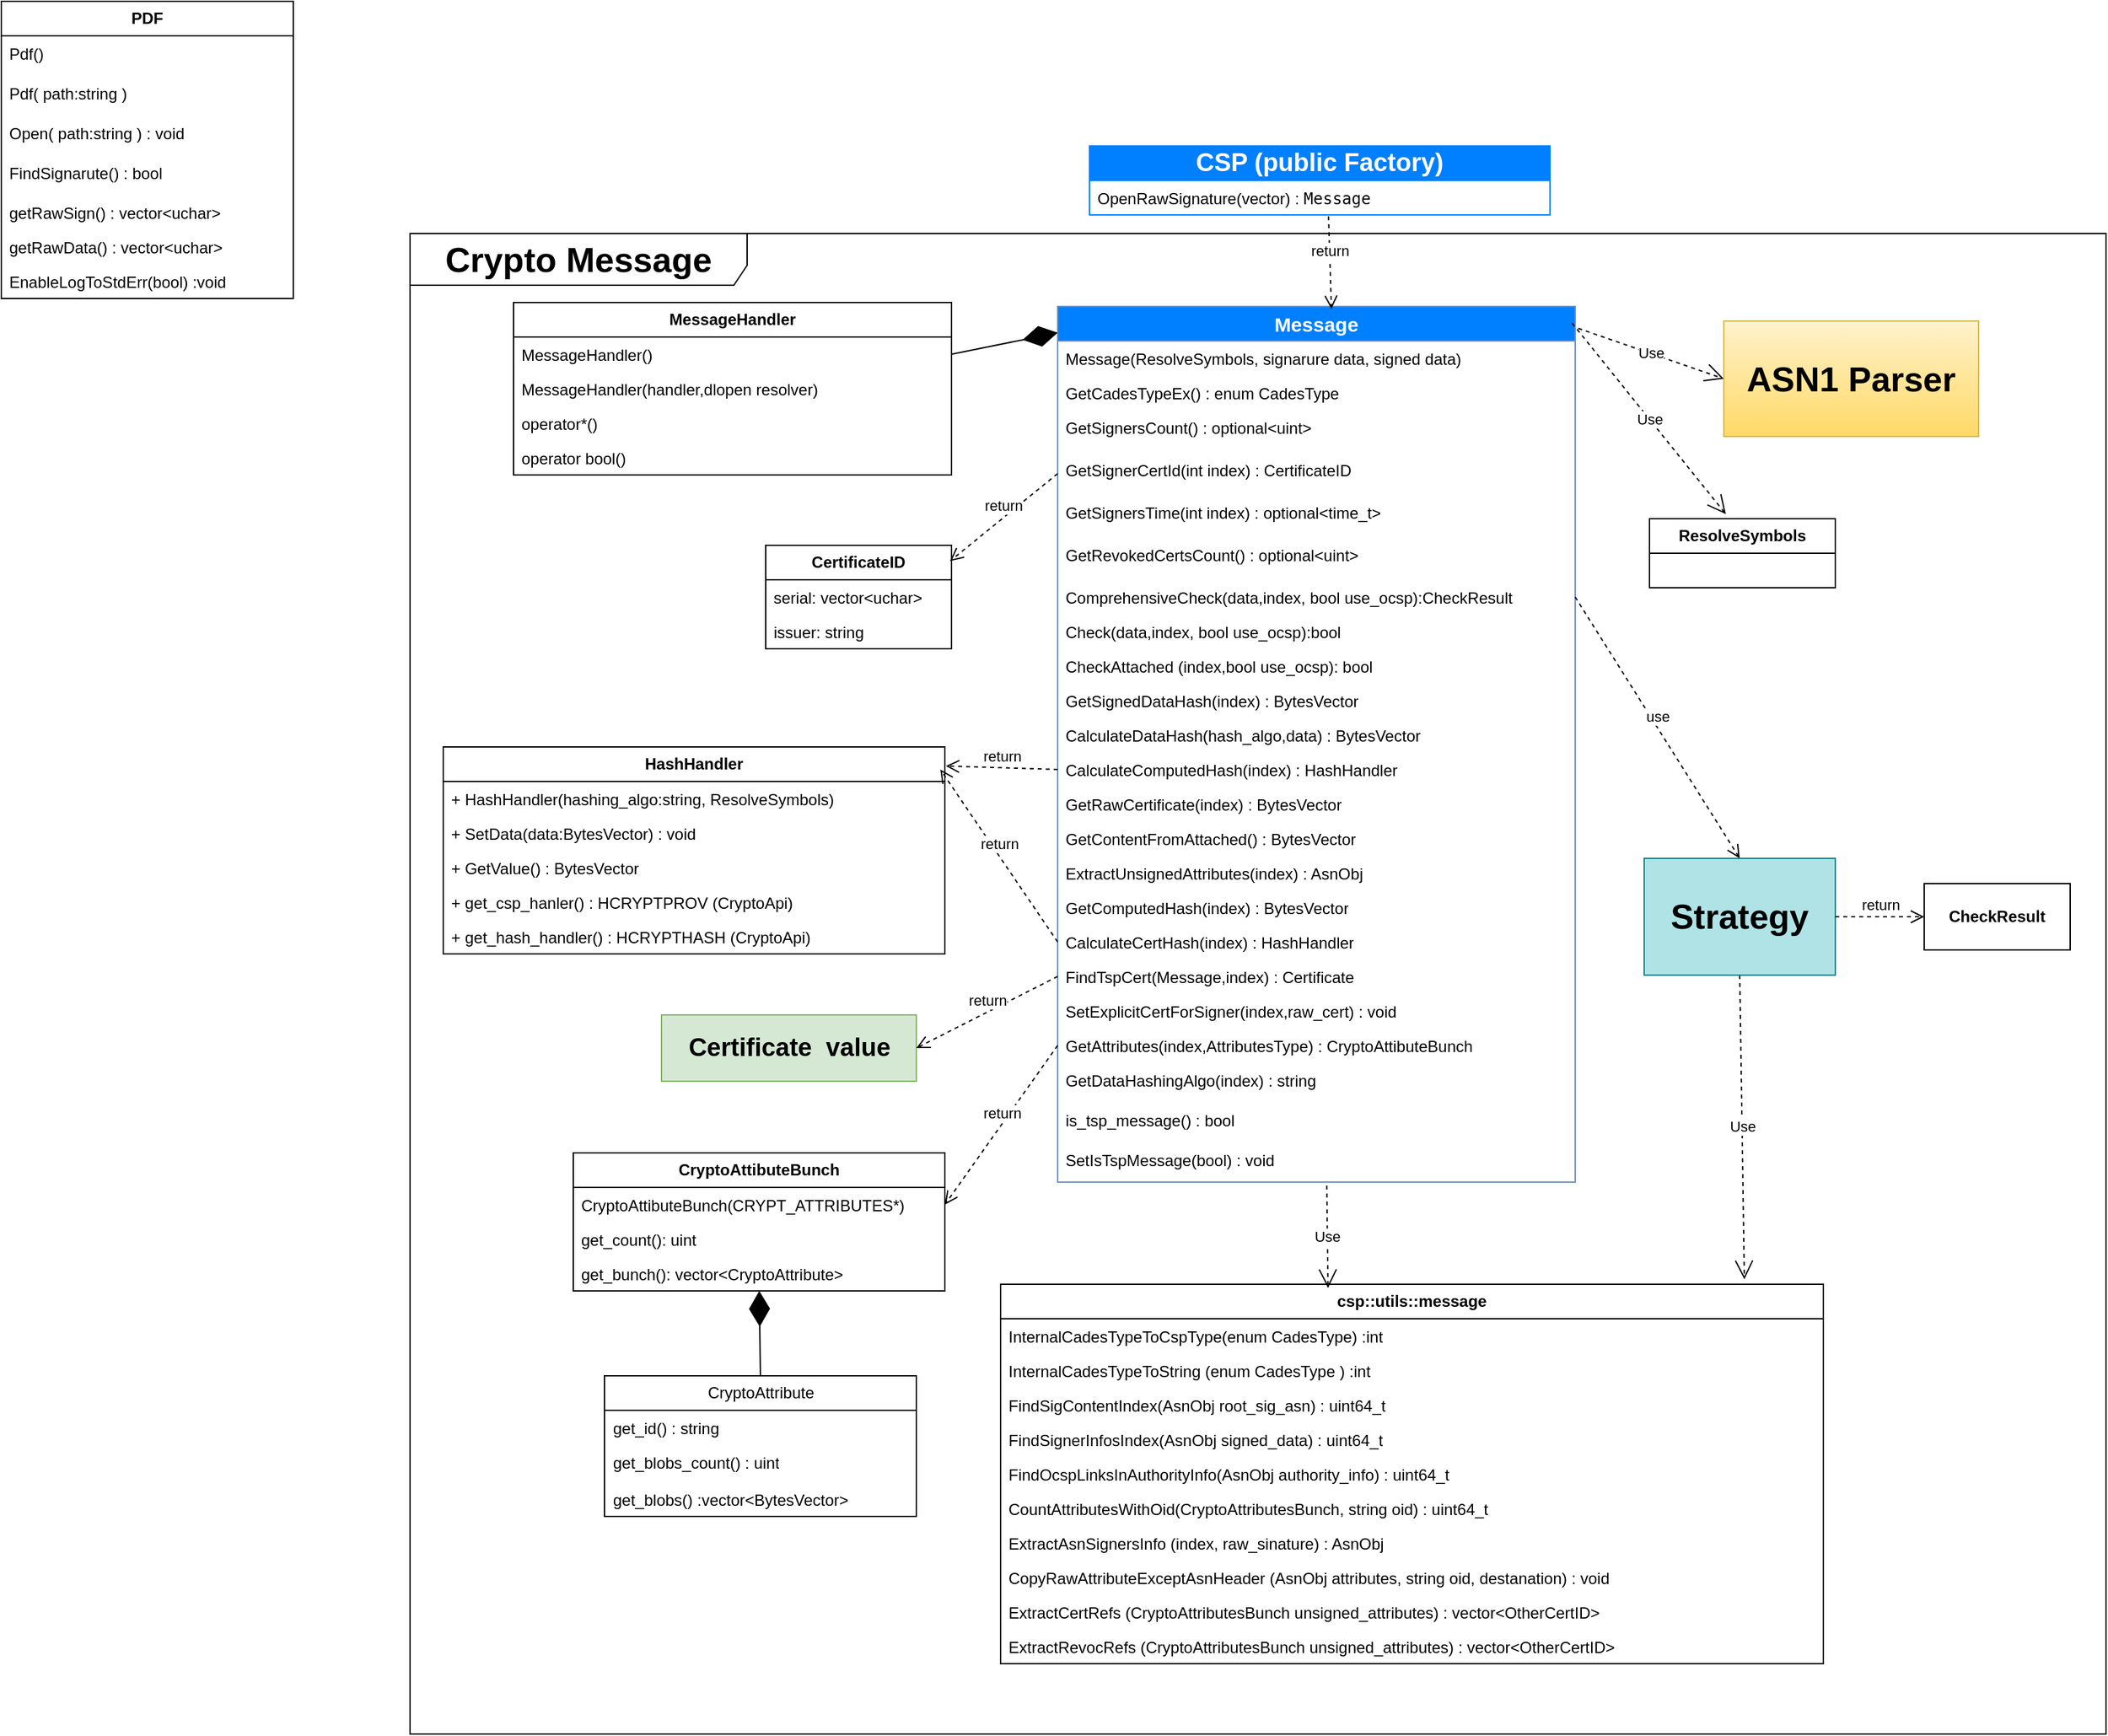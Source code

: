<mxfile version="24.7.7" pages="10">
  <diagram name="Page-1" id="Yeu_dY4VLoueyP14juLA">
    <mxGraphModel dx="3806" dy="2465" grid="0" gridSize="10" guides="1" tooltips="1" connect="1" arrows="1" fold="1" page="0" pageScale="1" pageWidth="827" pageHeight="1169" math="0" shadow="0">
      <root>
        <mxCell id="0" />
        <mxCell id="1" parent="0" />
        <mxCell id="XnN9rj1mT8MxuUo1-RK2-1" value="&lt;b&gt;PDF&lt;/b&gt;" style="swimlane;fontStyle=0;childLayout=stackLayout;horizontal=1;startSize=26;fillColor=none;horizontalStack=0;resizeParent=1;resizeParentMax=0;resizeLast=0;collapsible=1;marginBottom=0;whiteSpace=wrap;html=1;" parent="1" vertex="1">
          <mxGeometry x="-1348" y="-994" width="220" height="224" as="geometry" />
        </mxCell>
        <mxCell id="XnN9rj1mT8MxuUo1-RK2-2" value="&lt;div&gt;Pdf()&lt;/div&gt;" style="text;strokeColor=none;fillColor=none;align=left;verticalAlign=top;spacingLeft=4;spacingRight=4;overflow=hidden;rotatable=0;points=[[0,0.5],[1,0.5]];portConstraint=eastwest;whiteSpace=wrap;html=1;rounded=0;" parent="XnN9rj1mT8MxuUo1-RK2-1" vertex="1">
          <mxGeometry y="26" width="220" height="30" as="geometry" />
        </mxCell>
        <mxCell id="U_N-AK2l_mcDsKYONGYf-2" value="&lt;div&gt;Pdf( path:string )&lt;/div&gt;" style="text;strokeColor=none;fillColor=none;align=left;verticalAlign=top;spacingLeft=4;spacingRight=4;overflow=hidden;rotatable=0;points=[[0,0.5],[1,0.5]];portConstraint=eastwest;whiteSpace=wrap;html=1;rounded=0;" parent="XnN9rj1mT8MxuUo1-RK2-1" vertex="1">
          <mxGeometry y="56" width="220" height="30" as="geometry" />
        </mxCell>
        <mxCell id="U_N-AK2l_mcDsKYONGYf-1" value="&lt;div&gt;Open( path:string ) : void&lt;/div&gt;" style="text;strokeColor=none;fillColor=none;align=left;verticalAlign=top;spacingLeft=4;spacingRight=4;overflow=hidden;rotatable=0;points=[[0,0.5],[1,0.5]];portConstraint=eastwest;whiteSpace=wrap;html=1;rounded=0;" parent="XnN9rj1mT8MxuUo1-RK2-1" vertex="1">
          <mxGeometry y="86" width="220" height="30" as="geometry" />
        </mxCell>
        <mxCell id="U_N-AK2l_mcDsKYONGYf-3" value="&lt;div&gt;FindSignarute() : bool&lt;/div&gt;" style="text;strokeColor=none;fillColor=none;align=left;verticalAlign=top;spacingLeft=4;spacingRight=4;overflow=hidden;rotatable=0;points=[[0,0.5],[1,0.5]];portConstraint=eastwest;whiteSpace=wrap;html=1;rounded=0;" parent="XnN9rj1mT8MxuUo1-RK2-1" vertex="1">
          <mxGeometry y="116" width="220" height="30" as="geometry" />
        </mxCell>
        <mxCell id="XnN9rj1mT8MxuUo1-RK2-14" value="getRawSign() : vector&amp;lt;uchar&amp;gt;" style="text;strokeColor=none;fillColor=none;align=left;verticalAlign=top;spacingLeft=4;spacingRight=4;overflow=hidden;rotatable=0;points=[[0,0.5],[1,0.5]];portConstraint=eastwest;whiteSpace=wrap;html=1;" parent="XnN9rj1mT8MxuUo1-RK2-1" vertex="1">
          <mxGeometry y="146" width="220" height="26" as="geometry" />
        </mxCell>
        <mxCell id="XnN9rj1mT8MxuUo1-RK2-15" value="&lt;div&gt;getRawData() : vector&amp;lt;uchar&amp;gt;&lt;/div&gt;" style="text;strokeColor=none;fillColor=none;align=left;verticalAlign=top;spacingLeft=4;spacingRight=4;overflow=hidden;rotatable=0;points=[[0,0.5],[1,0.5]];portConstraint=eastwest;whiteSpace=wrap;html=1;" parent="XnN9rj1mT8MxuUo1-RK2-1" vertex="1">
          <mxGeometry y="172" width="220" height="26" as="geometry" />
        </mxCell>
        <mxCell id="U_N-AK2l_mcDsKYONGYf-4" value="EnableLogToStdErr(bool) :void" style="text;strokeColor=none;fillColor=none;align=left;verticalAlign=top;spacingLeft=4;spacingRight=4;overflow=hidden;rotatable=0;points=[[0,0.5],[1,0.5]];portConstraint=eastwest;whiteSpace=wrap;html=1;" parent="XnN9rj1mT8MxuUo1-RK2-1" vertex="1">
          <mxGeometry y="198" width="220" height="26" as="geometry" />
        </mxCell>
        <mxCell id="XnN9rj1mT8MxuUo1-RK2-5" value="&lt;font size=&quot;1&quot; color=&quot;#ffffff&quot;&gt;&lt;b style=&quot;font-size: 19px;&quot;&gt;CSP (public Factory)&lt;/b&gt;&lt;/font&gt;" style="swimlane;fontStyle=0;childLayout=stackLayout;horizontal=1;startSize=26;fillColor=#007FFF;horizontalStack=0;resizeParent=1;resizeParentMax=0;resizeLast=0;collapsible=1;marginBottom=0;whiteSpace=wrap;html=1;strokeColor=#007FFF;" parent="1" vertex="1">
          <mxGeometry x="-528" y="-885" width="347" height="52" as="geometry" />
        </mxCell>
        <mxCell id="XnN9rj1mT8MxuUo1-RK2-7" value="OpenRawSignature(vector) : &lt;code class=&quot;lang-cpp&quot;&gt;&lt;span&gt;&lt;span class=&quot;hljs-function&quot;&gt;&lt;span class=&quot;hljs-title&quot;&gt;Message&lt;/span&gt;&lt;span class=&quot;hljs-params&quot;&gt;&lt;/span&gt;&lt;/span&gt;&lt;/span&gt;&lt;/code&gt; " style="text;strokeColor=none;fillColor=none;align=left;verticalAlign=top;spacingLeft=4;spacingRight=4;overflow=hidden;rotatable=0;points=[[0,0.5],[1,0.5]];portConstraint=eastwest;whiteSpace=wrap;html=1;" parent="XnN9rj1mT8MxuUo1-RK2-5" vertex="1">
          <mxGeometry y="26" width="347" height="26" as="geometry" />
        </mxCell>
        <mxCell id="XnN9rj1mT8MxuUo1-RK2-20" value="&lt;font size=&quot;1&quot;&gt;&lt;b style=&quot;font-size: 15px;&quot;&gt;Message&lt;/b&gt;&lt;/font&gt;" style="swimlane;fontStyle=0;childLayout=stackLayout;horizontal=1;startSize=26;fillColor=#007FFF;horizontalStack=0;resizeParent=1;resizeParentMax=0;resizeLast=0;collapsible=1;marginBottom=0;whiteSpace=wrap;html=1;strokeColor=#6c8ebf;fontColor=#FFFFFF;" parent="1" vertex="1">
          <mxGeometry x="-552" y="-764" width="390" height="660" as="geometry" />
        </mxCell>
        <mxCell id="XnN9rj1mT8MxuUo1-RK2-21" value="Message(ResolveSymbols, signarure data, signed data)" style="text;strokeColor=none;fillColor=none;align=left;verticalAlign=top;spacingLeft=4;spacingRight=4;overflow=hidden;rotatable=0;points=[[0,0.5],[1,0.5]];portConstraint=eastwest;whiteSpace=wrap;html=1;" parent="XnN9rj1mT8MxuUo1-RK2-20" vertex="1">
          <mxGeometry y="26" width="390" height="26" as="geometry" />
        </mxCell>
        <mxCell id="XnN9rj1mT8MxuUo1-RK2-22" value="GetCadesTypeEx() : enum CadesType" style="text;strokeColor=none;fillColor=none;align=left;verticalAlign=top;spacingLeft=4;spacingRight=4;overflow=hidden;rotatable=0;points=[[0,0.5],[1,0.5]];portConstraint=eastwest;whiteSpace=wrap;html=1;" parent="XnN9rj1mT8MxuUo1-RK2-20" vertex="1">
          <mxGeometry y="52" width="390" height="26" as="geometry" />
        </mxCell>
        <mxCell id="XnN9rj1mT8MxuUo1-RK2-30" value="GetSignersCount() : optional&amp;lt;uint&amp;gt;" style="text;strokeColor=none;fillColor=none;align=left;verticalAlign=top;spacingLeft=4;spacingRight=4;overflow=hidden;rotatable=0;points=[[0,0.5],[1,0.5]];portConstraint=eastwest;whiteSpace=wrap;html=1;" parent="XnN9rj1mT8MxuUo1-RK2-20" vertex="1">
          <mxGeometry y="78" width="390" height="32" as="geometry" />
        </mxCell>
        <mxCell id="bhYkbU638XciZvY1NUgi-5" value="GetSignerCertId(int index) : CertificateID" style="text;strokeColor=none;fillColor=none;align=left;verticalAlign=top;spacingLeft=4;spacingRight=4;overflow=hidden;rotatable=0;points=[[0,0.5],[1,0.5]];portConstraint=eastwest;whiteSpace=wrap;html=1;" parent="XnN9rj1mT8MxuUo1-RK2-20" vertex="1">
          <mxGeometry y="110" width="390" height="32" as="geometry" />
        </mxCell>
        <mxCell id="zwSKOXCo6LhMHY_lzras-1" value="GetSignersTime(int index) :&amp;nbsp;optional&amp;lt;time_t&amp;gt;" style="text;strokeColor=none;fillColor=none;align=left;verticalAlign=top;spacingLeft=4;spacingRight=4;overflow=hidden;rotatable=0;points=[[0,0.5],[1,0.5]];portConstraint=eastwest;whiteSpace=wrap;html=1;" vertex="1" parent="XnN9rj1mT8MxuUo1-RK2-20">
          <mxGeometry y="142" width="390" height="32" as="geometry" />
        </mxCell>
        <mxCell id="U_N-AK2l_mcDsKYONGYf-13" value="GetRevokedCertsCount() :&amp;nbsp;optional&amp;lt;uint&amp;gt;" style="text;strokeColor=none;fillColor=none;align=left;verticalAlign=top;spacingLeft=4;spacingRight=4;overflow=hidden;rotatable=0;points=[[0,0.5],[1,0.5]];portConstraint=eastwest;whiteSpace=wrap;html=1;" parent="XnN9rj1mT8MxuUo1-RK2-20" vertex="1">
          <mxGeometry y="174" width="390" height="32" as="geometry" />
        </mxCell>
        <mxCell id="zwSKOXCo6LhMHY_lzras-2" value="ComprehensiveCheck(data,index, bool use_ocsp):CheckResult" style="text;strokeColor=none;fillColor=none;align=left;verticalAlign=top;spacingLeft=4;spacingRight=4;overflow=hidden;rotatable=0;points=[[0,0.5],[1,0.5]];portConstraint=eastwest;whiteSpace=wrap;html=1;" vertex="1" parent="XnN9rj1mT8MxuUo1-RK2-20">
          <mxGeometry y="206" width="390" height="26" as="geometry" />
        </mxCell>
        <mxCell id="XnN9rj1mT8MxuUo1-RK2-32" value="Check(data,index, bool use_ocsp):bool" style="text;strokeColor=none;fillColor=none;align=left;verticalAlign=top;spacingLeft=4;spacingRight=4;overflow=hidden;rotatable=0;points=[[0,0.5],[1,0.5]];portConstraint=eastwest;whiteSpace=wrap;html=1;" parent="XnN9rj1mT8MxuUo1-RK2-20" vertex="1">
          <mxGeometry y="232" width="390" height="26" as="geometry" />
        </mxCell>
        <mxCell id="zwSKOXCo6LhMHY_lzras-6" value="CheckAttached (index,bool use_ocsp): bool" style="text;strokeColor=none;fillColor=none;align=left;verticalAlign=top;spacingLeft=4;spacingRight=4;overflow=hidden;rotatable=0;points=[[0,0.5],[1,0.5]];portConstraint=eastwest;whiteSpace=wrap;html=1;" vertex="1" parent="XnN9rj1mT8MxuUo1-RK2-20">
          <mxGeometry y="258" width="390" height="26" as="geometry" />
        </mxCell>
        <mxCell id="zwSKOXCo6LhMHY_lzras-7" value="GetSignedDataHash(index) : BytesVector" style="text;strokeColor=none;fillColor=none;align=left;verticalAlign=top;spacingLeft=4;spacingRight=4;overflow=hidden;rotatable=0;points=[[0,0.5],[1,0.5]];portConstraint=eastwest;whiteSpace=wrap;html=1;" vertex="1" parent="XnN9rj1mT8MxuUo1-RK2-20">
          <mxGeometry y="284" width="390" height="26" as="geometry" />
        </mxCell>
        <mxCell id="zwSKOXCo6LhMHY_lzras-8" value="CalculateDataHash(hash_algo,data) : BytesVector" style="text;strokeColor=none;fillColor=none;align=left;verticalAlign=top;spacingLeft=4;spacingRight=4;overflow=hidden;rotatable=0;points=[[0,0.5],[1,0.5]];portConstraint=eastwest;whiteSpace=wrap;html=1;" vertex="1" parent="XnN9rj1mT8MxuUo1-RK2-20">
          <mxGeometry y="310" width="390" height="26" as="geometry" />
        </mxCell>
        <mxCell id="zwSKOXCo6LhMHY_lzras-9" value="CalculateComputedHash(index) : HashHandler" style="text;strokeColor=none;fillColor=none;align=left;verticalAlign=top;spacingLeft=4;spacingRight=4;overflow=hidden;rotatable=0;points=[[0,0.5],[1,0.5]];portConstraint=eastwest;whiteSpace=wrap;html=1;" vertex="1" parent="XnN9rj1mT8MxuUo1-RK2-20">
          <mxGeometry y="336" width="390" height="26" as="geometry" />
        </mxCell>
        <mxCell id="zwSKOXCo6LhMHY_lzras-10" value="GetRawCertificate(index) : BytesVector" style="text;strokeColor=none;fillColor=none;align=left;verticalAlign=top;spacingLeft=4;spacingRight=4;overflow=hidden;rotatable=0;points=[[0,0.5],[1,0.5]];portConstraint=eastwest;whiteSpace=wrap;html=1;" vertex="1" parent="XnN9rj1mT8MxuUo1-RK2-20">
          <mxGeometry y="362" width="390" height="26" as="geometry" />
        </mxCell>
        <mxCell id="zwSKOXCo6LhMHY_lzras-11" value="GetContentFromAttached() : BytesVector" style="text;strokeColor=none;fillColor=none;align=left;verticalAlign=top;spacingLeft=4;spacingRight=4;overflow=hidden;rotatable=0;points=[[0,0.5],[1,0.5]];portConstraint=eastwest;whiteSpace=wrap;html=1;" vertex="1" parent="XnN9rj1mT8MxuUo1-RK2-20">
          <mxGeometry y="388" width="390" height="26" as="geometry" />
        </mxCell>
        <mxCell id="zwSKOXCo6LhMHY_lzras-12" value="ExtractUnsignedAttributes(index) : AsnObj" style="text;strokeColor=none;fillColor=none;align=left;verticalAlign=top;spacingLeft=4;spacingRight=4;overflow=hidden;rotatable=0;points=[[0,0.5],[1,0.5]];portConstraint=eastwest;whiteSpace=wrap;html=1;" vertex="1" parent="XnN9rj1mT8MxuUo1-RK2-20">
          <mxGeometry y="414" width="390" height="26" as="geometry" />
        </mxCell>
        <mxCell id="zwSKOXCo6LhMHY_lzras-13" value="GetComputedHash(index) : BytesVector" style="text;strokeColor=none;fillColor=none;align=left;verticalAlign=top;spacingLeft=4;spacingRight=4;overflow=hidden;rotatable=0;points=[[0,0.5],[1,0.5]];portConstraint=eastwest;whiteSpace=wrap;html=1;" vertex="1" parent="XnN9rj1mT8MxuUo1-RK2-20">
          <mxGeometry y="440" width="390" height="26" as="geometry" />
        </mxCell>
        <mxCell id="zwSKOXCo6LhMHY_lzras-14" value="CalculateCertHash(index) : HashHandler" style="text;strokeColor=none;fillColor=none;align=left;verticalAlign=top;spacingLeft=4;spacingRight=4;overflow=hidden;rotatable=0;points=[[0,0.5],[1,0.5]];portConstraint=eastwest;whiteSpace=wrap;html=1;" vertex="1" parent="XnN9rj1mT8MxuUo1-RK2-20">
          <mxGeometry y="466" width="390" height="26" as="geometry" />
        </mxCell>
        <mxCell id="zwSKOXCo6LhMHY_lzras-15" value="FindTspCert(Message,index) : Certificate" style="text;strokeColor=none;fillColor=none;align=left;verticalAlign=top;spacingLeft=4;spacingRight=4;overflow=hidden;rotatable=0;points=[[0,0.5],[1,0.5]];portConstraint=eastwest;whiteSpace=wrap;html=1;" vertex="1" parent="XnN9rj1mT8MxuUo1-RK2-20">
          <mxGeometry y="492" width="390" height="26" as="geometry" />
        </mxCell>
        <mxCell id="zwSKOXCo6LhMHY_lzras-16" value="SetExplicitCertForSigner(index,raw_cert) : void" style="text;strokeColor=none;fillColor=none;align=left;verticalAlign=top;spacingLeft=4;spacingRight=4;overflow=hidden;rotatable=0;points=[[0,0.5],[1,0.5]];portConstraint=eastwest;whiteSpace=wrap;html=1;" vertex="1" parent="XnN9rj1mT8MxuUo1-RK2-20">
          <mxGeometry y="518" width="390" height="26" as="geometry" />
        </mxCell>
        <mxCell id="bhYkbU638XciZvY1NUgi-18" value="GetAttributes(index,AttributesType) : CryptoAttibuteBunch" style="text;strokeColor=none;fillColor=none;align=left;verticalAlign=top;spacingLeft=4;spacingRight=4;overflow=hidden;rotatable=0;points=[[0,0.5],[1,0.5]];portConstraint=eastwest;whiteSpace=wrap;html=1;" parent="XnN9rj1mT8MxuUo1-RK2-20" vertex="1">
          <mxGeometry y="544" width="390" height="26" as="geometry" />
        </mxCell>
        <mxCell id="zwSKOXCo6LhMHY_lzras-17" value="GetDataHashingAlgo(index) : string" style="text;strokeColor=none;fillColor=none;align=left;verticalAlign=top;spacingLeft=4;spacingRight=4;overflow=hidden;rotatable=0;points=[[0,0.5],[1,0.5]];portConstraint=eastwest;whiteSpace=wrap;html=1;" vertex="1" parent="XnN9rj1mT8MxuUo1-RK2-20">
          <mxGeometry y="570" width="390" height="30" as="geometry" />
        </mxCell>
        <mxCell id="zwSKOXCo6LhMHY_lzras-19" value="is_tsp_message() : bool" style="text;strokeColor=none;fillColor=none;align=left;verticalAlign=top;spacingLeft=4;spacingRight=4;overflow=hidden;rotatable=0;points=[[0,0.5],[1,0.5]];portConstraint=eastwest;whiteSpace=wrap;html=1;" vertex="1" parent="XnN9rj1mT8MxuUo1-RK2-20">
          <mxGeometry y="600" width="390" height="30" as="geometry" />
        </mxCell>
        <mxCell id="zwSKOXCo6LhMHY_lzras-18" value="SetIsTspMessage(bool) : void" style="text;strokeColor=none;fillColor=none;align=left;verticalAlign=top;spacingLeft=4;spacingRight=4;overflow=hidden;rotatable=0;points=[[0,0.5],[1,0.5]];portConstraint=eastwest;whiteSpace=wrap;html=1;" vertex="1" parent="XnN9rj1mT8MxuUo1-RK2-20">
          <mxGeometry y="630" width="390" height="30" as="geometry" />
        </mxCell>
        <mxCell id="XnN9rj1mT8MxuUo1-RK2-39" value="&lt;b&gt;ResolveSymbols&lt;/b&gt;" style="swimlane;fontStyle=0;childLayout=stackLayout;horizontal=1;startSize=26;fillColor=none;horizontalStack=0;resizeParent=1;resizeParentMax=0;resizeLast=0;collapsible=1;marginBottom=0;whiteSpace=wrap;html=1;" parent="1" vertex="1">
          <mxGeometry x="-106" y="-604" width="140" height="52" as="geometry" />
        </mxCell>
        <mxCell id="XnN9rj1mT8MxuUo1-RK2-46" value="return" style="html=1;verticalAlign=bottom;endArrow=open;dashed=1;endSize=8;curved=0;rounded=0;exitX=0.519;exitY=1.038;exitDx=0;exitDy=0;exitPerimeter=0;entryX=0.529;entryY=0.003;entryDx=0;entryDy=0;entryPerimeter=0;" parent="1" source="XnN9rj1mT8MxuUo1-RK2-7" target="XnN9rj1mT8MxuUo1-RK2-20" edge="1">
          <mxGeometry relative="1" as="geometry">
            <mxPoint x="-112" y="-494" as="sourcePoint" />
            <mxPoint x="-192" y="-494" as="targetPoint" />
          </mxGeometry>
        </mxCell>
        <mxCell id="U_N-AK2l_mcDsKYONGYf-5" value="&lt;b&gt;MessageHandler&lt;/b&gt;" style="swimlane;fontStyle=0;childLayout=stackLayout;horizontal=1;startSize=26;fillColor=none;horizontalStack=0;resizeParent=1;resizeParentMax=0;resizeLast=0;collapsible=1;marginBottom=0;whiteSpace=wrap;html=1;" parent="1" vertex="1">
          <mxGeometry x="-962" y="-767" width="330" height="130" as="geometry" />
        </mxCell>
        <mxCell id="U_N-AK2l_mcDsKYONGYf-6" value="MessageHandler()" style="text;strokeColor=none;fillColor=none;align=left;verticalAlign=top;spacingLeft=4;spacingRight=4;overflow=hidden;rotatable=0;points=[[0,0.5],[1,0.5]];portConstraint=eastwest;whiteSpace=wrap;html=1;" parent="U_N-AK2l_mcDsKYONGYf-5" vertex="1">
          <mxGeometry y="26" width="330" height="26" as="geometry" />
        </mxCell>
        <mxCell id="U_N-AK2l_mcDsKYONGYf-9" value="MessageHandler(handler,dlopen resolver)" style="text;strokeColor=none;fillColor=none;align=left;verticalAlign=top;spacingLeft=4;spacingRight=4;overflow=hidden;rotatable=0;points=[[0,0.5],[1,0.5]];portConstraint=eastwest;whiteSpace=wrap;html=1;" parent="U_N-AK2l_mcDsKYONGYf-5" vertex="1">
          <mxGeometry y="52" width="330" height="26" as="geometry" />
        </mxCell>
        <mxCell id="U_N-AK2l_mcDsKYONGYf-7" value="operator*()" style="text;strokeColor=none;fillColor=none;align=left;verticalAlign=top;spacingLeft=4;spacingRight=4;overflow=hidden;rotatable=0;points=[[0,0.5],[1,0.5]];portConstraint=eastwest;whiteSpace=wrap;html=1;" parent="U_N-AK2l_mcDsKYONGYf-5" vertex="1">
          <mxGeometry y="78" width="330" height="26" as="geometry" />
        </mxCell>
        <mxCell id="U_N-AK2l_mcDsKYONGYf-8" value="operator bool()" style="text;strokeColor=none;fillColor=none;align=left;verticalAlign=top;spacingLeft=4;spacingRight=4;overflow=hidden;rotatable=0;points=[[0,0.5],[1,0.5]];portConstraint=eastwest;whiteSpace=wrap;html=1;" parent="U_N-AK2l_mcDsKYONGYf-5" vertex="1">
          <mxGeometry y="104" width="330" height="26" as="geometry" />
        </mxCell>
        <mxCell id="U_N-AK2l_mcDsKYONGYf-15" value="Use" style="endArrow=open;endSize=12;dashed=1;html=1;rounded=0;entryX=0.411;entryY=-0.067;entryDx=0;entryDy=0;exitX=0.994;exitY=0.019;exitDx=0;exitDy=0;exitPerimeter=0;entryPerimeter=0;" parent="1" source="XnN9rj1mT8MxuUo1-RK2-20" target="XnN9rj1mT8MxuUo1-RK2-39" edge="1">
          <mxGeometry width="160" relative="1" as="geometry">
            <mxPoint x="-292" y="-544" as="sourcePoint" />
            <mxPoint x="-132" y="-544" as="targetPoint" />
          </mxGeometry>
        </mxCell>
        <mxCell id="bhYkbU638XciZvY1NUgi-1" value="&lt;b&gt;CryptoAttibuteBunch&lt;/b&gt;" style="swimlane;fontStyle=0;childLayout=stackLayout;horizontal=1;startSize=26;fillColor=none;horizontalStack=0;resizeParent=1;resizeParentMax=0;resizeLast=0;collapsible=1;marginBottom=0;whiteSpace=wrap;html=1;" parent="1" vertex="1">
          <mxGeometry x="-917" y="-126" width="280" height="104" as="geometry" />
        </mxCell>
        <mxCell id="bhYkbU638XciZvY1NUgi-2" value="CryptoAttibuteBunch(CRYPT_ATTRIBUTES*)" style="text;strokeColor=none;fillColor=none;align=left;verticalAlign=top;spacingLeft=4;spacingRight=4;overflow=hidden;rotatable=0;points=[[0,0.5],[1,0.5]];portConstraint=eastwest;whiteSpace=wrap;html=1;" parent="bhYkbU638XciZvY1NUgi-1" vertex="1">
          <mxGeometry y="26" width="280" height="26" as="geometry" />
        </mxCell>
        <mxCell id="bhYkbU638XciZvY1NUgi-3" value="get_count(): uint" style="text;strokeColor=none;fillColor=none;align=left;verticalAlign=top;spacingLeft=4;spacingRight=4;overflow=hidden;rotatable=0;points=[[0,0.5],[1,0.5]];portConstraint=eastwest;whiteSpace=wrap;html=1;" parent="bhYkbU638XciZvY1NUgi-1" vertex="1">
          <mxGeometry y="52" width="280" height="26" as="geometry" />
        </mxCell>
        <mxCell id="bhYkbU638XciZvY1NUgi-4" value="get_bunch(): vector&amp;lt;CryptoAttribute&amp;gt;" style="text;strokeColor=none;fillColor=none;align=left;verticalAlign=top;spacingLeft=4;spacingRight=4;overflow=hidden;rotatable=0;points=[[0,0.5],[1,0.5]];portConstraint=eastwest;whiteSpace=wrap;html=1;" parent="bhYkbU638XciZvY1NUgi-1" vertex="1">
          <mxGeometry y="78" width="280" height="26" as="geometry" />
        </mxCell>
        <mxCell id="bhYkbU638XciZvY1NUgi-6" value="&lt;b&gt;CertificateID&lt;/b&gt;" style="swimlane;fontStyle=0;childLayout=stackLayout;horizontal=1;startSize=26;fillColor=none;horizontalStack=0;resizeParent=1;resizeParentMax=0;resizeLast=0;collapsible=1;marginBottom=0;whiteSpace=wrap;html=1;" parent="1" vertex="1">
          <mxGeometry x="-772" y="-584" width="140" height="78" as="geometry" />
        </mxCell>
        <mxCell id="bhYkbU638XciZvY1NUgi-7" value="serial: vector&amp;lt;uchar&amp;gt;" style="text;strokeColor=none;fillColor=none;align=left;verticalAlign=top;spacingLeft=4;spacingRight=4;overflow=hidden;rotatable=0;points=[[0,0.5],[1,0.5]];portConstraint=eastwest;whiteSpace=wrap;html=1;" parent="bhYkbU638XciZvY1NUgi-6" vertex="1">
          <mxGeometry y="26" width="140" height="26" as="geometry" />
        </mxCell>
        <mxCell id="bhYkbU638XciZvY1NUgi-8" value="issuer: string" style="text;strokeColor=none;fillColor=none;align=left;verticalAlign=top;spacingLeft=4;spacingRight=4;overflow=hidden;rotatable=0;points=[[0,0.5],[1,0.5]];portConstraint=eastwest;whiteSpace=wrap;html=1;" parent="bhYkbU638XciZvY1NUgi-6" vertex="1">
          <mxGeometry y="52" width="140" height="26" as="geometry" />
        </mxCell>
        <mxCell id="bhYkbU638XciZvY1NUgi-17" value="return" style="html=1;verticalAlign=bottom;endArrow=open;dashed=1;endSize=8;curved=0;rounded=0;exitX=0;exitY=0.5;exitDx=0;exitDy=0;entryX=0.992;entryY=0.153;entryDx=0;entryDy=0;entryPerimeter=0;" parent="1" source="bhYkbU638XciZvY1NUgi-5" target="bhYkbU638XciZvY1NUgi-6" edge="1">
          <mxGeometry relative="1" as="geometry">
            <mxPoint x="-242" y="-414" as="sourcePoint" />
            <mxPoint x="-322" y="-414" as="targetPoint" />
          </mxGeometry>
        </mxCell>
        <mxCell id="bhYkbU638XciZvY1NUgi-19" value="return" style="html=1;verticalAlign=bottom;endArrow=open;dashed=1;endSize=8;curved=0;rounded=0;exitX=0;exitY=0.5;exitDx=0;exitDy=0;entryX=1;entryY=0.5;entryDx=0;entryDy=0;" parent="1" source="bhYkbU638XciZvY1NUgi-18" target="bhYkbU638XciZvY1NUgi-2" edge="1">
          <mxGeometry relative="1" as="geometry">
            <mxPoint x="-62" y="-598" as="sourcePoint" />
            <mxPoint x="22" y="-441" as="targetPoint" />
          </mxGeometry>
        </mxCell>
        <mxCell id="bhYkbU638XciZvY1NUgi-54" value="Use" style="endArrow=open;endSize=12;dashed=1;html=1;rounded=0;entryX=0;entryY=0.5;entryDx=0;entryDy=0;exitX=1.006;exitY=0.025;exitDx=0;exitDy=0;exitPerimeter=0;" parent="1" source="XnN9rj1mT8MxuUo1-RK2-20" target="TuwQGfYTJdxtwAWuolRP-1" edge="1">
          <mxGeometry width="160" relative="1" as="geometry">
            <mxPoint x="640" y="-420" as="sourcePoint" />
            <mxPoint x="371.811" y="-899.139" as="targetPoint" />
          </mxGeometry>
        </mxCell>
        <mxCell id="zwSKOXCo6LhMHY_lzras-5" value="" style="endArrow=diamondThin;endFill=1;endSize=24;html=1;rounded=0;exitX=1;exitY=0.5;exitDx=0;exitDy=0;entryX=0;entryY=0.03;entryDx=0;entryDy=0;entryPerimeter=0;" edge="1" parent="1" source="U_N-AK2l_mcDsKYONGYf-6" target="XnN9rj1mT8MxuUo1-RK2-20">
          <mxGeometry width="160" relative="1" as="geometry">
            <mxPoint x="-232" y="-544" as="sourcePoint" />
            <mxPoint x="-72" y="-544" as="targetPoint" />
          </mxGeometry>
        </mxCell>
        <mxCell id="zwSKOXCo6LhMHY_lzras-43" value="" style="endArrow=diamondThin;endFill=1;endSize=24;html=1;rounded=0;exitX=0.5;exitY=0;exitDx=0;exitDy=0;" edge="1" parent="1" source="bhYkbU638XciZvY1NUgi-10" target="bhYkbU638XciZvY1NUgi-4">
          <mxGeometry width="160" relative="1" as="geometry">
            <mxPoint x="-132" y="-170" as="sourcePoint" />
            <mxPoint x="28" y="-170" as="targetPoint" />
          </mxGeometry>
        </mxCell>
        <mxCell id="zwSKOXCo6LhMHY_lzras-295" value="&lt;b&gt;HashHandler&lt;/b&gt;" style="swimlane;fontStyle=0;childLayout=stackLayout;horizontal=1;startSize=26;fillColor=none;horizontalStack=0;resizeParent=1;resizeParentMax=0;resizeLast=0;collapsible=1;marginBottom=0;whiteSpace=wrap;html=1;" vertex="1" parent="1">
          <mxGeometry x="-1015" y="-432" width="378" height="156" as="geometry" />
        </mxCell>
        <mxCell id="zwSKOXCo6LhMHY_lzras-296" value="+ HashHandler(hashing_algo:string, ResolveSymbols)" style="text;strokeColor=none;fillColor=none;align=left;verticalAlign=top;spacingLeft=4;spacingRight=4;overflow=hidden;rotatable=0;points=[[0,0.5],[1,0.5]];portConstraint=eastwest;whiteSpace=wrap;html=1;" vertex="1" parent="zwSKOXCo6LhMHY_lzras-295">
          <mxGeometry y="26" width="378" height="26" as="geometry" />
        </mxCell>
        <mxCell id="zwSKOXCo6LhMHY_lzras-297" value="+ SetData(data:BytesVector) : void" style="text;strokeColor=none;fillColor=none;align=left;verticalAlign=top;spacingLeft=4;spacingRight=4;overflow=hidden;rotatable=0;points=[[0,0.5],[1,0.5]];portConstraint=eastwest;whiteSpace=wrap;html=1;" vertex="1" parent="zwSKOXCo6LhMHY_lzras-295">
          <mxGeometry y="52" width="378" height="26" as="geometry" />
        </mxCell>
        <mxCell id="zwSKOXCo6LhMHY_lzras-299" value="+ GetValue() : BytesVector" style="text;strokeColor=none;fillColor=none;align=left;verticalAlign=top;spacingLeft=4;spacingRight=4;overflow=hidden;rotatable=0;points=[[0,0.5],[1,0.5]];portConstraint=eastwest;whiteSpace=wrap;html=1;" vertex="1" parent="zwSKOXCo6LhMHY_lzras-295">
          <mxGeometry y="78" width="378" height="26" as="geometry" />
        </mxCell>
        <mxCell id="zwSKOXCo6LhMHY_lzras-300" value="+ get_csp_hanler() : HCRYPTPROV (CryptoApi)" style="text;strokeColor=none;fillColor=none;align=left;verticalAlign=top;spacingLeft=4;spacingRight=4;overflow=hidden;rotatable=0;points=[[0,0.5],[1,0.5]];portConstraint=eastwest;whiteSpace=wrap;html=1;" vertex="1" parent="zwSKOXCo6LhMHY_lzras-295">
          <mxGeometry y="104" width="378" height="26" as="geometry" />
        </mxCell>
        <mxCell id="zwSKOXCo6LhMHY_lzras-301" value="+ get_hash_handler() : HCRYPTHASH (CryptoApi)" style="text;strokeColor=none;fillColor=none;align=left;verticalAlign=top;spacingLeft=4;spacingRight=4;overflow=hidden;rotatable=0;points=[[0,0.5],[1,0.5]];portConstraint=eastwest;whiteSpace=wrap;html=1;" vertex="1" parent="zwSKOXCo6LhMHY_lzras-295">
          <mxGeometry y="130" width="378" height="26" as="geometry" />
        </mxCell>
        <mxCell id="zwSKOXCo6LhMHY_lzras-302" value="use" style="html=1;verticalAlign=bottom;endArrow=open;dashed=1;endSize=8;curved=0;rounded=0;exitX=1;exitY=0.5;exitDx=0;exitDy=0;entryX=0.5;entryY=0;entryDx=0;entryDy=0;" edge="1" parent="1" source="zwSKOXCo6LhMHY_lzras-2" target="mNECVM-PnOxXxI3Q1h0U-1">
          <mxGeometry relative="1" as="geometry">
            <mxPoint x="-78" y="-326" as="sourcePoint" />
            <mxPoint x="501" y="-284" as="targetPoint" />
          </mxGeometry>
        </mxCell>
        <mxCell id="zwSKOXCo6LhMHY_lzras-303" value="return" style="html=1;verticalAlign=bottom;endArrow=open;dashed=1;endSize=8;curved=0;rounded=0;exitX=0;exitY=0.5;exitDx=0;exitDy=0;entryX=1.002;entryY=0.092;entryDx=0;entryDy=0;entryPerimeter=0;" edge="1" parent="1" source="zwSKOXCo6LhMHY_lzras-9" target="zwSKOXCo6LhMHY_lzras-295">
          <mxGeometry relative="1" as="geometry">
            <mxPoint x="-204" y="-340" as="sourcePoint" />
            <mxPoint x="-284" y="-340" as="targetPoint" />
          </mxGeometry>
        </mxCell>
        <mxCell id="zwSKOXCo6LhMHY_lzras-304" value="return" style="html=1;verticalAlign=bottom;endArrow=open;dashed=1;endSize=8;curved=0;rounded=0;entryX=0.991;entryY=0.109;entryDx=0;entryDy=0;entryPerimeter=0;exitX=0;exitY=0.5;exitDx=0;exitDy=0;" edge="1" parent="1" source="zwSKOXCo6LhMHY_lzras-14" target="zwSKOXCo6LhMHY_lzras-295">
          <mxGeometry relative="1" as="geometry">
            <mxPoint x="-137" y="-318" as="sourcePoint" />
            <mxPoint x="-284" y="-340" as="targetPoint" />
          </mxGeometry>
        </mxCell>
        <mxCell id="zwSKOXCo6LhMHY_lzras-307" value="&lt;b&gt;csp::utils::message&lt;/b&gt;" style="swimlane;fontStyle=0;childLayout=stackLayout;horizontal=1;startSize=26;fillColor=none;horizontalStack=0;resizeParent=1;resizeParentMax=0;resizeLast=0;collapsible=1;marginBottom=0;whiteSpace=wrap;html=1;" vertex="1" parent="1">
          <mxGeometry x="-595" y="-27" width="620" height="286" as="geometry" />
        </mxCell>
        <mxCell id="zwSKOXCo6LhMHY_lzras-308" value="InternalCadesTypeToCspType(enum CadesType) :int" style="text;strokeColor=none;fillColor=none;align=left;verticalAlign=top;spacingLeft=4;spacingRight=4;overflow=hidden;rotatable=0;points=[[0,0.5],[1,0.5]];portConstraint=eastwest;whiteSpace=wrap;html=1;" vertex="1" parent="zwSKOXCo6LhMHY_lzras-307">
          <mxGeometry y="26" width="620" height="26" as="geometry" />
        </mxCell>
        <mxCell id="zwSKOXCo6LhMHY_lzras-309" value="InternalCadesTypeToString (enum CadesType ) :int" style="text;strokeColor=none;fillColor=none;align=left;verticalAlign=top;spacingLeft=4;spacingRight=4;overflow=hidden;rotatable=0;points=[[0,0.5],[1,0.5]];portConstraint=eastwest;whiteSpace=wrap;html=1;" vertex="1" parent="zwSKOXCo6LhMHY_lzras-307">
          <mxGeometry y="52" width="620" height="26" as="geometry" />
        </mxCell>
        <mxCell id="zwSKOXCo6LhMHY_lzras-310" value="FindSigContentIndex(AsnObj root_sig_asn) : uint64_t" style="text;strokeColor=none;fillColor=none;align=left;verticalAlign=top;spacingLeft=4;spacingRight=4;overflow=hidden;rotatable=0;points=[[0,0.5],[1,0.5]];portConstraint=eastwest;whiteSpace=wrap;html=1;" vertex="1" parent="zwSKOXCo6LhMHY_lzras-307">
          <mxGeometry y="78" width="620" height="26" as="geometry" />
        </mxCell>
        <mxCell id="zwSKOXCo6LhMHY_lzras-311" value="FindSignerInfosIndex(AsnObj signed_data) : uint64_t" style="text;strokeColor=none;fillColor=none;align=left;verticalAlign=top;spacingLeft=4;spacingRight=4;overflow=hidden;rotatable=0;points=[[0,0.5],[1,0.5]];portConstraint=eastwest;whiteSpace=wrap;html=1;" vertex="1" parent="zwSKOXCo6LhMHY_lzras-307">
          <mxGeometry y="104" width="620" height="26" as="geometry" />
        </mxCell>
        <mxCell id="zwSKOXCo6LhMHY_lzras-312" value="FindOcspLinksInAuthorityInfo(AsnObj authority_info) : uint64_t" style="text;strokeColor=none;fillColor=none;align=left;verticalAlign=top;spacingLeft=4;spacingRight=4;overflow=hidden;rotatable=0;points=[[0,0.5],[1,0.5]];portConstraint=eastwest;whiteSpace=wrap;html=1;" vertex="1" parent="zwSKOXCo6LhMHY_lzras-307">
          <mxGeometry y="130" width="620" height="26" as="geometry" />
        </mxCell>
        <mxCell id="zwSKOXCo6LhMHY_lzras-313" value="CountAttributesWithOid(CryptoAttributesBunch, string oid) : uint64_t" style="text;strokeColor=none;fillColor=none;align=left;verticalAlign=top;spacingLeft=4;spacingRight=4;overflow=hidden;rotatable=0;points=[[0,0.5],[1,0.5]];portConstraint=eastwest;whiteSpace=wrap;html=1;" vertex="1" parent="zwSKOXCo6LhMHY_lzras-307">
          <mxGeometry y="156" width="620" height="26" as="geometry" />
        </mxCell>
        <mxCell id="zwSKOXCo6LhMHY_lzras-315" value="ExtractAsnSignersInfo (index, raw_sinature) : AsnObj" style="text;strokeColor=none;fillColor=none;align=left;verticalAlign=top;spacingLeft=4;spacingRight=4;overflow=hidden;rotatable=0;points=[[0,0.5],[1,0.5]];portConstraint=eastwest;whiteSpace=wrap;html=1;" vertex="1" parent="zwSKOXCo6LhMHY_lzras-307">
          <mxGeometry y="182" width="620" height="26" as="geometry" />
        </mxCell>
        <mxCell id="zwSKOXCo6LhMHY_lzras-316" value="CopyRawAttributeExceptAsnHeader (AsnObj attributes, string oid, destanation) : void" style="text;strokeColor=none;fillColor=none;align=left;verticalAlign=top;spacingLeft=4;spacingRight=4;overflow=hidden;rotatable=0;points=[[0,0.5],[1,0.5]];portConstraint=eastwest;whiteSpace=wrap;html=1;" vertex="1" parent="zwSKOXCo6LhMHY_lzras-307">
          <mxGeometry y="208" width="620" height="26" as="geometry" />
        </mxCell>
        <mxCell id="zwSKOXCo6LhMHY_lzras-317" value="ExtractCertRefs (CryptoAttributesBunch unsigned_attributes) : vector&amp;lt;OtherCertID&amp;gt;" style="text;strokeColor=none;fillColor=none;align=left;verticalAlign=top;spacingLeft=4;spacingRight=4;overflow=hidden;rotatable=0;points=[[0,0.5],[1,0.5]];portConstraint=eastwest;whiteSpace=wrap;html=1;" vertex="1" parent="zwSKOXCo6LhMHY_lzras-307">
          <mxGeometry y="234" width="620" height="26" as="geometry" />
        </mxCell>
        <mxCell id="zwSKOXCo6LhMHY_lzras-318" value="ExtractRevocRefs (CryptoAttributesBunch unsigned_attributes) : vector&amp;lt;OtherCertID&amp;gt;" style="text;strokeColor=none;fillColor=none;align=left;verticalAlign=top;spacingLeft=4;spacingRight=4;overflow=hidden;rotatable=0;points=[[0,0.5],[1,0.5]];portConstraint=eastwest;whiteSpace=wrap;html=1;" vertex="1" parent="zwSKOXCo6LhMHY_lzras-307">
          <mxGeometry y="260" width="620" height="26" as="geometry" />
        </mxCell>
        <mxCell id="zwSKOXCo6LhMHY_lzras-319" value="Use" style="endArrow=open;endSize=12;dashed=1;html=1;rounded=0;exitX=0.5;exitY=1;exitDx=0;exitDy=0;entryX=0.904;entryY=-0.013;entryDx=0;entryDy=0;entryPerimeter=0;" edge="1" parent="1" source="mNECVM-PnOxXxI3Q1h0U-1" target="zwSKOXCo6LhMHY_lzras-307">
          <mxGeometry width="160" relative="1" as="geometry">
            <mxPoint x="831" y="-108" as="sourcePoint" />
            <mxPoint x="-36" y="215" as="targetPoint" />
          </mxGeometry>
        </mxCell>
        <mxCell id="zwSKOXCo6LhMHY_lzras-320" value="Use" style="endArrow=open;endSize=12;dashed=1;html=1;rounded=0;exitX=0.52;exitY=1.089;exitDx=0;exitDy=0;entryX=0.398;entryY=0.01;entryDx=0;entryDy=0;exitPerimeter=0;entryPerimeter=0;" edge="1" parent="1" source="zwSKOXCo6LhMHY_lzras-18" target="zwSKOXCo6LhMHY_lzras-307">
          <mxGeometry width="160" relative="1" as="geometry">
            <mxPoint x="-299" y="142" as="sourcePoint" />
            <mxPoint x="-139" y="142" as="targetPoint" />
          </mxGeometry>
        </mxCell>
        <UserObject label="&lt;b&gt;&lt;font style=&quot;font-size: 26px;&quot;&gt;Strategy&lt;/font&gt;&lt;/b&gt;" link="data:page/id,0wh_hYcdUtD7hr8H2msW" id="mNECVM-PnOxXxI3Q1h0U-1">
          <mxCell style="html=1;whiteSpace=wrap;fillColor=#b0e3e6;strokeColor=#0e8088;" vertex="1" parent="1">
            <mxGeometry x="-110" y="-348" width="144" height="88" as="geometry" />
          </mxCell>
        </UserObject>
        <UserObject label="&lt;b&gt;&lt;font style=&quot;font-size: 26px;&quot;&gt;ASN1 Parser&lt;/font&gt;&lt;/b&gt;" link="data:page/id,K9csmy32tpbCSeU4OQ-h" id="TuwQGfYTJdxtwAWuolRP-1">
          <mxCell style="html=1;whiteSpace=wrap;fillColor=#fff2cc;gradientColor=#ffd966;strokeColor=#d6b656;" vertex="1" parent="1">
            <mxGeometry x="-50" y="-753" width="192" height="87" as="geometry" />
          </mxCell>
        </UserObject>
        <mxCell id="zQ6Zh-LRX63uPkYwRXr8-1" value="&lt;b&gt;CheckResult&lt;/b&gt; " style="html=1;whiteSpace=wrap;container=0;" vertex="1" parent="1">
          <mxGeometry x="101" y="-329" width="110" height="50" as="geometry" />
        </mxCell>
        <mxCell id="zQ6Zh-LRX63uPkYwRXr8-2" value="return" style="html=1;verticalAlign=bottom;endArrow=open;dashed=1;endSize=8;curved=0;rounded=0;exitX=1;exitY=0.5;exitDx=0;exitDy=0;entryX=0;entryY=0.5;entryDx=0;entryDy=0;" edge="1" parent="1" source="mNECVM-PnOxXxI3Q1h0U-1" target="zQ6Zh-LRX63uPkYwRXr8-1">
          <mxGeometry relative="1" as="geometry">
            <mxPoint x="-366" y="-156" as="sourcePoint" />
            <mxPoint x="76" y="-304" as="targetPoint" />
          </mxGeometry>
        </mxCell>
        <UserObject label="&lt;b&gt;&lt;font style=&quot;font-size: 19px;&quot;&gt;Certificate&amp;nbsp; value&lt;/font&gt;&lt;/b&gt;" link="data:page/id,1bFHnAT85-PuNNmaz-Uw" id="GvDOIOZbRuflXxQ-ZOLC-1">
          <mxCell style="html=1;whiteSpace=wrap;fillColor=#d5e8d4;strokeColor=#82b366;" vertex="1" parent="1">
            <mxGeometry x="-850.5" y="-230" width="192" height="50" as="geometry" />
          </mxCell>
        </UserObject>
        <mxCell id="GvDOIOZbRuflXxQ-ZOLC-2" value="return" style="html=1;verticalAlign=bottom;endArrow=open;dashed=1;endSize=8;curved=0;rounded=0;exitX=0;exitY=0.5;exitDx=0;exitDy=0;entryX=1;entryY=0.5;entryDx=0;entryDy=0;" edge="1" parent="1" source="zwSKOXCo6LhMHY_lzras-15" target="GvDOIOZbRuflXxQ-ZOLC-1">
          <mxGeometry relative="1" as="geometry">
            <mxPoint x="-263" y="-73" as="sourcePoint" />
            <mxPoint x="-343" y="-73" as="targetPoint" />
          </mxGeometry>
        </mxCell>
        <mxCell id="GvDOIOZbRuflXxQ-ZOLC-4" value="&lt;b&gt;&lt;font style=&quot;font-size: 26px;&quot;&gt;Crypto Message&lt;/font&gt;&lt;/b&gt;" style="shape=umlFrame;whiteSpace=wrap;html=1;pointerEvents=0;recursiveResize=0;container=1;collapsible=0;width=254;height=39;" vertex="1" parent="1">
          <mxGeometry x="-1040" y="-819" width="1278" height="1131" as="geometry" />
        </mxCell>
        <mxCell id="bhYkbU638XciZvY1NUgi-10" value="CryptoAttribute" style="swimlane;fontStyle=0;childLayout=stackLayout;horizontal=1;startSize=26;fillColor=none;horizontalStack=0;resizeParent=1;resizeParentMax=0;resizeLast=0;collapsible=1;marginBottom=0;whiteSpace=wrap;html=1;" parent="GvDOIOZbRuflXxQ-ZOLC-4" vertex="1">
          <mxGeometry x="146.5" y="861" width="235" height="106" as="geometry" />
        </mxCell>
        <mxCell id="bhYkbU638XciZvY1NUgi-11" value="get_id() : string" style="text;strokeColor=none;fillColor=none;align=left;verticalAlign=top;spacingLeft=4;spacingRight=4;overflow=hidden;rotatable=0;points=[[0,0.5],[1,0.5]];portConstraint=eastwest;whiteSpace=wrap;html=1;" parent="bhYkbU638XciZvY1NUgi-10" vertex="1">
          <mxGeometry y="26" width="235" height="26" as="geometry" />
        </mxCell>
        <mxCell id="bhYkbU638XciZvY1NUgi-12" value="get_blobs_count() : uint" style="text;strokeColor=none;fillColor=none;align=left;verticalAlign=top;spacingLeft=4;spacingRight=4;overflow=hidden;rotatable=0;points=[[0,0.5],[1,0.5]];portConstraint=eastwest;whiteSpace=wrap;html=1;" parent="bhYkbU638XciZvY1NUgi-10" vertex="1">
          <mxGeometry y="52" width="235" height="28" as="geometry" />
        </mxCell>
        <mxCell id="bhYkbU638XciZvY1NUgi-13" value="get_blobs() :vector&amp;lt;BytesVector&amp;gt;" style="text;strokeColor=none;fillColor=none;align=left;verticalAlign=top;spacingLeft=4;spacingRight=4;overflow=hidden;rotatable=0;points=[[0,0.5],[1,0.5]];portConstraint=eastwest;whiteSpace=wrap;html=1;" parent="bhYkbU638XciZvY1NUgi-10" vertex="1">
          <mxGeometry y="80" width="235" height="26" as="geometry" />
        </mxCell>
      </root>
    </mxGraphModel>
  </diagram>
  <diagram id="0wh_hYcdUtD7hr8H2msW" name="Strategy">
    <mxGraphModel dx="1780" dy="2664" grid="0" gridSize="10" guides="1" tooltips="1" connect="1" arrows="1" fold="1" page="1" pageScale="1" pageWidth="827" pageHeight="1169" math="0" shadow="0">
      <root>
        <mxCell id="0" />
        <mxCell id="1" parent="0" />
        <mxCell id="RlwIq9C2JBTWlbVYyaGm-6" value="1" style="endArrow=open;html=1;endSize=12;startArrow=diamondThin;startSize=14;startFill=0;edgeStyle=orthogonalEdgeStyle;align=left;verticalAlign=bottom;rounded=0;exitX=0.004;exitY=0.506;exitDx=0;exitDy=0;exitPerimeter=0;" edge="1" parent="1" source="RlwIq9C2JBTWlbVYyaGm-31" target="RlwIq9C2JBTWlbVYyaGm-26">
          <mxGeometry x="-1" y="3" relative="1" as="geometry">
            <mxPoint x="1133" y="-207" as="sourcePoint" />
            <mxPoint x="1218.712" y="-304" as="targetPoint" />
          </mxGeometry>
        </mxCell>
        <mxCell id="RlwIq9C2JBTWlbVYyaGm-7" value="1" style="endArrow=open;html=1;endSize=12;startArrow=diamondThin;startSize=14;startFill=0;edgeStyle=orthogonalEdgeStyle;align=left;verticalAlign=bottom;rounded=0;exitX=0;exitY=0.5;exitDx=0;exitDy=0;entryX=0.413;entryY=0.023;entryDx=0;entryDy=0;entryPerimeter=0;" edge="1" parent="1" source="RlwIq9C2JBTWlbVYyaGm-30" target="RlwIq9C2JBTWlbVYyaGm-26">
          <mxGeometry x="-1" y="3" relative="1" as="geometry">
            <mxPoint x="1074" y="-517" as="sourcePoint" />
            <mxPoint x="1190.781" y="-301.83" as="targetPoint" />
          </mxGeometry>
        </mxCell>
        <UserObject label="&lt;font size=&quot;1&quot;&gt;&lt;b style=&quot;font-size: 16px;&quot;&gt;X_LONG Certificates&lt;/b&gt;&lt;/font&gt;" link="data:page/id,M-99KiwbqvNfxm6ek-Rf" id="RlwIq9C2JBTWlbVYyaGm-26">
          <mxCell style="html=1;whiteSpace=wrap;fillColor=#e1d5e7;strokeColor=#9673a6;container=0;" vertex="1" parent="1">
            <mxGeometry x="1045" y="-409" width="197" height="74" as="geometry" />
          </mxCell>
        </UserObject>
        <mxCell id="RlwIq9C2JBTWlbVYyaGm-14" value="&lt;b&gt;CheckResult&lt;/b&gt; " style="html=1;whiteSpace=wrap;container=0;" vertex="1" parent="1">
          <mxGeometry x="903" y="-1054" width="110" height="50" as="geometry" />
        </mxCell>
        <mxCell id="RlwIq9C2JBTWlbVYyaGm-15" value="&lt;b&gt;&lt;font style=&quot;font-size: 26px;&quot;&gt;Strategy&lt;/font&gt;&lt;/b&gt;" style="shape=umlFrame;whiteSpace=wrap;html=1;pointerEvents=0;recursiveResize=0;container=1;collapsible=0;width=183;height=51;strokeWidth=3;fillColor=#b0e3e6;strokeColor=#0e8088;" vertex="1" parent="1">
          <mxGeometry x="837" y="-1161" width="811" height="1001" as="geometry" />
        </mxCell>
        <mxCell id="RlwIq9C2JBTWlbVYyaGm-12" value="&lt;b&gt;XChecks&lt;/b&gt;" style="swimlane;fontStyle=0;childLayout=stackLayout;horizontal=1;startSize=26;fillColor=none;horizontalStack=0;resizeParent=1;resizeParentMax=0;resizeLast=0;collapsible=1;marginBottom=0;whiteSpace=wrap;html=1;container=0;" vertex="1" parent="RlwIq9C2JBTWlbVYyaGm-15">
          <mxGeometry x="404" y="404" width="140" height="52" as="geometry" />
        </mxCell>
        <mxCell id="RlwIq9C2JBTWlbVYyaGm-23" value="All() : CheckResult" style="text;strokeColor=none;fillColor=none;align=left;verticalAlign=top;spacingLeft=4;spacingRight=4;overflow=hidden;rotatable=0;points=[[0,0.5],[1,0.5]];portConstraint=eastwest;whiteSpace=wrap;html=1;container=0;" vertex="1" parent="RlwIq9C2JBTWlbVYyaGm-12">
          <mxGeometry y="26" width="140" height="26" as="geometry" />
        </mxCell>
        <mxCell id="RlwIq9C2JBTWlbVYyaGm-2" value="&lt;b&gt;XLCertsData&lt;/b&gt;" style="swimlane;fontStyle=0;childLayout=stackLayout;horizontal=1;startSize=26;fillColor=none;horizontalStack=0;resizeParent=1;resizeParentMax=0;resizeLast=0;collapsible=1;marginBottom=0;whiteSpace=wrap;html=1;container=1;" vertex="1" parent="RlwIq9C2JBTWlbVYyaGm-15">
          <mxGeometry x="359" y="521" width="250" height="156" as="geometry" />
        </mxCell>
        <mxCell id="RlwIq9C2JBTWlbVYyaGm-27" value="revoc_refs : vector&amp;lt;CrlOcspRef&amp;gt;" style="text;strokeColor=none;fillColor=none;align=left;verticalAlign=top;spacingLeft=4;spacingRight=4;overflow=hidden;rotatable=0;points=[[0,0.5],[1,0.5]];portConstraint=eastwest;whiteSpace=wrap;html=1;container=0;" vertex="1" parent="RlwIq9C2JBTWlbVYyaGm-2">
          <mxGeometry y="26" width="250" height="26" as="geometry" />
        </mxCell>
        <mxCell id="RlwIq9C2JBTWlbVYyaGm-28" value="revoc_vals : RevocationValues" style="text;strokeColor=none;fillColor=none;align=left;verticalAlign=top;spacingLeft=4;spacingRight=4;overflow=hidden;rotatable=0;points=[[0,0.5],[1,0.5]];portConstraint=eastwest;whiteSpace=wrap;html=1;container=0;" vertex="1" parent="RlwIq9C2JBTWlbVYyaGm-2">
          <mxGeometry y="52" width="250" height="26" as="geometry" />
        </mxCell>
        <mxCell id="RlwIq9C2JBTWlbVYyaGm-30" value="cert_refs : vector&amp;lt;OtherCertID&amp;gt;" style="text;strokeColor=none;fillColor=none;align=left;verticalAlign=top;spacingLeft=4;spacingRight=4;overflow=hidden;rotatable=0;points=[[0,0.5],[1,0.5]];portConstraint=eastwest;whiteSpace=wrap;html=1;container=0;" vertex="1" parent="RlwIq9C2JBTWlbVYyaGm-2">
          <mxGeometry y="78" width="250" height="26" as="geometry" />
        </mxCell>
        <mxCell id="RlwIq9C2JBTWlbVYyaGm-31" value="signers_cert : vector&amp;lt;CertificateID&amp;gt;" style="text;strokeColor=none;fillColor=none;align=left;verticalAlign=top;spacingLeft=4;spacingRight=4;overflow=hidden;rotatable=0;points=[[0,0.5],[1,0.5]];portConstraint=eastwest;whiteSpace=wrap;html=1;container=0;" vertex="1" parent="RlwIq9C2JBTWlbVYyaGm-2">
          <mxGeometry y="104" width="250" height="26" as="geometry" />
        </mxCell>
        <mxCell id="RlwIq9C2JBTWlbVYyaGm-29" value="cert_vals : vector&amp;lt;Certificate&amp;gt;" style="text;strokeColor=none;fillColor=none;align=left;verticalAlign=top;spacingLeft=4;spacingRight=4;overflow=hidden;rotatable=0;points=[[0,0.5],[1,0.5]];portConstraint=eastwest;whiteSpace=wrap;html=1;container=0;" vertex="1" parent="RlwIq9C2JBTWlbVYyaGm-2">
          <mxGeometry y="130" width="250" height="26" as="geometry" />
        </mxCell>
        <mxCell id="RlwIq9C2JBTWlbVYyaGm-3" value="Use" style="endArrow=open;endSize=12;dashed=1;html=1;rounded=0;entryX=0.5;entryY=0;entryDx=0;entryDy=0;exitX=0.529;exitY=1.048;exitDx=0;exitDy=0;exitPerimeter=0;" edge="1" parent="RlwIq9C2JBTWlbVYyaGm-15" source="RlwIq9C2JBTWlbVYyaGm-23" target="RlwIq9C2JBTWlbVYyaGm-2">
          <mxGeometry width="160" relative="1" as="geometry">
            <mxPoint x="554" y="415" as="sourcePoint" />
            <mxPoint x="714" y="415" as="targetPoint" />
          </mxGeometry>
        </mxCell>
        <mxCell id="RlwIq9C2JBTWlbVYyaGm-11" value="&lt;b&gt;TChecks&lt;/b&gt;" style="swimlane;fontStyle=0;childLayout=stackLayout;horizontal=1;startSize=26;fillColor=none;horizontalStack=0;resizeParent=1;resizeParentMax=0;resizeLast=0;collapsible=1;marginBottom=0;whiteSpace=wrap;html=1;container=0;" vertex="1" parent="RlwIq9C2JBTWlbVYyaGm-15">
          <mxGeometry x="414" y="268" width="140" height="52" as="geometry" />
        </mxCell>
        <mxCell id="RlwIq9C2JBTWlbVYyaGm-22" value="All() : CheckResult" style="text;strokeColor=none;fillColor=none;align=left;verticalAlign=top;spacingLeft=4;spacingRight=4;overflow=hidden;rotatable=0;points=[[0,0.5],[1,0.5]];portConstraint=eastwest;whiteSpace=wrap;html=1;container=0;" vertex="1" parent="RlwIq9C2JBTWlbVYyaGm-11">
          <mxGeometry y="26" width="140" height="26" as="geometry" />
        </mxCell>
        <mxCell id="RlwIq9C2JBTWlbVYyaGm-18" value="Extends" style="endArrow=block;endSize=16;endFill=0;html=1;rounded=0;entryX=0.383;entryY=1.077;entryDx=0;entryDy=0;entryPerimeter=0;" edge="1" parent="RlwIq9C2JBTWlbVYyaGm-15" source="RlwIq9C2JBTWlbVYyaGm-12" target="RlwIq9C2JBTWlbVYyaGm-22">
          <mxGeometry x="-0.343" y="1" width="160" relative="1" as="geometry">
            <mxPoint x="485" y="339" as="sourcePoint" />
            <mxPoint x="495" y="319" as="targetPoint" />
            <mxPoint as="offset" />
          </mxGeometry>
        </mxCell>
        <mxCell id="RlwIq9C2JBTWlbVYyaGm-13" value="&lt;b&gt;PKSChecks&lt;/b&gt;" style="swimlane;fontStyle=0;childLayout=stackLayout;horizontal=1;startSize=26;fillColor=none;horizontalStack=0;resizeParent=1;resizeParentMax=0;resizeLast=0;collapsible=1;marginBottom=0;whiteSpace=wrap;html=1;container=0;" vertex="1" parent="RlwIq9C2JBTWlbVYyaGm-15">
          <mxGeometry x="234" y="268" width="140" height="52" as="geometry" />
        </mxCell>
        <mxCell id="RlwIq9C2JBTWlbVYyaGm-24" value="All() : CheckResult" style="text;strokeColor=none;fillColor=none;align=left;verticalAlign=top;spacingLeft=4;spacingRight=4;overflow=hidden;rotatable=0;points=[[0,0.5],[1,0.5]];portConstraint=eastwest;whiteSpace=wrap;html=1;container=0;" vertex="1" parent="RlwIq9C2JBTWlbVYyaGm-13">
          <mxGeometry y="26" width="140" height="26" as="geometry" />
        </mxCell>
        <mxCell id="RlwIq9C2JBTWlbVYyaGm-17" value="Extends" style="endArrow=block;endSize=16;endFill=0;html=1;rounded=0;exitX=0.456;exitY=-0.008;exitDx=0;exitDy=0;exitPerimeter=0;entryX=0.484;entryY=0.968;entryDx=0;entryDy=0;entryPerimeter=0;" edge="1" parent="RlwIq9C2JBTWlbVYyaGm-15" source="RlwIq9C2JBTWlbVYyaGm-11" target="RlwIq9C2JBTWlbVYyaGm-21">
          <mxGeometry x="-0.343" y="1" width="160" relative="1" as="geometry">
            <mxPoint x="-25" y="219" as="sourcePoint" />
            <mxPoint x="484" y="219" as="targetPoint" />
            <mxPoint as="offset" />
          </mxGeometry>
        </mxCell>
        <mxCell id="RlwIq9C2JBTWlbVYyaGm-19" value="Extends" style="endArrow=block;endSize=16;endFill=0;html=1;rounded=0;exitX=0.5;exitY=0;exitDx=0;exitDy=0;entryX=0.458;entryY=1.014;entryDx=0;entryDy=0;entryPerimeter=0;" edge="1" parent="RlwIq9C2JBTWlbVYyaGm-15" source="RlwIq9C2JBTWlbVYyaGm-13" target="RlwIq9C2JBTWlbVYyaGm-21">
          <mxGeometry x="-0.343" y="1" width="160" relative="1" as="geometry">
            <mxPoint x="494" y="277" as="sourcePoint" />
            <mxPoint x="383" y="220" as="targetPoint" />
            <mxPoint as="offset" />
          </mxGeometry>
        </mxCell>
        <mxCell id="RlwIq9C2JBTWlbVYyaGm-10" value="&lt;b&gt;BesChecks&lt;/b&gt;" style="swimlane;fontStyle=0;childLayout=stackLayout;horizontal=1;startSize=26;fillColor=none;horizontalStack=0;resizeParent=1;resizeParentMax=0;resizeLast=0;collapsible=1;marginBottom=0;whiteSpace=wrap;html=1;container=0;" vertex="1" parent="RlwIq9C2JBTWlbVYyaGm-15">
          <mxGeometry x="305" y="159" width="140" height="52" as="geometry" />
        </mxCell>
        <mxCell id="RlwIq9C2JBTWlbVYyaGm-21" value="All() : CheckResult" style="text;strokeColor=none;fillColor=none;align=left;verticalAlign=top;spacingLeft=4;spacingRight=4;overflow=hidden;rotatable=0;points=[[0,0.5],[1,0.5]];portConstraint=eastwest;whiteSpace=wrap;html=1;container=0;" vertex="1" parent="RlwIq9C2JBTWlbVYyaGm-10">
          <mxGeometry y="26" width="140" height="26" as="geometry" />
        </mxCell>
        <mxCell id="RlwIq9C2JBTWlbVYyaGm-9" value="&lt;div&gt;«interface»&lt;b&gt;&lt;br&gt;&lt;/b&gt;&lt;/div&gt;&lt;div&gt;&lt;b&gt;ICheckStrategy&lt;/b&gt;&lt;/div&gt;" style="html=1;whiteSpace=wrap;container=0;" vertex="1" parent="RlwIq9C2JBTWlbVYyaGm-15">
          <mxGeometry x="320" y="61" width="110" height="50" as="geometry" />
        </mxCell>
        <mxCell id="RlwIq9C2JBTWlbVYyaGm-16" value="" style="endArrow=block;dashed=1;endFill=0;endSize=12;html=1;rounded=0;entryX=0.5;entryY=1;entryDx=0;entryDy=0;exitX=0.5;exitY=0;exitDx=0;exitDy=0;" edge="1" parent="RlwIq9C2JBTWlbVYyaGm-15" source="RlwIq9C2JBTWlbVYyaGm-10" target="RlwIq9C2JBTWlbVYyaGm-9">
          <mxGeometry width="160" relative="1" as="geometry">
            <mxPoint x="-25" y="219" as="sourcePoint" />
            <mxPoint x="135" y="219" as="targetPoint" />
          </mxGeometry>
        </mxCell>
        <UserObject label="&lt;b&gt;&lt;font style=&quot;font-size: 19px;&quot;&gt;Certificate&amp;nbsp; value&lt;/font&gt;&lt;/b&gt;" link="data:page/id,1bFHnAT85-PuNNmaz-Uw" id="MXQ997RWxa8NwfqabHNb-1">
          <mxCell style="html=1;whiteSpace=wrap;fillColor=#d5e8d4;strokeColor=#82b366;" vertex="1" parent="RlwIq9C2JBTWlbVYyaGm-15">
            <mxGeometry x="388" y="894" width="192" height="50" as="geometry" />
          </mxCell>
        </UserObject>
        <mxCell id="MXQ997RWxa8NwfqabHNb-2" value="1" style="endArrow=open;html=1;endSize=12;startArrow=diamondThin;startSize=14;startFill=0;edgeStyle=orthogonalEdgeStyle;align=left;verticalAlign=bottom;rounded=0;exitX=0.5;exitY=1;exitDx=0;exitDy=0;" edge="1" parent="RlwIq9C2JBTWlbVYyaGm-15" source="RlwIq9C2JBTWlbVYyaGm-2" target="MXQ997RWxa8NwfqabHNb-1">
          <mxGeometry x="-1" y="3" relative="1" as="geometry">
            <mxPoint x="540" y="690" as="sourcePoint" />
            <mxPoint x="700" y="690" as="targetPoint" />
          </mxGeometry>
        </mxCell>
        <mxCell id="RlwIq9C2JBTWlbVYyaGm-20" value="return" style="html=1;verticalAlign=bottom;endArrow=open;dashed=1;endSize=8;curved=0;rounded=0;exitX=0;exitY=0.75;exitDx=0;exitDy=0;entryX=1;entryY=0.5;entryDx=0;entryDy=0;" edge="1" parent="1" source="RlwIq9C2JBTWlbVYyaGm-9" target="RlwIq9C2JBTWlbVYyaGm-14">
          <mxGeometry relative="1" as="geometry">
            <mxPoint x="933" y="-858" as="sourcePoint" />
            <mxPoint x="853" y="-858" as="targetPoint" />
          </mxGeometry>
        </mxCell>
        <UserObject label="&lt;font size=&quot;1&quot;&gt;&lt;b style=&quot;font-size: 16px;&quot;&gt;Xlong Revocation Data&lt;/b&gt;&lt;/font&gt;" link="data:page/id,zLn0AmfZRJy72BbEqt7_" id="RlwIq9C2JBTWlbVYyaGm-25">
          <mxCell style="html=1;whiteSpace=wrap;fillColor=#ffe6cc;strokeColor=#d79b00;container=0;" vertex="1" parent="1">
            <mxGeometry x="1377" y="-412" width="211" height="77" as="geometry" />
          </mxCell>
        </UserObject>
        <mxCell id="RlwIq9C2JBTWlbVYyaGm-5" value="1" style="endArrow=open;html=1;endSize=12;startArrow=diamondThin;startSize=14;startFill=0;edgeStyle=orthogonalEdgeStyle;align=left;verticalAlign=bottom;rounded=0;exitX=1;exitY=0.5;exitDx=0;exitDy=0;entryX=0.849;entryY=0.013;entryDx=0;entryDy=0;entryPerimeter=0;" edge="1" parent="1" source="RlwIq9C2JBTWlbVYyaGm-27" target="RlwIq9C2JBTWlbVYyaGm-25">
          <mxGeometry x="-1" y="3" relative="1" as="geometry">
            <mxPoint x="1796" y="-341" as="sourcePoint" />
            <mxPoint x="4107" y="-235" as="targetPoint" />
          </mxGeometry>
        </mxCell>
        <mxCell id="RlwIq9C2JBTWlbVYyaGm-4" value="1" style="endArrow=open;html=1;endSize=12;startArrow=diamondThin;startSize=14;startFill=0;edgeStyle=orthogonalEdgeStyle;align=left;verticalAlign=bottom;rounded=0;entryX=0.684;entryY=0.013;entryDx=0;entryDy=0;entryPerimeter=0;exitX=1;exitY=0.5;exitDx=0;exitDy=0;" edge="1" parent="1" source="RlwIq9C2JBTWlbVYyaGm-28" target="RlwIq9C2JBTWlbVYyaGm-25">
          <mxGeometry x="-1" y="3" relative="1" as="geometry">
            <mxPoint x="1466" y="-630" as="sourcePoint" />
            <mxPoint x="3002.15" y="-230.528" as="targetPoint" />
          </mxGeometry>
        </mxCell>
      </root>
    </mxGraphModel>
  </diagram>
  <diagram id="M-99KiwbqvNfxm6ek-Rf" name="X_LONG Certificates">
    <mxGraphModel dx="1509" dy="865" grid="0" gridSize="10" guides="1" tooltips="1" connect="1" arrows="1" fold="1" page="1" pageScale="1" pageWidth="827" pageHeight="1169" math="0" shadow="0">
      <root>
        <mxCell id="0" />
        <mxCell id="1" parent="0" />
        <mxCell id="0XLS-42xelDLNOpOlfyU-1" value="" style="group" vertex="1" connectable="0" parent="1">
          <mxGeometry x="37" y="43" width="775" height="533" as="geometry" />
        </mxCell>
        <mxCell id="0XLS-42xelDLNOpOlfyU-3" value="OtherCertID" style="swimlane;fontStyle=0;childLayout=stackLayout;horizontal=1;startSize=26;fillColor=none;horizontalStack=0;resizeParent=1;resizeParentMax=0;resizeLast=0;collapsible=1;marginBottom=0;whiteSpace=wrap;html=1;" vertex="1" parent="0XLS-42xelDLNOpOlfyU-1">
          <mxGeometry x="500.094" y="112.652" width="181.506" height="77.774" as="geometry" />
        </mxCell>
        <mxCell id="0XLS-42xelDLNOpOlfyU-4" value="+ otherCertHash: OtherHash" style="text;strokeColor=none;fillColor=none;align=left;verticalAlign=top;spacingLeft=4;spacingRight=4;overflow=hidden;rotatable=0;points=[[0,0.5],[1,0.5]];portConstraint=eastwest;whiteSpace=wrap;html=1;" vertex="1" parent="0XLS-42xelDLNOpOlfyU-3">
          <mxGeometry y="26" width="181.506" height="25.887" as="geometry" />
        </mxCell>
        <mxCell id="0XLS-42xelDLNOpOlfyU-5" value="+ issuerSerial: IssuerSerial" style="text;strokeColor=none;fillColor=none;align=left;verticalAlign=top;spacingLeft=4;spacingRight=4;overflow=hidden;rotatable=0;points=[[0,0.5],[1,0.5]];portConstraint=eastwest;whiteSpace=wrap;html=1;" vertex="1" parent="0XLS-42xelDLNOpOlfyU-3">
          <mxGeometry y="51.887" width="181.506" height="25.887" as="geometry" />
        </mxCell>
        <mxCell id="0XLS-42xelDLNOpOlfyU-6" value="OtherHashAlgAndValue" style="swimlane;fontStyle=0;childLayout=stackLayout;horizontal=1;startSize=26;fillColor=none;horizontalStack=0;resizeParent=1;resizeParentMax=0;resizeLast=0;collapsible=1;marginBottom=0;whiteSpace=wrap;html=1;" vertex="1" parent="0XLS-42xelDLNOpOlfyU-1">
          <mxGeometry x="408.96" y="238.1" width="261.04" height="89.997" as="geometry" />
        </mxCell>
        <mxCell id="0XLS-42xelDLNOpOlfyU-7" value="+ hashAlgorithm: AlgorithmIdentifier" style="text;strokeColor=none;fillColor=none;align=left;verticalAlign=top;spacingLeft=4;spacingRight=4;overflow=hidden;rotatable=0;points=[[0,0.5],[1,0.5]];portConstraint=eastwest;whiteSpace=wrap;html=1;" vertex="1" parent="0XLS-42xelDLNOpOlfyU-6">
          <mxGeometry y="26" width="261.04" height="25.887" as="geometry" />
        </mxCell>
        <mxCell id="0XLS-42xelDLNOpOlfyU-8" value="+ hashValue: OtherHashValue (BytesVector)" style="text;strokeColor=none;fillColor=none;align=left;verticalAlign=top;spacingLeft=4;spacingRight=4;overflow=hidden;rotatable=0;points=[[0,0.5],[1,0.5]];portConstraint=eastwest;whiteSpace=wrap;html=1;" vertex="1" parent="0XLS-42xelDLNOpOlfyU-6">
          <mxGeometry y="51.887" width="261.04" height="38.11" as="geometry" />
        </mxCell>
        <mxCell id="0XLS-42xelDLNOpOlfyU-9" value="AlgorithmIdentifier" style="swimlane;fontStyle=0;childLayout=stackLayout;horizontal=1;startSize=26;fillColor=#dae8fc;horizontalStack=0;resizeParent=1;resizeParentMax=0;resizeLast=0;collapsible=1;marginBottom=0;whiteSpace=wrap;html=1;strokeColor=#6c8ebf;" vertex="1" parent="0XLS-42xelDLNOpOlfyU-1">
          <mxGeometry x="317.45" y="363.56" width="188.55" height="77.774" as="geometry" />
        </mxCell>
        <mxCell id="0XLS-42xelDLNOpOlfyU-10" value="+ algorithm: string" style="text;strokeColor=none;fillColor=none;align=left;verticalAlign=top;spacingLeft=4;spacingRight=4;overflow=hidden;rotatable=0;points=[[0,0.5],[1,0.5]];portConstraint=eastwest;whiteSpace=wrap;html=1;" vertex="1" parent="0XLS-42xelDLNOpOlfyU-9">
          <mxGeometry y="26" width="188.55" height="25.887" as="geometry" />
        </mxCell>
        <mxCell id="0XLS-42xelDLNOpOlfyU-11" value="+ parameters: BytesVector" style="text;strokeColor=none;fillColor=none;align=left;verticalAlign=top;spacingLeft=4;spacingRight=4;overflow=hidden;rotatable=0;points=[[0,0.5],[1,0.5]];portConstraint=eastwest;whiteSpace=wrap;html=1;" vertex="1" parent="0XLS-42xelDLNOpOlfyU-9">
          <mxGeometry y="51.887" width="188.55" height="25.887" as="geometry" />
        </mxCell>
        <mxCell id="0XLS-42xelDLNOpOlfyU-13" value="1" style="endArrow=open;html=1;endSize=12;startArrow=diamondThin;startSize=14;startFill=0;edgeStyle=orthogonalEdgeStyle;align=left;verticalAlign=bottom;rounded=0;entryX=0.134;entryY=0.008;entryDx=0;entryDy=0;entryPerimeter=0;" edge="1" parent="0XLS-42xelDLNOpOlfyU-1" source="0XLS-42xelDLNOpOlfyU-4" target="0XLS-42xelDLNOpOlfyU-6">
          <mxGeometry x="-1" y="3" relative="1" as="geometry">
            <mxPoint x="1376.995" y="808.613" as="sourcePoint" />
            <mxPoint x="1505.562" y="858.396" as="targetPoint" />
          </mxGeometry>
        </mxCell>
        <mxCell id="0XLS-42xelDLNOpOlfyU-14" value="1" style="endArrow=open;html=1;endSize=12;startArrow=diamondThin;startSize=14;startFill=0;edgeStyle=orthogonalEdgeStyle;align=left;verticalAlign=bottom;rounded=0;exitX=0;exitY=0.5;exitDx=0;exitDy=0;entryX=0.37;entryY=0.025;entryDx=0;entryDy=0;entryPerimeter=0;" edge="1" parent="0XLS-42xelDLNOpOlfyU-1" source="0XLS-42xelDLNOpOlfyU-8" target="0XLS-42xelDLNOpOlfyU-9">
          <mxGeometry x="-0.189" y="-16" relative="1" as="geometry">
            <mxPoint x="389.299" y="243.083" as="sourcePoint" />
            <mxPoint x="582.15" y="414.335" as="targetPoint" />
            <mxPoint as="offset" />
          </mxGeometry>
        </mxCell>
        <mxCell id="0XLS-42xelDLNOpOlfyU-19" value="" style="group" vertex="1" connectable="0" parent="0XLS-42xelDLNOpOlfyU-1">
          <mxGeometry width="758.981" height="533" as="geometry" />
        </mxCell>
        <mxCell id="0XLS-42xelDLNOpOlfyU-15" value="&lt;font style=&quot;font-size: 25px;&quot;&gt;&lt;b style=&quot;font-size: 18px;&quot;&gt;&lt;font style=&quot;font-size: 18px;&quot;&gt;X_LONG Certificates&lt;br&gt;&lt;/font&gt;&lt;/b&gt;&lt;/font&gt;" style="shape=umlFrame;whiteSpace=wrap;html=1;pointerEvents=0;recursiveResize=0;container=1;collapsible=0;width=201;strokeWidth=3;height=59;fillColor=#e1d5e7;strokeColor=#9673a6;" vertex="1" parent="0XLS-42xelDLNOpOlfyU-19">
          <mxGeometry width="758.981" height="533" as="geometry" />
        </mxCell>
        <UserObject label="&lt;font size=&quot;1&quot;&gt;&lt;b&gt;&lt;font style=&quot;font-size: 16px;&quot;&gt;Certificate&amp;nbsp; value&lt;/font&gt;&lt;/b&gt;&lt;/font&gt;" link="data:page/id,1bFHnAT85-PuNNmaz-Uw" id="0XLS-42xelDLNOpOlfyU-16">
          <mxCell style="html=1;whiteSpace=wrap;fillColor=#d5e8d4;strokeColor=#82b366;" vertex="1" parent="0XLS-42xelDLNOpOlfyU-15">
            <mxGeometry x="28.986" y="282" width="146.457" height="50" as="geometry" />
          </mxCell>
        </UserObject>
        <mxCell id="0XLS-42xelDLNOpOlfyU-12" value="&lt;font style=&quot;font-size: 25px;&quot;&gt;&lt;b style=&quot;font-size: 16px;&quot;&gt;&lt;font style=&quot;font-size: 16px;&quot;&gt;Certificate ID&lt;br&gt;&lt;/font&gt;&lt;/b&gt;&lt;/font&gt;" style="shape=umlFrame;whiteSpace=wrap;html=1;pointerEvents=0;recursiveResize=0;container=1;collapsible=0;width=158;strokeWidth=2;height=53;dashed=1;" vertex="1" parent="0XLS-42xelDLNOpOlfyU-15">
          <mxGeometry x="295.003" y="38" width="401.993" height="434" as="geometry" />
        </mxCell>
        <mxCell id="0XLS-42xelDLNOpOlfyU-17" value="" style="endArrow=none;startArrow=block;endFill=0;startFill=1;html=1;rounded=0;fillColor=#f8cecc;strokeColor=#b85450;strokeWidth=2;entryX=0.006;entryY=0.074;entryDx=0;entryDy=0;entryPerimeter=0;exitX=1;exitY=0.5;exitDx=0;exitDy=0;" edge="1" parent="0XLS-42xelDLNOpOlfyU-15" source="0XLS-42xelDLNOpOlfyU-16" target="0XLS-42xelDLNOpOlfyU-12">
          <mxGeometry width="160" relative="1" as="geometry">
            <mxPoint x="877.215" y="415.44" as="sourcePoint" />
            <mxPoint x="208.243" y="66" as="targetPoint" />
          </mxGeometry>
        </mxCell>
        <mxCell id="0XLS-42xelDLNOpOlfyU-18" value="logical reference to value" style="edgeLabel;html=1;align=center;verticalAlign=middle;resizable=0;points=[];" vertex="1" connectable="0" parent="0XLS-42xelDLNOpOlfyU-17">
          <mxGeometry x="-0.219" relative="1" as="geometry">
            <mxPoint x="-68" y="-11" as="offset" />
          </mxGeometry>
        </mxCell>
      </root>
    </mxGraphModel>
  </diagram>
  <diagram id="zLn0AmfZRJy72BbEqt7_" name="Xlong Revocation Data">
    <mxGraphModel dx="736" dy="1370" grid="0" gridSize="10" guides="1" tooltips="1" connect="1" arrows="1" fold="1" page="1" pageScale="1" pageWidth="827" pageHeight="1169" math="0" shadow="0">
      <root>
        <mxCell id="0" />
        <mxCell id="1" parent="0" />
        <mxCell id="lnP99p8MaGAQko8PSYyG-66" value="&lt;b&gt;OtherRevVals&lt;/b&gt;" style="swimlane;fontStyle=0;childLayout=stackLayout;horizontal=1;startSize=26;fillColor=#ffe6cc;horizontalStack=0;resizeParent=1;resizeParentMax=0;resizeLast=0;collapsible=1;marginBottom=0;whiteSpace=wrap;html=1;strokeColor=#d79b00;" vertex="1" parent="1">
          <mxGeometry x="1839" y="462" width="240" height="78" as="geometry" />
        </mxCell>
        <mxCell id="lnP99p8MaGAQko8PSYyG-67" value="+ OtherRevValType: string (OID)" style="text;strokeColor=none;fillColor=none;align=left;verticalAlign=top;spacingLeft=4;spacingRight=4;overflow=hidden;rotatable=0;points=[[0,0.5],[1,0.5]];portConstraint=eastwest;whiteSpace=wrap;html=1;" vertex="1" parent="lnP99p8MaGAQko8PSYyG-66">
          <mxGeometry y="26" width="240" height="26" as="geometry" />
        </mxCell>
        <mxCell id="lnP99p8MaGAQko8PSYyG-68" value="+ OtherRevVals: BytesVector" style="text;strokeColor=none;fillColor=none;align=left;verticalAlign=top;spacingLeft=4;spacingRight=4;overflow=hidden;rotatable=0;points=[[0,0.5],[1,0.5]];portConstraint=eastwest;whiteSpace=wrap;html=1;" vertex="1" parent="lnP99p8MaGAQko8PSYyG-66">
          <mxGeometry y="52" width="240" height="26" as="geometry" />
        </mxCell>
        <mxCell id="lnP99p8MaGAQko8PSYyG-69" value="1" style="endArrow=open;html=1;endSize=12;startArrow=diamondThin;startSize=14;startFill=0;edgeStyle=orthogonalEdgeStyle;align=left;verticalAlign=bottom;rounded=0;exitX=0.703;exitY=1.026;exitDx=0;exitDy=0;exitPerimeter=0;" edge="1" parent="1" source="lnP99p8MaGAQko8PSYyG-8" target="lnP99p8MaGAQko8PSYyG-66">
          <mxGeometry x="-1" y="3" relative="1" as="geometry">
            <mxPoint x="2087" y="234" as="sourcePoint" />
            <mxPoint x="2201" y="609" as="targetPoint" />
          </mxGeometry>
        </mxCell>
        <mxCell id="lnP99p8MaGAQko8PSYyG-70" value="&lt;b&gt;CrlOcspRef&lt;/b&gt;" style="swimlane;fontStyle=0;childLayout=stackLayout;horizontal=1;startSize=26;fillColor=#ffe6cc;horizontalStack=0;resizeParent=1;resizeParentMax=0;resizeLast=0;collapsible=1;marginBottom=0;whiteSpace=wrap;html=1;strokeColor=#d79b00;" vertex="1" parent="1">
          <mxGeometry x="2154" y="147" width="230" height="104" as="geometry" />
        </mxCell>
        <mxCell id="lnP99p8MaGAQko8PSYyG-71" value="+ otherRev: OtherRevRefs" style="text;strokeColor=none;fillColor=none;align=left;verticalAlign=top;spacingLeft=4;spacingRight=4;overflow=hidden;rotatable=0;points=[[0,0.5],[1,0.5]];portConstraint=eastwest;whiteSpace=wrap;html=1;" vertex="1" parent="lnP99p8MaGAQko8PSYyG-70">
          <mxGeometry y="26" width="230" height="26" as="geometry" />
        </mxCell>
        <mxCell id="lnP99p8MaGAQko8PSYyG-72" value="+ ocspids: vector&amp;lt;OcspResponsesID&amp;gt;" style="text;strokeColor=none;fillColor=none;align=left;verticalAlign=top;spacingLeft=4;spacingRight=4;overflow=hidden;rotatable=0;points=[[0,0.5],[1,0.5]];portConstraint=eastwest;whiteSpace=wrap;html=1;" vertex="1" parent="lnP99p8MaGAQko8PSYyG-70">
          <mxGeometry y="52" width="230" height="26" as="geometry" />
        </mxCell>
        <mxCell id="lnP99p8MaGAQko8PSYyG-73" value="+ crlids: vector&amp;lt;CrlValidatedID&amp;gt;" style="text;strokeColor=none;fillColor=none;align=left;verticalAlign=top;spacingLeft=4;spacingRight=4;overflow=hidden;rotatable=0;points=[[0,0.5],[1,0.5]];portConstraint=eastwest;whiteSpace=wrap;html=1;" vertex="1" parent="lnP99p8MaGAQko8PSYyG-70">
          <mxGeometry y="78" width="230" height="26" as="geometry" />
        </mxCell>
        <mxCell id="lnP99p8MaGAQko8PSYyG-77" value="1" style="endArrow=open;html=1;endSize=12;startArrow=diamondThin;startSize=14;startFill=0;edgeStyle=orthogonalEdgeStyle;align=left;verticalAlign=bottom;rounded=0;exitX=1;exitY=0.5;exitDx=0;exitDy=0;" edge="1" parent="1" source="lnP99p8MaGAQko8PSYyG-73" target="75sj1cK2sBWGNPL79pPf-1">
          <mxGeometry x="-1" y="3" relative="1" as="geometry">
            <mxPoint x="2517" y="782" as="sourcePoint" />
            <mxPoint x="2670.58" y="1435.624" as="targetPoint" />
            <Array as="points">
              <mxPoint x="2417" y="238" />
              <mxPoint x="2417" y="366" />
              <mxPoint x="2353" y="366" />
            </Array>
            <mxPoint as="offset" />
          </mxGeometry>
        </mxCell>
        <mxCell id="lnP99p8MaGAQko8PSYyG-94" value="0...n" style="endArrow=open;html=1;endSize=12;startArrow=diamondThin;startSize=14;startFill=0;edgeStyle=orthogonalEdgeStyle;align=left;verticalAlign=bottom;rounded=0;exitX=0;exitY=0.5;exitDx=0;exitDy=0;" edge="1" parent="1" source="lnP99p8MaGAQko8PSYyG-72" target="ZhWF6MEU9qtdT97gB8An-1">
          <mxGeometry x="-0.609" y="5" relative="1" as="geometry">
            <mxPoint x="2947" y="882" as="sourcePoint" />
            <mxPoint x="3143" y="527" as="targetPoint" />
            <mxPoint as="offset" />
            <Array as="points">
              <mxPoint x="2117" y="212" />
              <mxPoint x="2117" y="354" />
              <mxPoint x="2179" y="354" />
            </Array>
          </mxGeometry>
        </mxCell>
        <mxCell id="lnP99p8MaGAQko8PSYyG-102" value="" style="endArrow=none;startArrow=block;endFill=0;startFill=1;html=1;rounded=0;exitX=0.75;exitY=0;exitDx=0;exitDy=0;entryX=0.5;entryY=1;entryDx=0;entryDy=0;fillColor=#f8cecc;strokeColor=#b85450;strokeWidth=2;" edge="1" parent="1" source="7tgpqniomq9frJugpuj9-1" target="ZhWF6MEU9qtdT97gB8An-1">
          <mxGeometry width="160" relative="1" as="geometry">
            <mxPoint x="2462.18" y="446.01" as="sourcePoint" />
            <mxPoint x="3253" y="536.5" as="targetPoint" />
          </mxGeometry>
        </mxCell>
        <mxCell id="lnP99p8MaGAQko8PSYyG-103" value="logical reference to a response" style="edgeLabel;html=1;align=center;verticalAlign=middle;resizable=0;points=[];" vertex="1" connectable="0" parent="lnP99p8MaGAQko8PSYyG-102">
          <mxGeometry x="-0.219" relative="1" as="geometry">
            <mxPoint as="offset" />
          </mxGeometry>
        </mxCell>
        <mxCell id="lnP99p8MaGAQko8PSYyG-104" value="" style="endArrow=none;startArrow=block;endFill=0;startFill=1;html=1;rounded=0;entryX=0.5;entryY=1;entryDx=0;entryDy=0;exitX=0.573;exitY=0.029;exitDx=0;exitDy=0;fillColor=#f8cecc;strokeColor=#b85450;strokeWidth=2;exitPerimeter=0;" edge="1" parent="1" source="J8P7Lm3SQQetaGOFBVqt-1" target="75sj1cK2sBWGNPL79pPf-1">
          <mxGeometry width="160" relative="1" as="geometry">
            <mxPoint x="1822.18" y="1470.99" as="sourcePoint" />
            <mxPoint x="2806" y="1444.5" as="targetPoint" />
          </mxGeometry>
        </mxCell>
        <mxCell id="lnP99p8MaGAQko8PSYyG-105" value="logical reference to&amp;nbsp; a CRL" style="edgeLabel;html=1;align=center;verticalAlign=middle;resizable=0;points=[];" vertex="1" connectable="0" parent="lnP99p8MaGAQko8PSYyG-104">
          <mxGeometry x="0.008" y="2" relative="1" as="geometry">
            <mxPoint as="offset" />
          </mxGeometry>
        </mxCell>
        <mxCell id="lnP99p8MaGAQko8PSYyG-106" value="&lt;font size=&quot;1&quot;&gt;&lt;b&gt;&lt;font style=&quot;font-size: 18px;&quot;&gt;X_LONG Revocation data&lt;/font&gt;&lt;/b&gt;&lt;/font&gt;" style="shape=umlFrame;whiteSpace=wrap;html=1;pointerEvents=0;width=268;height=60;strokeWidth=3;container=1;fillColor=#ffe6cc;strokeColor=#d79b00;movable=1;resizable=1;rotatable=1;deletable=1;editable=1;locked=0;connectable=1;" vertex="1" parent="1">
          <mxGeometry x="1657" y="6" width="813" height="1149" as="geometry" />
        </mxCell>
        <UserObject label="&lt;font size=&quot;1&quot;&gt;&lt;b&gt;&lt;font style=&quot;font-size: 16px;&quot;&gt;OCSP Resonse&lt;/font&gt;&lt;/b&gt;&lt;/font&gt;" link="data:page/id,tHC06KnnQWc_-xc-5osf" id="7tgpqniomq9frJugpuj9-1">
          <mxCell style="html=1;whiteSpace=wrap;fillColor=#ffe6cc;strokeColor=#d79b00;" vertex="1" parent="lnP99p8MaGAQko8PSYyG-106">
            <mxGeometry x="40.453" y="987" width="154.904" height="69" as="geometry" />
          </mxCell>
        </UserObject>
        <mxCell id="lnP99p8MaGAQko8PSYyG-5" value="&lt;b&gt;RevocationValues&lt;/b&gt;" style="swimlane;fontStyle=0;childLayout=stackLayout;horizontal=1;startSize=26;fillColor=#ffe6cc;horizontalStack=0;resizeParent=1;resizeParentMax=0;resizeLast=0;collapsible=1;marginBottom=0;whiteSpace=wrap;html=1;strokeColor=#d79b00;" vertex="1" parent="lnP99p8MaGAQko8PSYyG-106">
          <mxGeometry x="30.586" y="145" width="325.595" height="104" as="geometry" />
        </mxCell>
        <mxCell id="lnP99p8MaGAQko8PSYyG-6" value="+ otherRevVals: OtherRevVals" style="text;strokeColor=none;fillColor=none;align=left;verticalAlign=top;spacingLeft=4;spacingRight=4;overflow=hidden;rotatable=0;points=[[0,0.5],[1,0.5]];portConstraint=eastwest;whiteSpace=wrap;html=1;" vertex="1" parent="lnP99p8MaGAQko8PSYyG-5">
          <mxGeometry y="26" width="325.595" height="26" as="geometry" />
        </mxCell>
        <mxCell id="lnP99p8MaGAQko8PSYyG-7" value="+ crlVals: vector&amp;lt;CertificateList&amp;gt;" style="text;strokeColor=none;fillColor=none;align=left;verticalAlign=top;spacingLeft=4;spacingRight=4;overflow=hidden;rotatable=0;points=[[0,0.5],[1,0.5]];portConstraint=eastwest;whiteSpace=wrap;html=1;" vertex="1" parent="lnP99p8MaGAQko8PSYyG-5">
          <mxGeometry y="52" width="325.595" height="26" as="geometry" />
        </mxCell>
        <mxCell id="lnP99p8MaGAQko8PSYyG-8" value="+ ocspVals: vector&amp;lt;BasicOCSPResponse&amp;gt;" style="text;strokeColor=none;fillColor=none;align=left;verticalAlign=top;spacingLeft=4;spacingRight=4;overflow=hidden;rotatable=0;points=[[0,0.5],[1,0.5]];portConstraint=eastwest;whiteSpace=wrap;html=1;" vertex="1" parent="lnP99p8MaGAQko8PSYyG-5">
          <mxGeometry y="78" width="325.595" height="26" as="geometry" />
        </mxCell>
        <mxCell id="lnP99p8MaGAQko8PSYyG-65" value="0...n" style="endArrow=open;html=1;endSize=12;startArrow=diamondThin;startSize=14;startFill=0;edgeStyle=orthogonalEdgeStyle;align=left;verticalAlign=bottom;rounded=0;entryX=0.25;entryY=0;entryDx=0;entryDy=0;exitX=0.221;exitY=1.038;exitDx=0;exitDy=0;exitPerimeter=0;" edge="1" parent="lnP99p8MaGAQko8PSYyG-106" source="lnP99p8MaGAQko8PSYyG-8" target="7tgpqniomq9frJugpuj9-1">
          <mxGeometry x="-0.666" y="5" relative="1" as="geometry">
            <mxPoint x="263.436" y="222" as="sourcePoint" />
            <mxPoint x="807.08" y="782" as="targetPoint" />
            <mxPoint as="offset" />
            <Array as="points">
              <mxPoint x="102.612" y="825" />
              <mxPoint x="78.932" y="825" />
            </Array>
          </mxGeometry>
        </mxCell>
        <UserObject label="&lt;font size=&quot;1&quot;&gt;&lt;b&gt;&lt;font style=&quot;font-size: 16px;&quot;&gt;CRL Response&lt;/font&gt;&lt;/b&gt;&lt;/font&gt;" link="data:page/id,84eYChHBvUy7TpWCWAP9" id="J8P7Lm3SQQetaGOFBVqt-1">
          <mxCell style="html=1;whiteSpace=wrap;fillColor=#ffe6cc;strokeColor=#d79b00;" vertex="1" parent="1">
            <mxGeometry x="1889" y="988" width="129" height="69" as="geometry" />
          </mxCell>
        </UserObject>
        <UserObject label="&lt;font size=&quot;1&quot;&gt;&lt;b&gt;&lt;font style=&quot;font-size: 16px;&quot;&gt;CRL Reference&lt;/font&gt;&lt;/b&gt;&lt;/font&gt;" link="data:page/id,a-Yy1Sh7cht6XhJ3yciV" id="75sj1cK2sBWGNPL79pPf-1">
          <mxCell style="html=1;whiteSpace=wrap;fillColor=#ffe6cc;strokeColor=#d79b00;" vertex="1" parent="1">
            <mxGeometry x="2278" y="480" width="149" height="56" as="geometry" />
          </mxCell>
        </UserObject>
        <UserObject label="&lt;font size=&quot;1&quot;&gt;&lt;b&gt;&lt;font style=&quot;font-size: 16px;&quot;&gt;OCSP Reference&lt;/font&gt;&lt;/b&gt;&lt;/font&gt;" link="data:page/id,0zIt8qHgVpTpC2A2Nu7V" id="ZhWF6MEU9qtdT97gB8An-1">
          <mxCell style="html=1;whiteSpace=wrap;fillColor=#ffe6cc;strokeColor=#d79b00;" vertex="1" parent="1">
            <mxGeometry x="2105" y="482" width="147" height="60" as="geometry" />
          </mxCell>
        </UserObject>
        <mxCell id="ZhWF6MEU9qtdT97gB8An-3" value="0...n" style="endArrow=open;html=1;endSize=12;startArrow=diamondThin;startSize=14;startFill=0;edgeStyle=orthogonalEdgeStyle;align=left;verticalAlign=bottom;rounded=0;exitX=0.384;exitY=1.038;exitDx=0;exitDy=0;exitPerimeter=0;entryX=0.75;entryY=0;entryDx=0;entryDy=0;" edge="1" parent="1" source="lnP99p8MaGAQko8PSYyG-8" target="J8P7Lm3SQQetaGOFBVqt-1">
          <mxGeometry x="-0.66" y="6" relative="1" as="geometry">
            <mxPoint x="2504" y="587" as="sourcePoint" />
            <mxPoint x="2664" y="587" as="targetPoint" />
            <mxPoint as="offset" />
          </mxGeometry>
        </mxCell>
      </root>
    </mxGraphModel>
  </diagram>
  <diagram id="1bFHnAT85-PuNNmaz-Uw" name="Certifiate Value">
    <mxGraphModel dx="2620" dy="1028" grid="0" gridSize="10" guides="1" tooltips="1" connect="1" arrows="1" fold="1" page="1" pageScale="1" pageWidth="827" pageHeight="1169" math="0" shadow="0">
      <root>
        <mxCell id="0" />
        <mxCell id="1" parent="0" />
        <mxCell id="e8PUX0k7FOR9Y6vsYKtQ-1" value="&lt;font size=&quot;1&quot;&gt;&lt;b&gt;&lt;font style=&quot;font-size: 18px;&quot;&gt;Certificate&amp;nbsp; value&lt;/font&gt;&lt;/b&gt;&lt;/font&gt;" style="shape=umlFrame;whiteSpace=wrap;html=1;pointerEvents=0;recursiveResize=0;container=1;collapsible=0;width=216;height=40;strokeWidth=2;fillColor=#d5e8d4;strokeColor=#82b366;" vertex="1" parent="1">
          <mxGeometry x="-820" y="3" width="805" height="1161" as="geometry" />
        </mxCell>
        <mxCell id="e8PUX0k7FOR9Y6vsYKtQ-2" value="&lt;b&gt;csp::utils::cert&lt;/b&gt;" style="swimlane;fontStyle=0;childLayout=stackLayout;horizontal=1;startSize=26;fillColor=none;horizontalStack=0;resizeParent=1;resizeParentMax=0;resizeLast=0;collapsible=1;marginBottom=0;whiteSpace=wrap;html=1;" vertex="1" parent="e8PUX0k7FOR9Y6vsYKtQ-1">
          <mxGeometry x="182" y="688" width="542" height="420" as="geometry" />
        </mxCell>
        <mxCell id="e8PUX0k7FOR9Y6vsYKtQ-3" value="CreateCertChain(cert_context, ResolvedSymbols) : CHAIN_CONTEXT* (CryptoApi)" style="text;strokeColor=none;fillColor=none;align=left;verticalAlign=top;spacingLeft=4;spacingRight=4;overflow=hidden;rotatable=0;points=[[0,0.5],[1,0.5]];portConstraint=eastwest;whiteSpace=wrap;html=1;" vertex="1" parent="e8PUX0k7FOR9Y6vsYKtQ-2">
          <mxGeometry y="26" width="542" height="26" as="geometry" />
        </mxCell>
        <mxCell id="e8PUX0k7FOR9Y6vsYKtQ-4" value="FreeChainContext(CHAIN_CONTEXT*,ResolvedSymbols) : void " style="text;strokeColor=none;fillColor=none;align=left;verticalAlign=top;spacingLeft=4;spacingRight=4;overflow=hidden;rotatable=0;points=[[0,0.5],[1,0.5]];portConstraint=eastwest;whiteSpace=wrap;html=1;" vertex="1" parent="e8PUX0k7FOR9Y6vsYKtQ-2">
          <mxGeometry y="52" width="542" height="26" as="geometry" />
        </mxCell>
        <mxCell id="e8PUX0k7FOR9Y6vsYKtQ-5" value="CheckCertChain( CHAIN_CONTEXT*,bool ignore_revoc_check, ResolvedSymbols)" style="text;strokeColor=none;fillColor=none;align=left;verticalAlign=top;spacingLeft=4;spacingRight=4;overflow=hidden;rotatable=0;points=[[0,0.5],[1,0.5]];portConstraint=eastwest;whiteSpace=wrap;html=1;" vertex="1" parent="e8PUX0k7FOR9Y6vsYKtQ-2">
          <mxGeometry y="78" width="542" height="26" as="geometry" />
        </mxCell>
        <mxCell id="e8PUX0k7FOR9Y6vsYKtQ-6" value="GetRootCertificateCtxFromChain( CHAIN_CONTEXT*) : CERT_CONTEXT* (CryptoApi)" style="text;strokeColor=none;fillColor=none;align=left;verticalAlign=top;spacingLeft=4;spacingRight=4;overflow=hidden;rotatable=0;points=[[0,0.5],[1,0.5]];portConstraint=eastwest;whiteSpace=wrap;html=1;" vertex="1" parent="e8PUX0k7FOR9Y6vsYKtQ-2">
          <mxGeometry y="104" width="542" height="26" as="geometry" />
        </mxCell>
        <mxCell id="e8PUX0k7FOR9Y6vsYKtQ-7" value="CertificateHasOcspNocheck(CERT_CONTEXT*) : bool" style="text;strokeColor=none;fillColor=none;align=left;verticalAlign=top;spacingLeft=4;spacingRight=4;overflow=hidden;rotatable=0;points=[[0,0.5],[1,0.5]];portConstraint=eastwest;whiteSpace=wrap;html=1;" vertex="1" parent="e8PUX0k7FOR9Y6vsYKtQ-2">
          <mxGeometry y="130" width="542" height="26" as="geometry" />
        </mxCell>
        <mxCell id="e8PUX0k7FOR9Y6vsYKtQ-8" value="CertificateHasExtendedKeyUsage(CERT_CONTEXT*, string oid_usage) : bool" style="text;strokeColor=none;fillColor=none;align=left;verticalAlign=top;spacingLeft=4;spacingRight=4;overflow=hidden;rotatable=0;points=[[0,0.5],[1,0.5]];portConstraint=eastwest;whiteSpace=wrap;html=1;" vertex="1" parent="e8PUX0k7FOR9Y6vsYKtQ-2">
          <mxGeometry y="156" width="542" height="26" as="geometry" />
        </mxCell>
        <mxCell id="e8PUX0k7FOR9Y6vsYKtQ-9" value="CertificateHasKeyUsageBit(CERT_CONTEXT*, uint8_t bit_number ) : bool" style="text;strokeColor=none;fillColor=none;align=left;verticalAlign=top;spacingLeft=4;spacingRight=4;overflow=hidden;rotatable=0;points=[[0,0.5],[1,0.5]];portConstraint=eastwest;whiteSpace=wrap;html=1;" vertex="1" parent="e8PUX0k7FOR9Y6vsYKtQ-2">
          <mxGeometry y="182" width="542" height="26" as="geometry" />
        </mxCell>
        <mxCell id="e8PUX0k7FOR9Y6vsYKtQ-10" value="FindCertInStoreByID(CertificateID, wstring storage, ResolvedSymbols) : Certificate" style="text;strokeColor=none;fillColor=none;align=left;verticalAlign=top;spacingLeft=4;spacingRight=4;overflow=hidden;rotatable=0;points=[[0,0.5],[1,0.5]];portConstraint=eastwest;whiteSpace=wrap;html=1;" vertex="1" parent="e8PUX0k7FOR9Y6vsYKtQ-2">
          <mxGeometry y="208" width="542" height="26" as="geometry" />
        </mxCell>
        <mxCell id="e8PUX0k7FOR9Y6vsYKtQ-11" value="GetOCSPResponseOnline(CHAIN_CONTEXT*, ResolvedSymbols): OCSPResponse" style="text;strokeColor=none;fillColor=none;align=left;verticalAlign=top;spacingLeft=4;spacingRight=4;overflow=hidden;rotatable=0;points=[[0,0.5],[1,0.5]];portConstraint=eastwest;whiteSpace=wrap;html=1;" vertex="1" parent="e8PUX0k7FOR9Y6vsYKtQ-2">
          <mxGeometry y="234" width="542" height="26" as="geometry" />
        </mxCell>
        <mxCell id="e8PUX0k7FOR9Y6vsYKtQ-12" value="CompareRootSubjectsForTwoChains(CHAIN_CONTEXT*, CHAIN_CONTEXT*): bool" style="text;strokeColor=none;fillColor=none;align=left;verticalAlign=top;spacingLeft=4;spacingRight=4;overflow=hidden;rotatable=0;points=[[0,0.5],[1,0.5]];portConstraint=eastwest;whiteSpace=wrap;html=1;" vertex="1" parent="e8PUX0k7FOR9Y6vsYKtQ-2">
          <mxGeometry y="260" width="542" height="26" as="geometry" />
        </mxCell>
        <mxCell id="e8PUX0k7FOR9Y6vsYKtQ-13" value="CheckOCSPResponseStatusForCert(OCSPResponse, CERT_CONTEXT)" style="text;strokeColor=none;fillColor=none;align=left;verticalAlign=top;spacingLeft=4;spacingRight=4;overflow=hidden;rotatable=0;points=[[0,0.5],[1,0.5]];portConstraint=eastwest;whiteSpace=wrap;html=1;" vertex="1" parent="e8PUX0k7FOR9Y6vsYKtQ-2">
          <mxGeometry y="286" width="542" height="26" as="geometry" />
        </mxCell>
        <mxCell id="e8PUX0k7FOR9Y6vsYKtQ-14" value="VerifyOCSPResponseSignature(OCSPResponse, CERT_CONTEXT, ResolvedSymbols) : bool" style="text;strokeColor=none;fillColor=none;align=left;verticalAlign=top;spacingLeft=4;spacingRight=4;overflow=hidden;rotatable=0;points=[[0,0.5],[1,0.5]];portConstraint=eastwest;whiteSpace=wrap;html=1;" vertex="1" parent="e8PUX0k7FOR9Y6vsYKtQ-2">
          <mxGeometry y="312" width="542" height="26" as="geometry" />
        </mxCell>
        <mxCell id="e8PUX0k7FOR9Y6vsYKtQ-15" value="GetOcspResponseAndContext(PCCERT_CHAIN_CONTEXT, ResolvedSymbols) : pair&amp;lt;CHAIN_CONTEXT*,ResolvedSymbols&amp;gt;" style="text;strokeColor=none;fillColor=none;align=left;verticalAlign=top;spacingLeft=4;spacingRight=4;overflow=hidden;rotatable=0;points=[[0,0.5],[1,0.5]];portConstraint=eastwest;whiteSpace=wrap;html=1;" vertex="1" parent="e8PUX0k7FOR9Y6vsYKtQ-2">
          <mxGeometry y="338" width="542" height="41" as="geometry" />
        </mxCell>
        <mxCell id="e8PUX0k7FOR9Y6vsYKtQ-16" value="FreeOcspResponseAndContext(PCCERT_CHAIN_CONTEXT, ResolvedSymbols) : pair&amp;lt;CHAIN_CONTEXT*,ResolvedSymbols&amp;gt;" style="text;strokeColor=none;fillColor=none;align=left;verticalAlign=top;spacingLeft=4;spacingRight=4;overflow=hidden;rotatable=0;points=[[0,0.5],[1,0.5]];portConstraint=eastwest;whiteSpace=wrap;html=1;" vertex="1" parent="e8PUX0k7FOR9Y6vsYKtQ-2">
          <mxGeometry y="379" width="542" height="41" as="geometry" />
        </mxCell>
        <mxCell id="e8PUX0k7FOR9Y6vsYKtQ-17" value="&lt;b&gt;Certificate&lt;/b&gt;" style="swimlane;fontStyle=0;childLayout=stackLayout;horizontal=1;startSize=26;fillColor=none;horizontalStack=0;resizeParent=1;resizeParentMax=0;resizeLast=0;collapsible=1;marginBottom=0;whiteSpace=wrap;html=1;" vertex="1" parent="e8PUX0k7FOR9Y6vsYKtQ-1">
          <mxGeometry x="503" y="10" width="260" height="286" as="geometry" />
        </mxCell>
        <mxCell id="e8PUX0k7FOR9Y6vsYKtQ-18" value="IsTimeValid() : bool" style="text;strokeColor=none;fillColor=none;align=left;verticalAlign=top;spacingLeft=4;spacingRight=4;overflow=hidden;rotatable=0;points=[[0,0.5],[1,0.5]];portConstraint=eastwest;whiteSpace=wrap;html=1;" vertex="1" parent="e8PUX0k7FOR9Y6vsYKtQ-17">
          <mxGeometry y="26" width="260" height="26" as="geometry" />
        </mxCell>
        <mxCell id="e8PUX0k7FOR9Y6vsYKtQ-19" value="IsChainOK() : type" style="text;strokeColor=none;fillColor=none;align=left;verticalAlign=top;spacingLeft=4;spacingRight=4;overflow=hidden;rotatable=0;points=[[0,0.5],[1,0.5]];portConstraint=eastwest;whiteSpace=wrap;html=1;" vertex="1" parent="e8PUX0k7FOR9Y6vsYKtQ-17">
          <mxGeometry y="52" width="260" height="26" as="geometry" />
        </mxCell>
        <mxCell id="e8PUX0k7FOR9Y6vsYKtQ-20" value="IsOcspStatusOK() : bool" style="text;strokeColor=none;fillColor=none;align=left;verticalAlign=top;spacingLeft=4;spacingRight=4;overflow=hidden;rotatable=0;points=[[0,0.5],[1,0.5]];portConstraint=eastwest;whiteSpace=wrap;html=1;" vertex="1" parent="e8PUX0k7FOR9Y6vsYKtQ-17">
          <mxGeometry y="78" width="260" height="26" as="geometry" />
        </mxCell>
        <mxCell id="e8PUX0k7FOR9Y6vsYKtQ-21" value="GetContext() : CERT_CONTEXT*" style="text;strokeColor=none;fillColor=none;align=left;verticalAlign=top;spacingLeft=4;spacingRight=4;overflow=hidden;rotatable=0;points=[[0,0.5],[1,0.5]];portConstraint=eastwest;whiteSpace=wrap;html=1;" vertex="1" parent="e8PUX0k7FOR9Y6vsYKtQ-17">
          <mxGeometry y="104" width="260" height="26" as="geometry" />
        </mxCell>
        <mxCell id="e8PUX0k7FOR9Y6vsYKtQ-22" value="GetTimeBounds() : CertTimeBounds" style="text;strokeColor=none;fillColor=none;align=left;verticalAlign=top;spacingLeft=4;spacingRight=4;overflow=hidden;rotatable=0;points=[[0,0.5],[1,0.5]];portConstraint=eastwest;whiteSpace=wrap;html=1;" vertex="1" parent="e8PUX0k7FOR9Y6vsYKtQ-17">
          <mxGeometry y="130" width="260" height="26" as="geometry" />
        </mxCell>
        <mxCell id="e8PUX0k7FOR9Y6vsYKtQ-23" value="GetRawCopy() : BytesVector" style="text;strokeColor=none;fillColor=none;align=left;verticalAlign=top;spacingLeft=4;spacingRight=4;overflow=hidden;rotatable=0;points=[[0,0.5],[1,0.5]];portConstraint=eastwest;whiteSpace=wrap;html=1;" vertex="1" parent="e8PUX0k7FOR9Y6vsYKtQ-17">
          <mxGeometry y="156" width="260" height="26" as="geometry" />
        </mxCell>
        <mxCell id="e8PUX0k7FOR9Y6vsYKtQ-24" value="Serial() : BytesVector" style="text;strokeColor=none;fillColor=none;align=left;verticalAlign=top;spacingLeft=4;spacingRight=4;overflow=hidden;rotatable=0;points=[[0,0.5],[1,0.5]];portConstraint=eastwest;whiteSpace=wrap;html=1;" vertex="1" parent="e8PUX0k7FOR9Y6vsYKtQ-17">
          <mxGeometry y="182" width="260" height="26" as="geometry" />
        </mxCell>
        <mxCell id="e8PUX0k7FOR9Y6vsYKtQ-25" value="PublicKey() : BytesVector" style="text;strokeColor=none;fillColor=none;align=left;verticalAlign=top;spacingLeft=4;spacingRight=4;overflow=hidden;rotatable=0;points=[[0,0.5],[1,0.5]];portConstraint=eastwest;whiteSpace=wrap;html=1;" vertex="1" parent="e8PUX0k7FOR9Y6vsYKtQ-17">
          <mxGeometry y="208" width="260" height="26" as="geometry" />
        </mxCell>
        <mxCell id="e8PUX0k7FOR9Y6vsYKtQ-26" value="DecomposedIssuerName() : DName" style="text;strokeColor=none;fillColor=none;align=left;verticalAlign=top;spacingLeft=4;spacingRight=4;overflow=hidden;rotatable=0;points=[[0,0.5],[1,0.5]];portConstraint=eastwest;whiteSpace=wrap;html=1;" vertex="1" parent="e8PUX0k7FOR9Y6vsYKtQ-17">
          <mxGeometry y="234" width="260" height="26" as="geometry" />
        </mxCell>
        <mxCell id="e8PUX0k7FOR9Y6vsYKtQ-27" value="DecomposedSubjectName() : DName" style="text;strokeColor=none;fillColor=none;align=left;verticalAlign=top;spacingLeft=4;spacingRight=4;overflow=hidden;rotatable=0;points=[[0,0.5],[1,0.5]];portConstraint=eastwest;whiteSpace=wrap;html=1;" vertex="1" parent="e8PUX0k7FOR9Y6vsYKtQ-17">
          <mxGeometry y="260" width="260" height="26" as="geometry" />
        </mxCell>
        <mxCell id="e8PUX0k7FOR9Y6vsYKtQ-28" value="" style="endArrow=diamondThin;endFill=1;endSize=24;html=1;rounded=0;exitX=0.5;exitY=0;exitDx=0;exitDy=0;entryX=0.851;entryY=0.951;entryDx=0;entryDy=0;entryPerimeter=0;" edge="1" parent="e8PUX0k7FOR9Y6vsYKtQ-1" source="e8PUX0k7FOR9Y6vsYKtQ-29" target="e8PUX0k7FOR9Y6vsYKtQ-27">
          <mxGeometry width="160" relative="1" as="geometry">
            <mxPoint x="1109" y="-741" as="sourcePoint" />
            <mxPoint x="1269" y="-741" as="targetPoint" />
          </mxGeometry>
        </mxCell>
        <mxCell id="e8PUX0k7FOR9Y6vsYKtQ-29" value="&lt;b&gt;CertTimeBounds&lt;/b&gt;" style="swimlane;fontStyle=0;childLayout=stackLayout;horizontal=1;startSize=26;fillColor=none;horizontalStack=0;resizeParent=1;resizeParentMax=0;resizeLast=0;collapsible=1;marginBottom=0;whiteSpace=wrap;html=1;" vertex="1" parent="e8PUX0k7FOR9Y6vsYKtQ-1">
          <mxGeometry x="620" y="489" width="140" height="104" as="geometry" />
        </mxCell>
        <mxCell id="e8PUX0k7FOR9Y6vsYKtQ-30" value="+ not_before: time_t" style="text;strokeColor=none;fillColor=none;align=left;verticalAlign=top;spacingLeft=4;spacingRight=4;overflow=hidden;rotatable=0;points=[[0,0.5],[1,0.5]];portConstraint=eastwest;whiteSpace=wrap;html=1;" vertex="1" parent="e8PUX0k7FOR9Y6vsYKtQ-29">
          <mxGeometry y="26" width="140" height="26" as="geometry" />
        </mxCell>
        <mxCell id="e8PUX0k7FOR9Y6vsYKtQ-31" value="+ not_after: time_t" style="text;strokeColor=none;fillColor=none;align=left;verticalAlign=top;spacingLeft=4;spacingRight=4;overflow=hidden;rotatable=0;points=[[0,0.5],[1,0.5]];portConstraint=eastwest;whiteSpace=wrap;html=1;" vertex="1" parent="e8PUX0k7FOR9Y6vsYKtQ-29">
          <mxGeometry y="52" width="140" height="26" as="geometry" />
        </mxCell>
        <mxCell id="e8PUX0k7FOR9Y6vsYKtQ-32" value="+ revocation: time_t" style="text;strokeColor=none;fillColor=none;align=left;verticalAlign=top;spacingLeft=4;spacingRight=4;overflow=hidden;rotatable=0;points=[[0,0.5],[1,0.5]];portConstraint=eastwest;whiteSpace=wrap;html=1;" vertex="1" parent="e8PUX0k7FOR9Y6vsYKtQ-29">
          <mxGeometry y="78" width="140" height="26" as="geometry" />
        </mxCell>
        <mxCell id="e8PUX0k7FOR9Y6vsYKtQ-33" value="DName" style="swimlane;fontStyle=0;childLayout=stackLayout;horizontal=1;startSize=26;fillColor=none;horizontalStack=0;resizeParent=1;resizeParentMax=0;resizeLast=0;collapsible=1;marginBottom=0;whiteSpace=wrap;html=1;" vertex="1" parent="e8PUX0k7FOR9Y6vsYKtQ-1">
          <mxGeometry x="21" y="80" width="232" height="572" as="geometry" />
        </mxCell>
        <mxCell id="e8PUX0k7FOR9Y6vsYKtQ-34" value="+ name: string" style="text;strokeColor=none;fillColor=none;align=left;verticalAlign=middle;spacingLeft=4;spacingRight=4;overflow=hidden;rotatable=0;points=[[0,0.5],[1,0.5]];portConstraint=eastwest;whiteSpace=wrap;html=1;fontSize=10;" vertex="1" parent="e8PUX0k7FOR9Y6vsYKtQ-33">
          <mxGeometry y="26" width="232" height="26" as="geometry" />
        </mxCell>
        <mxCell id="e8PUX0k7FOR9Y6vsYKtQ-35" value="+ surname: string" style="text;strokeColor=none;fillColor=none;align=left;verticalAlign=middle;spacingLeft=4;spacingRight=4;overflow=hidden;rotatable=0;points=[[0,0.5],[1,0.5]];portConstraint=eastwest;whiteSpace=wrap;html=1;fontSize=10;" vertex="1" parent="e8PUX0k7FOR9Y6vsYKtQ-33">
          <mxGeometry y="52" width="232" height="26" as="geometry" />
        </mxCell>
        <mxCell id="e8PUX0k7FOR9Y6vsYKtQ-36" value="+ givenName: string" style="text;strokeColor=none;fillColor=none;align=left;verticalAlign=middle;spacingLeft=4;spacingRight=4;overflow=hidden;rotatable=0;points=[[0,0.5],[1,0.5]];portConstraint=eastwest;whiteSpace=wrap;html=1;fontSize=10;" vertex="1" parent="e8PUX0k7FOR9Y6vsYKtQ-33">
          <mxGeometry y="78" width="232" height="26" as="geometry" />
        </mxCell>
        <mxCell id="e8PUX0k7FOR9Y6vsYKtQ-37" value="+ initials: string" style="text;strokeColor=none;fillColor=none;align=left;verticalAlign=middle;spacingLeft=4;spacingRight=4;overflow=hidden;rotatable=0;points=[[0,0.5],[1,0.5]];portConstraint=eastwest;whiteSpace=wrap;html=1;fontSize=10;" vertex="1" parent="e8PUX0k7FOR9Y6vsYKtQ-33">
          <mxGeometry y="104" width="232" height="26" as="geometry" />
        </mxCell>
        <mxCell id="e8PUX0k7FOR9Y6vsYKtQ-38" value="+ generationQualifier: string" style="text;strokeColor=none;fillColor=none;align=left;verticalAlign=middle;spacingLeft=4;spacingRight=4;overflow=hidden;rotatable=0;points=[[0,0.5],[1,0.5]];portConstraint=eastwest;whiteSpace=wrap;html=1;fontSize=10;" vertex="1" parent="e8PUX0k7FOR9Y6vsYKtQ-33">
          <mxGeometry y="130" width="232" height="26" as="geometry" />
        </mxCell>
        <mxCell id="e8PUX0k7FOR9Y6vsYKtQ-39" value="+ organizationalUnitName: string" style="text;strokeColor=none;fillColor=none;align=left;verticalAlign=middle;spacingLeft=4;spacingRight=4;overflow=hidden;rotatable=0;points=[[0,0.5],[1,0.5]];portConstraint=eastwest;whiteSpace=wrap;html=1;fontSize=10;" vertex="1" parent="e8PUX0k7FOR9Y6vsYKtQ-33">
          <mxGeometry y="156" width="232" height="26" as="geometry" />
        </mxCell>
        <mxCell id="e8PUX0k7FOR9Y6vsYKtQ-40" value="+ countryName: string" style="text;strokeColor=none;fillColor=none;align=left;verticalAlign=middle;spacingLeft=4;spacingRight=4;overflow=hidden;rotatable=0;points=[[0,0.5],[1,0.5]];portConstraint=eastwest;whiteSpace=wrap;html=1;fontSize=10;" vertex="1" parent="e8PUX0k7FOR9Y6vsYKtQ-33">
          <mxGeometry y="182" width="232" height="26" as="geometry" />
        </mxCell>
        <mxCell id="e8PUX0k7FOR9Y6vsYKtQ-41" value="+ serialNumber: string" style="text;strokeColor=none;fillColor=none;align=left;verticalAlign=middle;spacingLeft=4;spacingRight=4;overflow=hidden;rotatable=0;points=[[0,0.5],[1,0.5]];portConstraint=eastwest;whiteSpace=wrap;html=1;fontSize=10;" vertex="1" parent="e8PUX0k7FOR9Y6vsYKtQ-33">
          <mxGeometry y="208" width="232" height="26" as="geometry" />
        </mxCell>
        <mxCell id="e8PUX0k7FOR9Y6vsYKtQ-42" value="+ commonName: string" style="text;strokeColor=none;fillColor=none;align=left;verticalAlign=top;spacingLeft=4;spacingRight=4;overflow=hidden;rotatable=0;points=[[0,0.5],[1,0.5]];portConstraint=eastwest;whiteSpace=wrap;html=1;" vertex="1" parent="e8PUX0k7FOR9Y6vsYKtQ-33">
          <mxGeometry y="234" width="232" height="26" as="geometry" />
        </mxCell>
        <mxCell id="e8PUX0k7FOR9Y6vsYKtQ-43" value="+ localityName: string" style="text;strokeColor=none;fillColor=none;align=left;verticalAlign=middle;spacingLeft=4;spacingRight=4;overflow=hidden;rotatable=0;points=[[0,0.5],[1,0.5]];portConstraint=eastwest;whiteSpace=wrap;html=1;fontSize=10;" vertex="1" parent="e8PUX0k7FOR9Y6vsYKtQ-33">
          <mxGeometry y="260" width="232" height="26" as="geometry" />
        </mxCell>
        <mxCell id="e8PUX0k7FOR9Y6vsYKtQ-44" value="+ stateOrProvinceName: string" style="text;strokeColor=none;fillColor=none;align=left;verticalAlign=middle;spacingLeft=4;spacingRight=4;overflow=hidden;rotatable=0;points=[[0,0.5],[1,0.5]];portConstraint=eastwest;whiteSpace=wrap;html=1;fontSize=10;" vertex="1" parent="e8PUX0k7FOR9Y6vsYKtQ-33">
          <mxGeometry y="286" width="232" height="26" as="geometry" />
        </mxCell>
        <mxCell id="e8PUX0k7FOR9Y6vsYKtQ-45" value="+ streetAddress: string" style="text;strokeColor=none;fillColor=none;align=left;verticalAlign=middle;spacingLeft=4;spacingRight=4;overflow=hidden;rotatable=0;points=[[0,0.5],[1,0.5]];portConstraint=eastwest;whiteSpace=wrap;html=1;fontSize=10;" vertex="1" parent="e8PUX0k7FOR9Y6vsYKtQ-33">
          <mxGeometry y="312" width="232" height="26" as="geometry" />
        </mxCell>
        <mxCell id="e8PUX0k7FOR9Y6vsYKtQ-46" value="+ organizationName: string" style="text;strokeColor=none;fillColor=none;align=left;verticalAlign=top;spacingLeft=4;spacingRight=4;overflow=hidden;rotatable=0;points=[[0,0.5],[1,0.5]];portConstraint=eastwest;whiteSpace=wrap;html=1;" vertex="1" parent="e8PUX0k7FOR9Y6vsYKtQ-33">
          <mxGeometry y="338" width="232" height="26" as="geometry" />
        </mxCell>
        <mxCell id="e8PUX0k7FOR9Y6vsYKtQ-47" value="+ title: string" style="text;strokeColor=none;fillColor=none;align=left;verticalAlign=middle;spacingLeft=4;spacingRight=4;overflow=hidden;rotatable=0;points=[[0,0.5],[1,0.5]];portConstraint=eastwest;whiteSpace=wrap;html=1;fontSize=10;" vertex="1" parent="e8PUX0k7FOR9Y6vsYKtQ-33">
          <mxGeometry y="364" width="232" height="26" as="geometry" />
        </mxCell>
        <mxCell id="e8PUX0k7FOR9Y6vsYKtQ-48" value="+ dnQualifier: string" style="text;strokeColor=none;fillColor=none;align=left;verticalAlign=middle;spacingLeft=4;spacingRight=4;overflow=hidden;rotatable=0;points=[[0,0.5],[1,0.5]];portConstraint=eastwest;whiteSpace=wrap;html=1;fontSize=10;" vertex="1" parent="e8PUX0k7FOR9Y6vsYKtQ-33">
          <mxGeometry y="390" width="232" height="26" as="geometry" />
        </mxCell>
        <mxCell id="e8PUX0k7FOR9Y6vsYKtQ-49" value="+ pseudonym: string" style="text;strokeColor=none;fillColor=none;align=left;verticalAlign=middle;spacingLeft=4;spacingRight=4;overflow=hidden;rotatable=0;points=[[0,0.5],[1,0.5]];portConstraint=eastwest;whiteSpace=wrap;html=1;fontSize=10;" vertex="1" parent="e8PUX0k7FOR9Y6vsYKtQ-33">
          <mxGeometry y="416" width="232" height="26" as="geometry" />
        </mxCell>
        <mxCell id="e8PUX0k7FOR9Y6vsYKtQ-50" value="+ emailAddress: string" style="text;strokeColor=none;fillColor=none;align=left;verticalAlign=middle;spacingLeft=4;spacingRight=4;overflow=hidden;rotatable=0;points=[[0,0.5],[1,0.5]];portConstraint=eastwest;whiteSpace=wrap;html=1;fontSize=10;" vertex="1" parent="e8PUX0k7FOR9Y6vsYKtQ-33">
          <mxGeometry y="442" width="232" height="26" as="geometry" />
        </mxCell>
        <mxCell id="e8PUX0k7FOR9Y6vsYKtQ-51" value="+ inn: string" style="text;strokeColor=none;fillColor=none;align=left;verticalAlign=middle;spacingLeft=4;spacingRight=4;overflow=hidden;rotatable=0;points=[[0,0.5],[1,0.5]];portConstraint=eastwest;whiteSpace=wrap;html=1;fontSize=10;" vertex="1" parent="e8PUX0k7FOR9Y6vsYKtQ-33">
          <mxGeometry y="468" width="232" height="26" as="geometry" />
        </mxCell>
        <mxCell id="e8PUX0k7FOR9Y6vsYKtQ-52" value="+ ogrn: string" style="text;strokeColor=none;fillColor=none;align=left;verticalAlign=middle;spacingLeft=4;spacingRight=4;overflow=hidden;rotatable=0;points=[[0,0.5],[1,0.5]];portConstraint=eastwest;whiteSpace=wrap;html=1;fontSize=10;" vertex="1" parent="e8PUX0k7FOR9Y6vsYKtQ-33">
          <mxGeometry y="494" width="232" height="26" as="geometry" />
        </mxCell>
        <mxCell id="e8PUX0k7FOR9Y6vsYKtQ-53" value="+ unknownOidVals: pair&amp;lt;string,string&amp;gt;" style="text;strokeColor=none;fillColor=none;align=left;verticalAlign=middle;spacingLeft=4;spacingRight=4;overflow=hidden;rotatable=0;points=[[0,0.5],[1,0.5]];portConstraint=eastwest;whiteSpace=wrap;html=1;fontSize=10;" vertex="1" parent="e8PUX0k7FOR9Y6vsYKtQ-33">
          <mxGeometry y="520" width="232" height="26" as="geometry" />
        </mxCell>
        <mxCell id="e8PUX0k7FOR9Y6vsYKtQ-54" value="+ DistinguishedName() : string" style="text;strokeColor=none;fillColor=none;align=left;verticalAlign=middle;spacingLeft=4;spacingRight=4;overflow=hidden;rotatable=0;points=[[0,0.5],[1,0.5]];portConstraint=eastwest;whiteSpace=wrap;html=1;fontSize=10;" vertex="1" parent="e8PUX0k7FOR9Y6vsYKtQ-33">
          <mxGeometry y="546" width="232" height="26" as="geometry" />
        </mxCell>
        <mxCell id="e8PUX0k7FOR9Y6vsYKtQ-55" value="return" style="html=1;verticalAlign=bottom;endArrow=open;dashed=1;endSize=8;curved=0;rounded=0;exitX=0;exitY=0.5;exitDx=0;exitDy=0;entryX=0.991;entryY=0.808;entryDx=0;entryDy=0;entryPerimeter=0;" edge="1" parent="e8PUX0k7FOR9Y6vsYKtQ-1" source="e8PUX0k7FOR9Y6vsYKtQ-27" target="e8PUX0k7FOR9Y6vsYKtQ-34">
          <mxGeometry relative="1" as="geometry">
            <mxPoint x="876" y="-701" as="sourcePoint" />
            <mxPoint x="649" y="-772" as="targetPoint" />
          </mxGeometry>
        </mxCell>
        <mxCell id="e8PUX0k7FOR9Y6vsYKtQ-56" value="return" style="html=1;verticalAlign=bottom;endArrow=open;dashed=1;endSize=8;curved=0;rounded=0;entryX=1.004;entryY=0.037;entryDx=0;entryDy=0;entryPerimeter=0;exitX=0;exitY=0.5;exitDx=0;exitDy=0;" edge="1" parent="e8PUX0k7FOR9Y6vsYKtQ-1" source="e8PUX0k7FOR9Y6vsYKtQ-26" target="e8PUX0k7FOR9Y6vsYKtQ-33">
          <mxGeometry relative="1" as="geometry">
            <mxPoint x="976" y="-638" as="sourcePoint" />
            <mxPoint x="896" y="-638" as="targetPoint" />
          </mxGeometry>
        </mxCell>
        <mxCell id="e8PUX0k7FOR9Y6vsYKtQ-57" value="Use" style="endArrow=open;endSize=12;dashed=1;html=1;rounded=0;entryX=0.5;entryY=0;entryDx=0;entryDy=0;exitX=0.662;exitY=1.161;exitDx=0;exitDy=0;exitPerimeter=0;" edge="1" parent="e8PUX0k7FOR9Y6vsYKtQ-1" source="e8PUX0k7FOR9Y6vsYKtQ-27" target="e8PUX0k7FOR9Y6vsYKtQ-2">
          <mxGeometry width="160" relative="1" as="geometry">
            <mxPoint x="724" y="207" as="sourcePoint" />
            <mxPoint x="884" y="207" as="targetPoint" />
          </mxGeometry>
        </mxCell>
      </root>
    </mxGraphModel>
  </diagram>
  <diagram id="K9csmy32tpbCSeU4OQ-h" name="ASN1 Parser">
    <mxGraphModel dx="1509" dy="2034" grid="0" gridSize="10" guides="1" tooltips="1" connect="1" arrows="1" fold="1" page="1" pageScale="1" pageWidth="827" pageHeight="1169" math="0" shadow="0">
      <root>
        <mxCell id="0" />
        <mxCell id="1" parent="0" />
        <mxCell id="rlkVemRkqj-vrORtZW3w-1" value="" style="group" vertex="1" connectable="0" parent="1">
          <mxGeometry x="5" y="-1163" width="811" height="491" as="geometry" />
        </mxCell>
        <mxCell id="rlkVemRkqj-vrORtZW3w-2" value="&lt;b&gt;AsnHeader&lt;/b&gt;" style="swimlane;fontStyle=0;childLayout=stackLayout;horizontal=1;startSize=26;fillColor=none;horizontalStack=0;resizeParent=1;resizeParentMax=0;resizeLast=0;collapsible=1;marginBottom=0;whiteSpace=wrap;html=1;" vertex="1" parent="rlkVemRkqj-vrORtZW3w-1">
          <mxGeometry x="563" y="148.94" width="205" height="286" as="geometry" />
        </mxCell>
        <mxCell id="rlkVemRkqj-vrORtZW3w-3" value="+ asn_tag : AsnTag" style="text;strokeColor=none;fillColor=none;align=left;verticalAlign=top;spacingLeft=4;spacingRight=4;overflow=hidden;rotatable=0;points=[[0,0.5],[1,0.5]];portConstraint=eastwest;whiteSpace=wrap;html=1;" vertex="1" parent="rlkVemRkqj-vrORtZW3w-2">
          <mxGeometry y="26" width="205" height="26" as="geometry" />
        </mxCell>
        <mxCell id="rlkVemRkqj-vrORtZW3w-4" value="+ tag_type : AsnTagType" style="text;strokeColor=none;fillColor=none;align=left;verticalAlign=top;spacingLeft=4;spacingRight=4;overflow=hidden;rotatable=0;points=[[0,0.5],[1,0.5]];portConstraint=eastwest;whiteSpace=wrap;html=1;" vertex="1" parent="rlkVemRkqj-vrORtZW3w-2">
          <mxGeometry y="52" width="205" height="26" as="geometry" />
        </mxCell>
        <mxCell id="rlkVemRkqj-vrORtZW3w-5" value="+ constructed :bool" style="text;strokeColor=none;fillColor=none;align=left;verticalAlign=top;spacingLeft=4;spacingRight=4;overflow=hidden;rotatable=0;points=[[0,0.5],[1,0.5]];portConstraint=eastwest;whiteSpace=wrap;html=1;" vertex="1" parent="rlkVemRkqj-vrORtZW3w-2">
          <mxGeometry y="78" width="205" height="26" as="geometry" />
        </mxCell>
        <mxCell id="rlkVemRkqj-vrORtZW3w-6" value="+ stream_encoded : bool" style="text;strokeColor=none;fillColor=none;align=left;verticalAlign=top;spacingLeft=4;spacingRight=4;overflow=hidden;rotatable=0;points=[[0,0.5],[1,0.5]];portConstraint=eastwest;whiteSpace=wrap;html=1;" vertex="1" parent="rlkVemRkqj-vrORtZW3w-2">
          <mxGeometry y="104" width="205" height="26" as="geometry" />
        </mxCell>
        <mxCell id="rlkVemRkqj-vrORtZW3w-7" value="+ content_length : uint" style="text;strokeColor=none;fillColor=none;align=left;verticalAlign=top;spacingLeft=4;spacingRight=4;overflow=hidden;rotatable=0;points=[[0,0.5],[1,0.5]];portConstraint=eastwest;whiteSpace=wrap;html=1;" vertex="1" parent="rlkVemRkqj-vrORtZW3w-2">
          <mxGeometry y="130" width="205" height="26" as="geometry" />
        </mxCell>
        <mxCell id="rlkVemRkqj-vrORtZW3w-8" value="+ sizeof_header : uint" style="text;strokeColor=none;fillColor=none;align=left;verticalAlign=top;spacingLeft=4;spacingRight=4;overflow=hidden;rotatable=0;points=[[0,0.5],[1,0.5]];portConstraint=eastwest;whiteSpace=wrap;html=1;" vertex="1" parent="rlkVemRkqj-vrORtZW3w-2">
          <mxGeometry y="156" width="205" height="26" as="geometry" />
        </mxCell>
        <mxCell id="rlkVemRkqj-vrORtZW3w-9" value="+ raw_header&amp;nbsp; :BytesVector" style="text;strokeColor=none;fillColor=none;align=left;verticalAlign=top;spacingLeft=4;spacingRight=4;overflow=hidden;rotatable=0;points=[[0,0.5],[1,0.5]];portConstraint=eastwest;whiteSpace=wrap;html=1;" vertex="1" parent="rlkVemRkqj-vrORtZW3w-2">
          <mxGeometry y="182" width="205" height="26" as="geometry" />
        </mxCell>
        <mxCell id="rlkVemRkqj-vrORtZW3w-10" value="TypeStr() : string" style="text;strokeColor=none;fillColor=none;align=left;verticalAlign=top;spacingLeft=4;spacingRight=4;overflow=hidden;rotatable=0;points=[[0,0.5],[1,0.5]];portConstraint=eastwest;whiteSpace=wrap;html=1;" vertex="1" parent="rlkVemRkqj-vrORtZW3w-2">
          <mxGeometry y="208" width="205" height="26" as="geometry" />
        </mxCell>
        <mxCell id="rlkVemRkqj-vrORtZW3w-11" value="ConstructedStr() : string" style="text;strokeColor=none;fillColor=none;align=left;verticalAlign=top;spacingLeft=4;spacingRight=4;overflow=hidden;rotatable=0;points=[[0,0.5],[1,0.5]];portConstraint=eastwest;whiteSpace=wrap;html=1;" vertex="1" parent="rlkVemRkqj-vrORtZW3w-2">
          <mxGeometry y="234" width="205" height="26" as="geometry" />
        </mxCell>
        <mxCell id="rlkVemRkqj-vrORtZW3w-12" value="TagStr() : string" style="text;strokeColor=none;fillColor=none;align=left;verticalAlign=top;spacingLeft=4;spacingRight=4;overflow=hidden;rotatable=0;points=[[0,0.5],[1,0.5]];portConstraint=eastwest;whiteSpace=wrap;html=1;" vertex="1" parent="rlkVemRkqj-vrORtZW3w-2">
          <mxGeometry y="260" width="205" height="26" as="geometry" />
        </mxCell>
        <mxCell id="rlkVemRkqj-vrORtZW3w-13" value="&lt;b&gt;AsnObj&lt;/b&gt;" style="swimlane;fontStyle=0;childLayout=stackLayout;horizontal=1;startSize=26;fillColor=none;horizontalStack=0;resizeParent=1;resizeParentMax=0;resizeLast=0;collapsible=1;marginBottom=0;whiteSpace=wrap;html=1;" vertex="1" parent="rlkVemRkqj-vrORtZW3w-1">
          <mxGeometry x="298" y="73.94" width="190" height="264" as="geometry" />
        </mxCell>
        <mxCell id="rlkVemRkqj-vrORtZW3w-14" value="GetAsnTag() : AsnTag" style="text;strokeColor=none;fillColor=none;align=left;verticalAlign=top;spacingLeft=4;spacingRight=4;overflow=hidden;rotatable=0;points=[[0,0.5],[1,0.5]];portConstraint=eastwest;whiteSpace=wrap;html=1;" vertex="1" parent="rlkVemRkqj-vrORtZW3w-13">
          <mxGeometry y="26" width="190" height="26" as="geometry" />
        </mxCell>
        <mxCell id="rlkVemRkqj-vrORtZW3w-15" value="IsFlat() :bool" style="text;strokeColor=none;fillColor=none;align=left;verticalAlign=top;spacingLeft=4;spacingRight=4;overflow=hidden;rotatable=0;points=[[0,0.5],[1,0.5]];portConstraint=eastwest;whiteSpace=wrap;html=1;" vertex="1" parent="rlkVemRkqj-vrORtZW3w-13">
          <mxGeometry y="52" width="190" height="26" as="geometry" />
        </mxCell>
        <mxCell id="rlkVemRkqj-vrORtZW3w-16" value="Size() :uint - childs count" style="text;strokeColor=none;fillColor=none;align=left;verticalAlign=top;spacingLeft=4;spacingRight=4;overflow=hidden;rotatable=0;points=[[0,0.5],[1,0.5]];portConstraint=eastwest;whiteSpace=wrap;html=1;" vertex="1" parent="rlkVemRkqj-vrORtZW3w-13">
          <mxGeometry y="78" width="190" height="4" as="geometry" />
        </mxCell>
        <mxCell id="rlkVemRkqj-vrORtZW3w-17" value="Size() : size_t" style="text;strokeColor=none;fillColor=none;align=left;verticalAlign=top;spacingLeft=4;spacingRight=4;overflow=hidden;rotatable=0;points=[[0,0.5],[1,0.5]];portConstraint=eastwest;whiteSpace=wrap;html=1;" vertex="1" parent="rlkVemRkqj-vrORtZW3w-13">
          <mxGeometry y="82" width="190" height="26" as="geometry" />
        </mxCell>
        <mxCell id="rlkVemRkqj-vrORtZW3w-18" value="ChildsCount() :bool" style="text;strokeColor=none;fillColor=none;align=left;verticalAlign=top;spacingLeft=4;spacingRight=4;overflow=hidden;rotatable=0;points=[[0,0.5],[1,0.5]];portConstraint=eastwest;whiteSpace=wrap;html=1;" vertex="1" parent="rlkVemRkqj-vrORtZW3w-13">
          <mxGeometry y="108" width="190" height="26" as="geometry" />
        </mxCell>
        <mxCell id="rlkVemRkqj-vrORtZW3w-19" value="Childs() : vec&amp;lt;AsnObj&amp;gt;" style="text;strokeColor=none;fillColor=none;align=left;verticalAlign=top;spacingLeft=4;spacingRight=4;overflow=hidden;rotatable=0;points=[[0,0.5],[1,0.5]];portConstraint=eastwest;whiteSpace=wrap;html=1;" vertex="1" parent="rlkVemRkqj-vrORtZW3w-13">
          <mxGeometry y="134" width="190" height="26" as="geometry" />
        </mxCell>
        <mxCell id="rlkVemRkqj-vrORtZW3w-20" value="StringData() : string" style="text;strokeColor=none;fillColor=none;align=left;verticalAlign=top;spacingLeft=4;spacingRight=4;overflow=hidden;rotatable=0;points=[[0,0.5],[1,0.5]];portConstraint=eastwest;whiteSpace=wrap;html=1;" vertex="1" parent="rlkVemRkqj-vrORtZW3w-13">
          <mxGeometry y="160" width="190" height="26" as="geometry" />
        </mxCell>
        <mxCell id="rlkVemRkqj-vrORtZW3w-21" value="Data() : BytesVector" style="text;strokeColor=none;fillColor=none;align=left;verticalAlign=top;spacingLeft=4;spacingRight=4;overflow=hidden;rotatable=0;points=[[0,0.5],[1,0.5]];portConstraint=eastwest;whiteSpace=wrap;html=1;" vertex="1" parent="rlkVemRkqj-vrORtZW3w-13">
          <mxGeometry y="186" width="190" height="26" as="geometry" />
        </mxCell>
        <mxCell id="rlkVemRkqj-vrORtZW3w-22" value="ParseAs(AsnTag) : AsnObj" style="text;strokeColor=none;fillColor=none;align=left;verticalAlign=top;spacingLeft=4;spacingRight=4;overflow=hidden;rotatable=0;points=[[0,0.5],[1,0.5]];portConstraint=eastwest;whiteSpace=wrap;html=1;" vertex="1" parent="rlkVemRkqj-vrORtZW3w-13">
          <mxGeometry y="212" width="190" height="26" as="geometry" />
        </mxCell>
        <mxCell id="rlkVemRkqj-vrORtZW3w-23" value="ParseChoiceNumber() : uint" style="text;strokeColor=none;fillColor=none;align=left;verticalAlign=top;spacingLeft=4;spacingRight=4;overflow=hidden;rotatable=0;points=[[0,0.5],[1,0.5]];portConstraint=eastwest;whiteSpace=wrap;html=1;" vertex="1" parent="rlkVemRkqj-vrORtZW3w-13">
          <mxGeometry y="238" width="190" height="26" as="geometry" />
        </mxCell>
        <mxCell id="rlkVemRkqj-vrORtZW3w-24" value="&lt;b&gt;enum AsnTag &lt;/b&gt;&lt;div&gt;&lt;br&gt;&lt;/div&gt;" style="swimlane;fontStyle=0;childLayout=stackLayout;horizontal=1;startSize=26;fillColor=none;horizontalStack=0;resizeParent=1;resizeParentMax=0;resizeLast=0;collapsible=1;marginBottom=0;whiteSpace=wrap;html=1;" vertex="1" parent="rlkVemRkqj-vrORtZW3w-1">
          <mxGeometry x="72" y="122.0" width="110" height="52" as="geometry" />
        </mxCell>
        <mxCell id="rlkVemRkqj-vrORtZW3w-25" value="&lt;b&gt;enum AsnTagType&lt;/b&gt;" style="swimlane;fontStyle=0;childLayout=stackLayout;horizontal=1;startSize=26;fillColor=none;horizontalStack=0;resizeParent=1;resizeParentMax=0;resizeLast=0;collapsible=1;marginBottom=0;whiteSpace=wrap;html=1;" vertex="1" parent="rlkVemRkqj-vrORtZW3w-1">
          <mxGeometry x="568" y="81.94" width="130" height="52" as="geometry" />
        </mxCell>
        <mxCell id="rlkVemRkqj-vrORtZW3w-26" value="return" style="html=1;verticalAlign=bottom;endArrow=open;dashed=1;endSize=8;curved=0;rounded=0;exitX=0;exitY=0.5;exitDx=0;exitDy=0;entryX=0.984;entryY=0.395;entryDx=0;entryDy=0;entryPerimeter=0;" edge="1" parent="rlkVemRkqj-vrORtZW3w-1" source="rlkVemRkqj-vrORtZW3w-14" target="rlkVemRkqj-vrORtZW3w-24">
          <mxGeometry relative="1" as="geometry">
            <mxPoint x="958" y="117.94" as="sourcePoint" />
            <mxPoint x="878" y="117.94" as="targetPoint" />
          </mxGeometry>
        </mxCell>
        <mxCell id="rlkVemRkqj-vrORtZW3w-27" value="" style="endArrow=diamondThin;endFill=1;endSize=24;html=1;rounded=0;exitX=0;exitY=0.103;exitDx=0;exitDy=0;exitPerimeter=0;entryX=0.996;entryY=0.056;entryDx=0;entryDy=0;entryPerimeter=0;" edge="1" parent="rlkVemRkqj-vrORtZW3w-1" source="rlkVemRkqj-vrORtZW3w-25" target="rlkVemRkqj-vrORtZW3w-13">
          <mxGeometry width="160" relative="1" as="geometry">
            <mxPoint x="838" y="117.94" as="sourcePoint" />
            <mxPoint x="488" y="171.94" as="targetPoint" />
          </mxGeometry>
        </mxCell>
        <mxCell id="rlkVemRkqj-vrORtZW3w-28" value="0...n" style="endArrow=open;html=1;endSize=12;startArrow=diamondThin;startSize=14;startFill=1;edgeStyle=orthogonalEdgeStyle;align=left;verticalAlign=bottom;rounded=0;entryX=0.585;entryY=-0.005;entryDx=0;entryDy=0;entryPerimeter=0;exitX=-0.007;exitY=0.049;exitDx=0;exitDy=0;exitPerimeter=0;" edge="1" parent="rlkVemRkqj-vrORtZW3w-1" source="rlkVemRkqj-vrORtZW3w-13" target="rlkVemRkqj-vrORtZW3w-13">
          <mxGeometry x="-0.335" y="-10" relative="1" as="geometry">
            <mxPoint x="298" y="122.94" as="sourcePoint" />
            <mxPoint x="348" y="283.94" as="targetPoint" />
            <Array as="points">
              <mxPoint x="278" y="81.94" />
              <mxPoint x="278" y="41.94" />
              <mxPoint x="409" y="41.94" />
            </Array>
            <mxPoint as="offset" />
          </mxGeometry>
        </mxCell>
        <mxCell id="rlkVemRkqj-vrORtZW3w-29" value="" style="endArrow=diamondThin;endFill=1;endSize=24;html=1;rounded=0;entryX=0.996;entryY=0.256;entryDx=0;entryDy=0;exitX=0;exitY=0.057;exitDx=0;exitDy=0;exitPerimeter=0;entryPerimeter=0;" edge="1" parent="rlkVemRkqj-vrORtZW3w-1" source="rlkVemRkqj-vrORtZW3w-2" target="rlkVemRkqj-vrORtZW3w-17">
          <mxGeometry width="160" relative="1" as="geometry">
            <mxPoint x="303" y="301.94" as="sourcePoint" />
            <mxPoint x="463" y="301.94" as="targetPoint" />
          </mxGeometry>
        </mxCell>
        <mxCell id="rlkVemRkqj-vrORtZW3w-30" value="&lt;font style=&quot;font-size: 26px;&quot;&gt;&lt;b&gt;ASN1 Parser&lt;br&gt;&lt;/b&gt;&lt;/font&gt;" style="shape=umlFrame;whiteSpace=wrap;html=1;pointerEvents=0;recursiveResize=0;container=1;collapsible=0;width=257;strokeWidth=3;height=54;fillColor=#ffcd28;gradientColor=#ffa500;strokeColor=#d79b00;" vertex="1" parent="rlkVemRkqj-vrORtZW3w-1">
          <mxGeometry width="811" height="491" as="geometry" />
        </mxCell>
      </root>
    </mxGraphModel>
  </diagram>
  <diagram id="84eYChHBvUy7TpWCWAP9" name="CRL Response">
    <mxGraphModel dx="368" dy="-484" grid="0" gridSize="10" guides="1" tooltips="1" connect="1" arrows="1" fold="1" page="1" pageScale="1" pageWidth="827" pageHeight="1169" math="0" shadow="0">
      <root>
        <mxCell id="0" />
        <mxCell id="1" parent="0" />
        <mxCell id="K3Z6a9IDkUpLzLUMfj4y-1" value="&lt;font size=&quot;1&quot;&gt;&lt;b style=&quot;font-size: 18px;&quot;&gt;CRL Response&lt;/b&gt;&lt;/font&gt;" style="shape=umlFrame;whiteSpace=wrap;html=1;pointerEvents=0;recursiveResize=0;container=0;collapsible=0;width=158;height=52;strokeWidth=3;" vertex="1" parent="1">
          <mxGeometry x="831" y="1177" width="820" height="745" as="geometry" />
        </mxCell>
        <mxCell id="K3Z6a9IDkUpLzLUMfj4y-2" value="AlgorithmIdentifier" style="swimlane;fontStyle=0;childLayout=stackLayout;horizontal=1;startSize=26;fillColor=#dae8fc;horizontalStack=0;resizeParent=1;resizeParentMax=0;resizeLast=0;collapsible=1;marginBottom=0;whiteSpace=wrap;html=1;strokeColor=#6c8ebf;container=0;" vertex="1" parent="1">
          <mxGeometry x="994" y="1289" width="180" height="78" as="geometry" />
        </mxCell>
        <mxCell id="K3Z6a9IDkUpLzLUMfj4y-13" value="+ algorithm: string" style="text;strokeColor=none;fillColor=none;align=left;verticalAlign=top;spacingLeft=4;spacingRight=4;overflow=hidden;rotatable=0;points=[[0,0.5],[1,0.5]];portConstraint=eastwest;whiteSpace=wrap;html=1;container=0;" vertex="1" parent="K3Z6a9IDkUpLzLUMfj4y-2">
          <mxGeometry y="26" width="180" height="26" as="geometry" />
        </mxCell>
        <mxCell id="K3Z6a9IDkUpLzLUMfj4y-14" value="+ parameters: BytesVector" style="text;strokeColor=none;fillColor=none;align=left;verticalAlign=top;spacingLeft=4;spacingRight=4;overflow=hidden;rotatable=0;points=[[0,0.5],[1,0.5]];portConstraint=eastwest;whiteSpace=wrap;html=1;container=0;" vertex="1" parent="K3Z6a9IDkUpLzLUMfj4y-2">
          <mxGeometry y="52" width="180" height="26" as="geometry" />
        </mxCell>
        <mxCell id="K3Z6a9IDkUpLzLUMfj4y-3" value="CertificateList" style="swimlane;fontStyle=0;childLayout=stackLayout;horizontal=1;startSize=26;fillColor=none;horizontalStack=0;resizeParent=1;resizeParentMax=0;resizeLast=0;collapsible=1;marginBottom=0;whiteSpace=wrap;html=1;container=0;" vertex="1" parent="1">
          <mxGeometry x="1378" y="1268" width="260" height="130" as="geometry" />
        </mxCell>
        <mxCell id="K3Z6a9IDkUpLzLUMfj4y-15" value="+ signatureAlgorithm: AlgorithmIdentifier" style="text;strokeColor=none;fillColor=none;align=left;verticalAlign=top;spacingLeft=4;spacingRight=4;overflow=hidden;rotatable=0;points=[[0,0.5],[1,0.5]];portConstraint=eastwest;whiteSpace=wrap;html=1;container=0;" vertex="1" parent="K3Z6a9IDkUpLzLUMfj4y-3">
          <mxGeometry y="26" width="260" height="26" as="geometry" />
        </mxCell>
        <mxCell id="K3Z6a9IDkUpLzLUMfj4y-16" value="+ tbsCertList : TBSCertList" style="text;strokeColor=none;fillColor=none;align=left;verticalAlign=top;spacingLeft=4;spacingRight=4;overflow=hidden;rotatable=0;points=[[0,0.5],[1,0.5]];portConstraint=eastwest;whiteSpace=wrap;html=1;container=0;" vertex="1" parent="K3Z6a9IDkUpLzLUMfj4y-3">
          <mxGeometry y="52" width="260" height="26" as="geometry" />
        </mxCell>
        <mxCell id="K3Z6a9IDkUpLzLUMfj4y-17" value="+ signatureValue: BytesVector" style="text;strokeColor=none;fillColor=none;align=left;verticalAlign=top;spacingLeft=4;spacingRight=4;overflow=hidden;rotatable=0;points=[[0,0.5],[1,0.5]];portConstraint=eastwest;whiteSpace=wrap;html=1;container=0;" vertex="1" parent="K3Z6a9IDkUpLzLUMfj4y-3">
          <mxGeometry y="78" width="260" height="26" as="geometry" />
        </mxCell>
        <mxCell id="K3Z6a9IDkUpLzLUMfj4y-18" value="+ der_encoded: BytesVector" style="text;strokeColor=none;fillColor=none;align=left;verticalAlign=top;spacingLeft=4;spacingRight=4;overflow=hidden;rotatable=0;points=[[0,0.5],[1,0.5]];portConstraint=eastwest;whiteSpace=wrap;html=1;container=0;" vertex="1" parent="K3Z6a9IDkUpLzLUMfj4y-3">
          <mxGeometry y="104" width="260" height="26" as="geometry" />
        </mxCell>
        <mxCell id="K3Z6a9IDkUpLzLUMfj4y-4" value="TBSCertList" style="swimlane;fontStyle=0;childLayout=stackLayout;horizontal=1;startSize=26;fillColor=none;horizontalStack=0;resizeParent=1;resizeParentMax=0;resizeLast=0;collapsible=1;marginBottom=0;whiteSpace=wrap;html=1;container=0;" vertex="1" parent="1">
          <mxGeometry x="1245" y="1484" width="260" height="234" as="geometry" />
        </mxCell>
        <mxCell id="K3Z6a9IDkUpLzLUMfj4y-19" value="+ signature: AlgorithmIdentifier" style="text;strokeColor=none;fillColor=none;align=left;verticalAlign=top;spacingLeft=4;spacingRight=4;overflow=hidden;rotatable=0;points=[[0,0.5],[1,0.5]];portConstraint=eastwest;whiteSpace=wrap;html=1;container=0;" vertex="1" parent="K3Z6a9IDkUpLzLUMfj4y-4">
          <mxGeometry y="26" width="260" height="26" as="geometry" />
        </mxCell>
        <mxCell id="K3Z6a9IDkUpLzLUMfj4y-20" value="+ version: Version (uint_64t)" style="text;strokeColor=none;fillColor=none;align=left;verticalAlign=top;spacingLeft=4;spacingRight=4;overflow=hidden;rotatable=0;points=[[0,0.5],[1,0.5]];portConstraint=eastwest;whiteSpace=wrap;html=1;container=0;" vertex="1" parent="K3Z6a9IDkUpLzLUMfj4y-4">
          <mxGeometry y="52" width="260" height="26" as="geometry" />
        </mxCell>
        <mxCell id="K3Z6a9IDkUpLzLUMfj4y-21" value="+ issuer: string" style="text;strokeColor=none;fillColor=none;align=left;verticalAlign=top;spacingLeft=4;spacingRight=4;overflow=hidden;rotatable=0;points=[[0,0.5],[1,0.5]];portConstraint=eastwest;whiteSpace=wrap;html=1;container=0;" vertex="1" parent="K3Z6a9IDkUpLzLUMfj4y-4">
          <mxGeometry y="78" width="260" height="26" as="geometry" />
        </mxCell>
        <mxCell id="K3Z6a9IDkUpLzLUMfj4y-22" value="+ thisUpdate: string" style="text;strokeColor=none;fillColor=none;align=left;verticalAlign=top;spacingLeft=4;spacingRight=4;overflow=hidden;rotatable=0;points=[[0,0.5],[1,0.5]];portConstraint=eastwest;whiteSpace=wrap;html=1;container=0;" vertex="1" parent="K3Z6a9IDkUpLzLUMfj4y-4">
          <mxGeometry y="104" width="260" height="26" as="geometry" />
        </mxCell>
        <mxCell id="K3Z6a9IDkUpLzLUMfj4y-23" value="+ nextUpdate: string" style="text;strokeColor=none;fillColor=none;align=left;verticalAlign=top;spacingLeft=4;spacingRight=4;overflow=hidden;rotatable=0;points=[[0,0.5],[1,0.5]];portConstraint=eastwest;whiteSpace=wrap;html=1;container=0;" vertex="1" parent="K3Z6a9IDkUpLzLUMfj4y-4">
          <mxGeometry y="130" width="260" height="26" as="geometry" />
        </mxCell>
        <mxCell id="K3Z6a9IDkUpLzLUMfj4y-24" value="+ revokedCertificates: vector&amp;lt;RevocedCert&amp;gt;" style="text;strokeColor=none;fillColor=none;align=left;verticalAlign=top;spacingLeft=4;spacingRight=4;overflow=hidden;rotatable=0;points=[[0,0.5],[1,0.5]];portConstraint=eastwest;whiteSpace=wrap;html=1;container=0;" vertex="1" parent="K3Z6a9IDkUpLzLUMfj4y-4">
          <mxGeometry y="156" width="260" height="26" as="geometry" />
        </mxCell>
        <mxCell id="K3Z6a9IDkUpLzLUMfj4y-25" value="+ crlExtensions: vector&amp;lt;Extension&amp;gt;" style="text;strokeColor=none;fillColor=none;align=left;verticalAlign=top;spacingLeft=4;spacingRight=4;overflow=hidden;rotatable=0;points=[[0,0.5],[1,0.5]];portConstraint=eastwest;whiteSpace=wrap;html=1;container=0;" vertex="1" parent="K3Z6a9IDkUpLzLUMfj4y-4">
          <mxGeometry y="182" width="260" height="26" as="geometry" />
        </mxCell>
        <mxCell id="K3Z6a9IDkUpLzLUMfj4y-26" value="+ der_encoded: BytesVector" style="text;strokeColor=none;fillColor=none;align=left;verticalAlign=top;spacingLeft=4;spacingRight=4;overflow=hidden;rotatable=0;points=[[0,0.5],[1,0.5]];portConstraint=eastwest;whiteSpace=wrap;html=1;container=0;" vertex="1" parent="K3Z6a9IDkUpLzLUMfj4y-4">
          <mxGeometry y="208" width="260" height="26" as="geometry" />
        </mxCell>
        <mxCell id="K3Z6a9IDkUpLzLUMfj4y-5" value="1" style="endArrow=open;html=1;endSize=12;startArrow=diamondThin;startSize=14;startFill=0;edgeStyle=orthogonalEdgeStyle;align=left;verticalAlign=bottom;rounded=0;" edge="1" parent="1" source="K3Z6a9IDkUpLzLUMfj4y-16" target="K3Z6a9IDkUpLzLUMfj4y-4">
          <mxGeometry x="-1" y="3" relative="1" as="geometry">
            <mxPoint x="1180" y="1305.5" as="sourcePoint" />
            <mxPoint x="1340" y="1305.5" as="targetPoint" />
            <Array as="points">
              <mxPoint x="1340" y="1330" />
            </Array>
          </mxGeometry>
        </mxCell>
        <mxCell id="K3Z6a9IDkUpLzLUMfj4y-6" value="1" style="endArrow=open;html=1;endSize=12;startArrow=diamondThin;startSize=14;startFill=0;edgeStyle=orthogonalEdgeStyle;align=left;verticalAlign=bottom;rounded=0;entryX=1;entryY=0.5;entryDx=0;entryDy=0;" edge="1" parent="1" source="K3Z6a9IDkUpLzLUMfj4y-19" target="K3Z6a9IDkUpLzLUMfj4y-13">
          <mxGeometry x="-1" y="3" relative="1" as="geometry">
            <mxPoint x="1050" y="1345.5" as="sourcePoint" />
            <mxPoint x="1210" y="1345.5" as="targetPoint" />
          </mxGeometry>
        </mxCell>
        <mxCell id="K3Z6a9IDkUpLzLUMfj4y-7" value="RevocedCert" style="swimlane;fontStyle=0;childLayout=stackLayout;horizontal=1;startSize=26;fillColor=none;horizontalStack=0;resizeParent=1;resizeParentMax=0;resizeLast=0;collapsible=1;marginBottom=0;whiteSpace=wrap;html=1;container=0;" vertex="1" parent="1">
          <mxGeometry x="859" y="1761" width="350" height="104" as="geometry" />
        </mxCell>
        <mxCell id="K3Z6a9IDkUpLzLUMfj4y-27" value="+ userCertificate: CertificateSerialNumber (BytesVector)" style="text;strokeColor=none;fillColor=none;align=left;verticalAlign=top;spacingLeft=4;spacingRight=4;overflow=hidden;rotatable=0;points=[[0,0.5],[1,0.5]];portConstraint=eastwest;whiteSpace=wrap;html=1;container=0;" vertex="1" parent="K3Z6a9IDkUpLzLUMfj4y-7">
          <mxGeometry y="26" width="350" height="26" as="geometry" />
        </mxCell>
        <mxCell id="K3Z6a9IDkUpLzLUMfj4y-28" value="+ revocationDate: string" style="text;strokeColor=none;fillColor=none;align=left;verticalAlign=top;spacingLeft=4;spacingRight=4;overflow=hidden;rotatable=0;points=[[0,0.5],[1,0.5]];portConstraint=eastwest;whiteSpace=wrap;html=1;container=0;" vertex="1" parent="K3Z6a9IDkUpLzLUMfj4y-7">
          <mxGeometry y="52" width="350" height="26" as="geometry" />
        </mxCell>
        <mxCell id="K3Z6a9IDkUpLzLUMfj4y-29" value="+ crlEntryExtensions: vector&amp;lt;Extension&amp;gt;" style="text;strokeColor=none;fillColor=none;align=left;verticalAlign=top;spacingLeft=4;spacingRight=4;overflow=hidden;rotatable=0;points=[[0,0.5],[1,0.5]];portConstraint=eastwest;whiteSpace=wrap;html=1;container=0;" vertex="1" parent="K3Z6a9IDkUpLzLUMfj4y-7">
          <mxGeometry y="78" width="350" height="26" as="geometry" />
        </mxCell>
        <mxCell id="K3Z6a9IDkUpLzLUMfj4y-8" value="1" style="endArrow=open;html=1;endSize=12;startArrow=diamondThin;startSize=14;startFill=0;edgeStyle=orthogonalEdgeStyle;align=left;verticalAlign=bottom;rounded=0;entryX=1;entryY=0.25;entryDx=0;entryDy=0;exitX=0;exitY=0.5;exitDx=0;exitDy=0;" edge="1" parent="1" source="K3Z6a9IDkUpLzLUMfj4y-15" target="K3Z6a9IDkUpLzLUMfj4y-2">
          <mxGeometry x="-1" y="3" relative="1" as="geometry">
            <mxPoint x="950" y="1305.5" as="sourcePoint" />
            <mxPoint x="1110" y="1305.5" as="targetPoint" />
          </mxGeometry>
        </mxCell>
        <mxCell id="K3Z6a9IDkUpLzLUMfj4y-10" value="Extension" style="swimlane;fontStyle=0;childLayout=stackLayout;horizontal=1;startSize=26;fillColor=none;horizontalStack=0;resizeParent=1;resizeParentMax=0;resizeLast=0;collapsible=1;marginBottom=0;whiteSpace=wrap;html=1;container=0;" vertex="1" parent="1">
          <mxGeometry x="1290" y="1823" width="140" height="78" as="geometry" />
        </mxCell>
        <mxCell id="K3Z6a9IDkUpLzLUMfj4y-30" value="+ extnID: string" style="text;strokeColor=none;fillColor=none;align=left;verticalAlign=top;spacingLeft=4;spacingRight=4;overflow=hidden;rotatable=0;points=[[0,0.5],[1,0.5]];portConstraint=eastwest;whiteSpace=wrap;html=1;container=0;" vertex="1" parent="K3Z6a9IDkUpLzLUMfj4y-10">
          <mxGeometry y="26" width="140" height="26" as="geometry" />
        </mxCell>
        <mxCell id="K3Z6a9IDkUpLzLUMfj4y-31" value="+ critical: bool" style="text;strokeColor=none;fillColor=none;align=left;verticalAlign=top;spacingLeft=4;spacingRight=4;overflow=hidden;rotatable=0;points=[[0,0.5],[1,0.5]];portConstraint=eastwest;whiteSpace=wrap;html=1;container=0;" vertex="1" parent="K3Z6a9IDkUpLzLUMfj4y-10">
          <mxGeometry y="52" width="140" height="26" as="geometry" />
        </mxCell>
        <mxCell id="K3Z6a9IDkUpLzLUMfj4y-12" value="0...n" style="endArrow=open;html=1;endSize=12;startArrow=diamondThin;startSize=14;startFill=0;edgeStyle=orthogonalEdgeStyle;align=left;verticalAlign=bottom;rounded=0;entryX=0.025;entryY=0.147;entryDx=0;entryDy=0;entryPerimeter=0;exitX=1;exitY=0.5;exitDx=0;exitDy=0;" edge="1" parent="1" source="K3Z6a9IDkUpLzLUMfj4y-29" target="K3Z6a9IDkUpLzLUMfj4y-30">
          <mxGeometry x="-1" y="3" relative="1" as="geometry">
            <mxPoint x="830" y="1595.5" as="sourcePoint" />
            <mxPoint x="990" y="1595.5" as="targetPoint" />
          </mxGeometry>
        </mxCell>
        <mxCell id="O1-xmKuE1apsG19BaDEk-4" value="0...n" style="endArrow=open;html=1;endSize=12;startArrow=diamondThin;startSize=14;startFill=0;edgeStyle=orthogonalEdgeStyle;align=left;verticalAlign=bottom;rounded=0;entryX=0.5;entryY=0;entryDx=0;entryDy=0;" edge="1" parent="1" source="K3Z6a9IDkUpLzLUMfj4y-24" target="K3Z6a9IDkUpLzLUMfj4y-7">
          <mxGeometry x="-0.697" y="15" relative="1" as="geometry">
            <mxPoint x="955" y="1685" as="sourcePoint" />
            <mxPoint x="1115" y="1685" as="targetPoint" />
            <mxPoint as="offset" />
          </mxGeometry>
        </mxCell>
        <mxCell id="O1-xmKuE1apsG19BaDEk-7" value="" style="endArrow=diamondThin;endFill=0;endSize=24;html=1;rounded=0;entryX=0.479;entryY=1.032;entryDx=0;entryDy=0;entryPerimeter=0;exitX=0.5;exitY=0;exitDx=0;exitDy=0;" edge="1" parent="1" source="K3Z6a9IDkUpLzLUMfj4y-10" target="K3Z6a9IDkUpLzLUMfj4y-26">
          <mxGeometry width="160" relative="1" as="geometry">
            <mxPoint x="1170" y="1704" as="sourcePoint" />
            <mxPoint x="1330" y="1704" as="targetPoint" />
          </mxGeometry>
        </mxCell>
        <mxCell id="O1-xmKuE1apsG19BaDEk-8" value="0 ...n" style="edgeLabel;html=1;align=center;verticalAlign=middle;resizable=0;points=[];" vertex="1" connectable="0" parent="O1-xmKuE1apsG19BaDEk-7">
          <mxGeometry x="-0.025" y="2" relative="1" as="geometry">
            <mxPoint as="offset" />
          </mxGeometry>
        </mxCell>
      </root>
    </mxGraphModel>
  </diagram>
  <diagram id="a-Yy1Sh7cht6XhJ3yciV" name="CRL Reference">
    <mxGraphModel dx="33" dy="967" grid="0" gridSize="10" guides="1" tooltips="1" connect="1" arrows="1" fold="1" page="1" pageScale="1" pageWidth="827" pageHeight="1169" math="0" shadow="0">
      <root>
        <mxCell id="0" />
        <mxCell id="1" parent="0" />
        <mxCell id="d1MtZRhssQYnU6Zt7ufv-17" value="&lt;font size=&quot;1&quot;&gt;&lt;b&gt;&lt;font style=&quot;font-size: 25px;&quot;&gt;CRL Reference&lt;/font&gt;&lt;/b&gt;&lt;/font&gt;" style="shape=umlFrame;whiteSpace=wrap;html=1;pointerEvents=0;recursiveResize=0;container=1;collapsible=0;width=230;height=69;strokeWidth=3;" vertex="1" parent="1">
          <mxGeometry x="1670" y="9" width="800" height="454" as="geometry" />
        </mxCell>
        <mxCell id="d1MtZRhssQYnU6Zt7ufv-1" value="CrlValidatedID" style="swimlane;fontStyle=0;childLayout=stackLayout;horizontal=1;startSize=26;fillColor=none;horizontalStack=0;resizeParent=1;resizeParentMax=0;resizeLast=0;collapsible=1;marginBottom=0;whiteSpace=wrap;html=1;" vertex="1" parent="d1MtZRhssQYnU6Zt7ufv-17">
          <mxGeometry x="207" y="103" width="220" height="78" as="geometry" />
        </mxCell>
        <mxCell id="d1MtZRhssQYnU6Zt7ufv-2" value="+ crlHash: OtherHash" style="text;strokeColor=none;fillColor=none;align=left;verticalAlign=top;spacingLeft=4;spacingRight=4;overflow=hidden;rotatable=0;points=[[0,0.5],[1,0.5]];portConstraint=eastwest;whiteSpace=wrap;html=1;" vertex="1" parent="d1MtZRhssQYnU6Zt7ufv-1">
          <mxGeometry y="26" width="220" height="26" as="geometry" />
        </mxCell>
        <mxCell id="d1MtZRhssQYnU6Zt7ufv-3" value="+ crlIdentifier: CrlIdentifier" style="text;strokeColor=none;fillColor=none;align=left;verticalAlign=top;spacingLeft=4;spacingRight=4;overflow=hidden;rotatable=0;points=[[0,0.5],[1,0.5]];portConstraint=eastwest;whiteSpace=wrap;html=1;" vertex="1" parent="d1MtZRhssQYnU6Zt7ufv-1">
          <mxGeometry y="52" width="220" height="26" as="geometry" />
        </mxCell>
        <mxCell id="d1MtZRhssQYnU6Zt7ufv-4" value="OtherHashAlgAndValue" style="swimlane;fontStyle=0;childLayout=stackLayout;horizontal=1;startSize=26;fillColor=none;horizontalStack=0;resizeParent=1;resizeParentMax=0;resizeLast=0;collapsible=1;marginBottom=0;whiteSpace=wrap;html=1;" vertex="1" parent="d1MtZRhssQYnU6Zt7ufv-17">
          <mxGeometry x="437" y="199" width="240" height="78" as="geometry" />
        </mxCell>
        <mxCell id="d1MtZRhssQYnU6Zt7ufv-5" value="+ hashAlgorithm: AlgorithmIdentifier" style="text;strokeColor=none;fillColor=none;align=left;verticalAlign=top;spacingLeft=4;spacingRight=4;overflow=hidden;rotatable=0;points=[[0,0.5],[1,0.5]];portConstraint=eastwest;whiteSpace=wrap;html=1;" vertex="1" parent="d1MtZRhssQYnU6Zt7ufv-4">
          <mxGeometry y="26" width="240" height="26" as="geometry" />
        </mxCell>
        <mxCell id="d1MtZRhssQYnU6Zt7ufv-6" value="+ hashValue: BytesVector" style="text;strokeColor=none;fillColor=none;align=left;verticalAlign=top;spacingLeft=4;spacingRight=4;overflow=hidden;rotatable=0;points=[[0,0.5],[1,0.5]];portConstraint=eastwest;whiteSpace=wrap;html=1;" vertex="1" parent="d1MtZRhssQYnU6Zt7ufv-4">
          <mxGeometry y="52" width="240" height="26" as="geometry" />
        </mxCell>
        <mxCell id="d1MtZRhssQYnU6Zt7ufv-7" value="1" style="endArrow=open;html=1;endSize=12;startArrow=diamondThin;startSize=14;startFill=0;edgeStyle=orthogonalEdgeStyle;align=left;verticalAlign=bottom;rounded=0;exitX=1;exitY=0.5;exitDx=0;exitDy=0;entryX=0.5;entryY=0;entryDx=0;entryDy=0;" edge="1" parent="d1MtZRhssQYnU6Zt7ufv-17" source="d1MtZRhssQYnU6Zt7ufv-2" target="d1MtZRhssQYnU6Zt7ufv-4">
          <mxGeometry x="-1" y="3" relative="1" as="geometry">
            <mxPoint x="-13" y="193" as="sourcePoint" />
            <mxPoint x="207" y="213" as="targetPoint" />
          </mxGeometry>
        </mxCell>
        <mxCell id="d1MtZRhssQYnU6Zt7ufv-8" value="AlgorithmIdentifier" style="swimlane;fontStyle=0;childLayout=stackLayout;horizontal=1;startSize=26;fillColor=#dae8fc;horizontalStack=0;resizeParent=1;resizeParentMax=0;resizeLast=0;collapsible=1;marginBottom=0;whiteSpace=wrap;html=1;strokeColor=#6c8ebf;" vertex="1" parent="d1MtZRhssQYnU6Zt7ufv-17">
          <mxGeometry x="397" y="313" width="180" height="78" as="geometry" />
        </mxCell>
        <mxCell id="d1MtZRhssQYnU6Zt7ufv-9" value="+ algorithm: string" style="text;strokeColor=none;fillColor=none;align=left;verticalAlign=top;spacingLeft=4;spacingRight=4;overflow=hidden;rotatable=0;points=[[0,0.5],[1,0.5]];portConstraint=eastwest;whiteSpace=wrap;html=1;" vertex="1" parent="d1MtZRhssQYnU6Zt7ufv-8">
          <mxGeometry y="26" width="180" height="26" as="geometry" />
        </mxCell>
        <mxCell id="d1MtZRhssQYnU6Zt7ufv-10" value="+ parameters: BytesVector" style="text;strokeColor=none;fillColor=none;align=left;verticalAlign=top;spacingLeft=4;spacingRight=4;overflow=hidden;rotatable=0;points=[[0,0.5],[1,0.5]];portConstraint=eastwest;whiteSpace=wrap;html=1;" vertex="1" parent="d1MtZRhssQYnU6Zt7ufv-8">
          <mxGeometry y="52" width="180" height="26" as="geometry" />
        </mxCell>
        <mxCell id="d1MtZRhssQYnU6Zt7ufv-11" value="1" style="endArrow=open;html=1;endSize=12;startArrow=diamondThin;startSize=14;startFill=0;edgeStyle=orthogonalEdgeStyle;align=left;verticalAlign=bottom;rounded=0;exitX=0;exitY=0.5;exitDx=0;exitDy=0;entryX=0.06;entryY=0.01;entryDx=0;entryDy=0;entryPerimeter=0;" edge="1" parent="d1MtZRhssQYnU6Zt7ufv-17" source="d1MtZRhssQYnU6Zt7ufv-5" target="d1MtZRhssQYnU6Zt7ufv-8">
          <mxGeometry x="-1" y="3" relative="1" as="geometry">
            <mxPoint x="-283" y="393" as="sourcePoint" />
            <mxPoint x="-123" y="393" as="targetPoint" />
          </mxGeometry>
        </mxCell>
        <mxCell id="d1MtZRhssQYnU6Zt7ufv-12" value="CrlIdentifier" style="swimlane;fontStyle=0;childLayout=stackLayout;horizontal=1;startSize=26;fillColor=none;horizontalStack=0;resizeParent=1;resizeParentMax=0;resizeLast=0;collapsible=1;marginBottom=0;whiteSpace=wrap;html=1;" vertex="1" parent="d1MtZRhssQYnU6Zt7ufv-17">
          <mxGeometry x="137" y="263" width="180" height="104" as="geometry" />
        </mxCell>
        <mxCell id="d1MtZRhssQYnU6Zt7ufv-13" value="+ crlissuer: string" style="text;strokeColor=none;fillColor=none;align=left;verticalAlign=top;spacingLeft=4;spacingRight=4;overflow=hidden;rotatable=0;points=[[0,0.5],[1,0.5]];portConstraint=eastwest;whiteSpace=wrap;html=1;" vertex="1" parent="d1MtZRhssQYnU6Zt7ufv-12">
          <mxGeometry y="26" width="180" height="26" as="geometry" />
        </mxCell>
        <mxCell id="d1MtZRhssQYnU6Zt7ufv-14" value="+ crlIssuedTime: string" style="text;strokeColor=none;fillColor=none;align=left;verticalAlign=top;spacingLeft=4;spacingRight=4;overflow=hidden;rotatable=0;points=[[0,0.5],[1,0.5]];portConstraint=eastwest;whiteSpace=wrap;html=1;" vertex="1" parent="d1MtZRhssQYnU6Zt7ufv-12">
          <mxGeometry y="52" width="180" height="26" as="geometry" />
        </mxCell>
        <mxCell id="d1MtZRhssQYnU6Zt7ufv-15" value="+ crlNumber: BytesVector" style="text;strokeColor=none;fillColor=none;align=left;verticalAlign=top;spacingLeft=4;spacingRight=4;overflow=hidden;rotatable=0;points=[[0,0.5],[1,0.5]];portConstraint=eastwest;whiteSpace=wrap;html=1;" vertex="1" parent="d1MtZRhssQYnU6Zt7ufv-12">
          <mxGeometry y="78" width="180" height="26" as="geometry" />
        </mxCell>
        <mxCell id="d1MtZRhssQYnU6Zt7ufv-16" value="1" style="endArrow=open;html=1;endSize=12;startArrow=diamondThin;startSize=14;startFill=0;edgeStyle=orthogonalEdgeStyle;align=left;verticalAlign=bottom;rounded=0;exitX=0;exitY=0.5;exitDx=0;exitDy=0;entryX=0.216;entryY=0.015;entryDx=0;entryDy=0;entryPerimeter=0;" edge="1" parent="d1MtZRhssQYnU6Zt7ufv-17" source="d1MtZRhssQYnU6Zt7ufv-3" target="d1MtZRhssQYnU6Zt7ufv-12">
          <mxGeometry x="-1" y="3" relative="1" as="geometry">
            <mxPoint x="317" y="353" as="sourcePoint" />
            <mxPoint x="477" y="353" as="targetPoint" />
          </mxGeometry>
        </mxCell>
      </root>
    </mxGraphModel>
  </diagram>
  <diagram id="tHC06KnnQWc_-xc-5osf" name="OCSP Resonse">
    <mxGraphModel dx="2041" dy="2813" grid="0" gridSize="10" guides="1" tooltips="1" connect="1" arrows="1" fold="1" page="1" pageScale="1" pageWidth="827" pageHeight="1169" math="0" shadow="0">
      <root>
        <mxCell id="0" />
        <mxCell id="1" parent="0" />
        <mxCell id="o1i4eFVSOIDzD269j23k-29" value="&lt;font style=&quot;font-size: 28px;&quot;&gt;&lt;b&gt;OCSP Response&lt;/b&gt;&lt;/font&gt;" style="shape=umlFrame;whiteSpace=wrap;html=1;pointerEvents=0;recursiveResize=0;container=1;collapsible=0;width=269;height=80;strokeWidth=3;" vertex="1" parent="1">
          <mxGeometry x="843" y="-1153" width="777" height="943" as="geometry" />
        </mxCell>
        <mxCell id="o1i4eFVSOIDzD269j23k-1" value="BasicOCSPResponse" style="swimlane;fontStyle=0;childLayout=stackLayout;horizontal=1;startSize=26;fillColor=none;horizontalStack=0;resizeParent=1;resizeParentMax=0;resizeLast=0;collapsible=1;marginBottom=0;whiteSpace=wrap;html=1;" vertex="1" parent="o1i4eFVSOIDzD269j23k-29">
          <mxGeometry x="464" y="143" width="260" height="182" as="geometry" />
        </mxCell>
        <mxCell id="o1i4eFVSOIDzD269j23k-2" value="+ tbsResponseData: ResponseData" style="text;strokeColor=none;fillColor=none;align=left;verticalAlign=top;spacingLeft=4;spacingRight=4;overflow=hidden;rotatable=0;points=[[0,0.5],[1,0.5]];portConstraint=eastwest;whiteSpace=wrap;html=1;" vertex="1" parent="o1i4eFVSOIDzD269j23k-1">
          <mxGeometry y="26" width="260" height="26" as="geometry" />
        </mxCell>
        <mxCell id="o1i4eFVSOIDzD269j23k-3" value="+ resp_data_der_encoded: BytesVector" style="text;strokeColor=none;fillColor=none;align=left;verticalAlign=top;spacingLeft=4;spacingRight=4;overflow=hidden;rotatable=0;points=[[0,0.5],[1,0.5]];portConstraint=eastwest;whiteSpace=wrap;html=1;" vertex="1" parent="o1i4eFVSOIDzD269j23k-1">
          <mxGeometry y="52" width="260" height="26" as="geometry" />
        </mxCell>
        <mxCell id="o1i4eFVSOIDzD269j23k-4" value="+ signatureAlgorithm: string (OID)" style="text;strokeColor=none;fillColor=none;align=left;verticalAlign=top;spacingLeft=4;spacingRight=4;overflow=hidden;rotatable=0;points=[[0,0.5],[1,0.5]];portConstraint=eastwest;whiteSpace=wrap;html=1;" vertex="1" parent="o1i4eFVSOIDzD269j23k-1">
          <mxGeometry y="78" width="260" height="26" as="geometry" />
        </mxCell>
        <mxCell id="o1i4eFVSOIDzD269j23k-5" value="+ signature: BytesVector" style="text;strokeColor=none;fillColor=none;align=left;verticalAlign=top;spacingLeft=4;spacingRight=4;overflow=hidden;rotatable=0;points=[[0,0.5],[1,0.5]];portConstraint=eastwest;whiteSpace=wrap;html=1;" vertex="1" parent="o1i4eFVSOIDzD269j23k-1">
          <mxGeometry y="104" width="260" height="26" as="geometry" />
        </mxCell>
        <mxCell id="o1i4eFVSOIDzD269j23k-6" value="+ certs: BytesVector" style="text;strokeColor=none;fillColor=none;align=left;verticalAlign=top;spacingLeft=4;spacingRight=4;overflow=hidden;rotatable=0;points=[[0,0.5],[1,0.5]];portConstraint=eastwest;whiteSpace=wrap;html=1;" vertex="1" parent="o1i4eFVSOIDzD269j23k-1">
          <mxGeometry y="130" width="260" height="26" as="geometry" />
        </mxCell>
        <mxCell id="o1i4eFVSOIDzD269j23k-7" value="+ der_encoded: BytesVector" style="text;strokeColor=none;fillColor=none;align=left;verticalAlign=top;spacingLeft=4;spacingRight=4;overflow=hidden;rotatable=0;points=[[0,0.5],[1,0.5]];portConstraint=eastwest;whiteSpace=wrap;html=1;" vertex="1" parent="o1i4eFVSOIDzD269j23k-1">
          <mxGeometry y="156" width="260" height="26" as="geometry" />
        </mxCell>
        <mxCell id="o1i4eFVSOIDzD269j23k-8" value="ResponseData" style="swimlane;fontStyle=0;childLayout=stackLayout;horizontal=1;startSize=26;fillColor=none;horizontalStack=0;resizeParent=1;resizeParentMax=0;resizeLast=0;collapsible=1;marginBottom=0;whiteSpace=wrap;html=1;" vertex="1" parent="o1i4eFVSOIDzD269j23k-29">
          <mxGeometry x="263" y="340" width="270" height="182" as="geometry" />
        </mxCell>
        <mxCell id="o1i4eFVSOIDzD269j23k-9" value="+ version: uint8_t" style="text;strokeColor=none;fillColor=none;align=left;verticalAlign=top;spacingLeft=4;spacingRight=4;overflow=hidden;rotatable=0;points=[[0,0.5],[1,0.5]];portConstraint=eastwest;whiteSpace=wrap;html=1;" vertex="1" parent="o1i4eFVSOIDzD269j23k-8">
          <mxGeometry y="26" width="270" height="26" as="geometry" />
        </mxCell>
        <mxCell id="o1i4eFVSOIDzD269j23k-10" value="+ responderID_hash: BytesVector" style="text;strokeColor=none;fillColor=none;align=left;verticalAlign=top;spacingLeft=4;spacingRight=4;overflow=hidden;rotatable=0;points=[[0,0.5],[1,0.5]];portConstraint=eastwest;whiteSpace=wrap;html=1;" vertex="1" parent="o1i4eFVSOIDzD269j23k-8">
          <mxGeometry y="52" width="270" height="26" as="geometry" />
        </mxCell>
        <mxCell id="o1i4eFVSOIDzD269j23k-11" value="+ responderID_name: string" style="text;strokeColor=none;fillColor=none;align=left;verticalAlign=top;spacingLeft=4;spacingRight=4;overflow=hidden;rotatable=0;points=[[0,0.5],[1,0.5]];portConstraint=eastwest;whiteSpace=wrap;html=1;" vertex="1" parent="o1i4eFVSOIDzD269j23k-8">
          <mxGeometry y="78" width="270" height="26" as="geometry" />
        </mxCell>
        <mxCell id="o1i4eFVSOIDzD269j23k-12" value="+ producedAt: string" style="text;strokeColor=none;fillColor=none;align=left;verticalAlign=top;spacingLeft=4;spacingRight=4;overflow=hidden;rotatable=0;points=[[0,0.5],[1,0.5]];portConstraint=eastwest;whiteSpace=wrap;html=1;" vertex="1" parent="o1i4eFVSOIDzD269j23k-8">
          <mxGeometry y="104" width="270" height="26" as="geometry" />
        </mxCell>
        <mxCell id="o1i4eFVSOIDzD269j23k-13" value="+ responses: vector&amp;lt;SingleResponse&amp;gt;" style="text;strokeColor=none;fillColor=none;align=left;verticalAlign=top;spacingLeft=4;spacingRight=4;overflow=hidden;rotatable=0;points=[[0,0.5],[1,0.5]];portConstraint=eastwest;whiteSpace=wrap;html=1;" vertex="1" parent="o1i4eFVSOIDzD269j23k-8">
          <mxGeometry y="130" width="270" height="26" as="geometry" />
        </mxCell>
        <mxCell id="o1i4eFVSOIDzD269j23k-14" value="+ responseExtensions: BytesVector" style="text;strokeColor=none;fillColor=none;align=left;verticalAlign=top;spacingLeft=4;spacingRight=4;overflow=hidden;rotatable=0;points=[[0,0.5],[1,0.5]];portConstraint=eastwest;whiteSpace=wrap;html=1;" vertex="1" parent="o1i4eFVSOIDzD269j23k-8">
          <mxGeometry y="156" width="270" height="26" as="geometry" />
        </mxCell>
        <mxCell id="o1i4eFVSOIDzD269j23k-15" value="1" style="endArrow=open;html=1;endSize=12;startArrow=diamondThin;startSize=14;startFill=0;edgeStyle=orthogonalEdgeStyle;align=left;verticalAlign=bottom;rounded=0;exitX=0;exitY=0.5;exitDx=0;exitDy=0;entryX=0.483;entryY=0.011;entryDx=0;entryDy=0;entryPerimeter=0;" edge="1" parent="o1i4eFVSOIDzD269j23k-29" source="o1i4eFVSOIDzD269j23k-2" target="o1i4eFVSOIDzD269j23k-8">
          <mxGeometry x="-1" y="3" relative="1" as="geometry">
            <mxPoint x="54" y="467" as="sourcePoint" />
            <mxPoint x="214" y="467" as="targetPoint" />
          </mxGeometry>
        </mxCell>
        <mxCell id="o1i4eFVSOIDzD269j23k-16" value="SingleResponse" style="swimlane;fontStyle=0;childLayout=stackLayout;horizontal=1;startSize=26;fillColor=none;horizontalStack=0;resizeParent=1;resizeParentMax=0;resizeLast=0;collapsible=1;marginBottom=0;whiteSpace=wrap;html=1;" vertex="1" parent="o1i4eFVSOIDzD269j23k-29">
          <mxGeometry x="145" y="567" width="230" height="156" as="geometry" />
        </mxCell>
        <mxCell id="o1i4eFVSOIDzD269j23k-17" value="+ certID: CertID" style="text;strokeColor=none;fillColor=none;align=left;verticalAlign=top;spacingLeft=4;spacingRight=4;overflow=hidden;rotatable=0;points=[[0,0.5],[1,0.5]];portConstraint=eastwest;whiteSpace=wrap;html=1;" vertex="1" parent="o1i4eFVSOIDzD269j23k-16">
          <mxGeometry y="26" width="230" height="26" as="geometry" />
        </mxCell>
        <mxCell id="o1i4eFVSOIDzD269j23k-18" value="+ certStatus: CertStatus (enum)" style="text;strokeColor=none;fillColor=none;align=left;verticalAlign=top;spacingLeft=4;spacingRight=4;overflow=hidden;rotatable=0;points=[[0,0.5],[1,0.5]];portConstraint=eastwest;whiteSpace=wrap;html=1;" vertex="1" parent="o1i4eFVSOIDzD269j23k-16">
          <mxGeometry y="52" width="230" height="26" as="geometry" />
        </mxCell>
        <mxCell id="o1i4eFVSOIDzD269j23k-19" value="+ thisUpdate: string" style="text;strokeColor=none;fillColor=none;align=left;verticalAlign=top;spacingLeft=4;spacingRight=4;overflow=hidden;rotatable=0;points=[[0,0.5],[1,0.5]];portConstraint=eastwest;whiteSpace=wrap;html=1;" vertex="1" parent="o1i4eFVSOIDzD269j23k-16">
          <mxGeometry y="78" width="230" height="26" as="geometry" />
        </mxCell>
        <mxCell id="o1i4eFVSOIDzD269j23k-20" value="+ nextUpdate: string" style="text;strokeColor=none;fillColor=none;align=left;verticalAlign=top;spacingLeft=4;spacingRight=4;overflow=hidden;rotatable=0;points=[[0,0.5],[1,0.5]];portConstraint=eastwest;whiteSpace=wrap;html=1;" vertex="1" parent="o1i4eFVSOIDzD269j23k-16">
          <mxGeometry y="104" width="230" height="26" as="geometry" />
        </mxCell>
        <mxCell id="o1i4eFVSOIDzD269j23k-21" value="+ singleExtensions: BytesVector" style="text;strokeColor=none;fillColor=none;align=left;verticalAlign=top;spacingLeft=4;spacingRight=4;overflow=hidden;rotatable=0;points=[[0,0.5],[1,0.5]];portConstraint=eastwest;whiteSpace=wrap;html=1;" vertex="1" parent="o1i4eFVSOIDzD269j23k-16">
          <mxGeometry y="130" width="230" height="26" as="geometry" />
        </mxCell>
        <mxCell id="o1i4eFVSOIDzD269j23k-22" value="0...n" style="endArrow=open;html=1;endSize=12;startArrow=diamondThin;startSize=14;startFill=0;edgeStyle=orthogonalEdgeStyle;align=left;verticalAlign=bottom;rounded=0;exitX=0;exitY=0.5;exitDx=0;exitDy=0;entryX=0.25;entryY=0;entryDx=0;entryDy=0;" edge="1" parent="o1i4eFVSOIDzD269j23k-29" source="o1i4eFVSOIDzD269j23k-13" target="o1i4eFVSOIDzD269j23k-16">
          <mxGeometry x="-0.122" y="-3" relative="1" as="geometry">
            <mxPoint x="94" y="877" as="sourcePoint" />
            <mxPoint x="254" y="877" as="targetPoint" />
            <mxPoint as="offset" />
          </mxGeometry>
        </mxCell>
        <mxCell id="o1i4eFVSOIDzD269j23k-23" value="CertID" style="swimlane;fontStyle=0;childLayout=stackLayout;horizontal=1;startSize=26;fillColor=none;horizontalStack=0;resizeParent=1;resizeParentMax=0;resizeLast=0;collapsible=1;marginBottom=0;whiteSpace=wrap;html=1;" vertex="1" parent="o1i4eFVSOIDzD269j23k-29">
          <mxGeometry x="44" y="739" width="230" height="130" as="geometry" />
        </mxCell>
        <mxCell id="o1i4eFVSOIDzD269j23k-24" value="+ hashAlgorithm: string" style="text;strokeColor=none;fillColor=none;align=left;verticalAlign=top;spacingLeft=4;spacingRight=4;overflow=hidden;rotatable=0;points=[[0,0.5],[1,0.5]];portConstraint=eastwest;whiteSpace=wrap;html=1;" vertex="1" parent="o1i4eFVSOIDzD269j23k-23">
          <mxGeometry y="26" width="230" height="26" as="geometry" />
        </mxCell>
        <mxCell id="o1i4eFVSOIDzD269j23k-25" value="+ issuerNameHash: BytesVector" style="text;strokeColor=none;fillColor=none;align=left;verticalAlign=top;spacingLeft=4;spacingRight=4;overflow=hidden;rotatable=0;points=[[0,0.5],[1,0.5]];portConstraint=eastwest;whiteSpace=wrap;html=1;" vertex="1" parent="o1i4eFVSOIDzD269j23k-23">
          <mxGeometry y="52" width="230" height="26" as="geometry" />
        </mxCell>
        <mxCell id="o1i4eFVSOIDzD269j23k-26" value="+ issuerKeyHash: BytesVector" style="text;strokeColor=none;fillColor=none;align=left;verticalAlign=top;spacingLeft=4;spacingRight=4;overflow=hidden;rotatable=0;points=[[0,0.5],[1,0.5]];portConstraint=eastwest;whiteSpace=wrap;html=1;" vertex="1" parent="o1i4eFVSOIDzD269j23k-23">
          <mxGeometry y="78" width="230" height="26" as="geometry" />
        </mxCell>
        <mxCell id="o1i4eFVSOIDzD269j23k-27" value="+ serialNumber: BytesVector" style="text;strokeColor=none;fillColor=none;align=left;verticalAlign=top;spacingLeft=4;spacingRight=4;overflow=hidden;rotatable=0;points=[[0,0.5],[1,0.5]];portConstraint=eastwest;whiteSpace=wrap;html=1;" vertex="1" parent="o1i4eFVSOIDzD269j23k-23">
          <mxGeometry y="104" width="230" height="26" as="geometry" />
        </mxCell>
        <mxCell id="o1i4eFVSOIDzD269j23k-28" value="1" style="endArrow=open;html=1;endSize=12;startArrow=diamondThin;startSize=14;startFill=0;edgeStyle=orthogonalEdgeStyle;align=left;verticalAlign=bottom;rounded=0;entryX=0.196;entryY=0;entryDx=0;entryDy=0;entryPerimeter=0;exitX=0;exitY=0.5;exitDx=0;exitDy=0;" edge="1" parent="o1i4eFVSOIDzD269j23k-29" source="o1i4eFVSOIDzD269j23k-17" target="o1i4eFVSOIDzD269j23k-23">
          <mxGeometry x="-1" y="3" relative="1" as="geometry">
            <mxPoint x="94" y="877" as="sourcePoint" />
            <mxPoint x="254" y="877" as="targetPoint" />
          </mxGeometry>
        </mxCell>
      </root>
    </mxGraphModel>
  </diagram>
  <diagram id="0zIt8qHgVpTpC2A2Nu7V" name="OCSP Reference">
    <mxGraphModel dx="-1047" dy="1991" grid="0" gridSize="10" guides="1" tooltips="1" connect="1" arrows="1" fold="1" page="1" pageScale="1" pageWidth="827" pageHeight="1169" math="0" shadow="0">
      <root>
        <mxCell id="0" />
        <mxCell id="1" parent="0" />
        <mxCell id="S6qYqqa3ce9bRlzkE5eM-1" value="OcspResponsesID" style="swimlane;fontStyle=0;childLayout=stackLayout;horizontal=1;startSize=26;fillColor=none;horizontalStack=0;resizeParent=1;resizeParentMax=0;resizeLast=0;collapsible=1;marginBottom=0;whiteSpace=wrap;html=1;" vertex="1" parent="1">
          <mxGeometry x="2784" y="-1009" width="200" height="78" as="geometry" />
        </mxCell>
        <mxCell id="S6qYqqa3ce9bRlzkE5eM-2" value="+ ocspIdentifier: OcspIdentifier" style="text;strokeColor=none;fillColor=none;align=left;verticalAlign=top;spacingLeft=4;spacingRight=4;overflow=hidden;rotatable=0;points=[[0,0.5],[1,0.5]];portConstraint=eastwest;whiteSpace=wrap;html=1;" vertex="1" parent="S6qYqqa3ce9bRlzkE5eM-1">
          <mxGeometry y="26" width="200" height="26" as="geometry" />
        </mxCell>
        <mxCell id="S6qYqqa3ce9bRlzkE5eM-3" value="+ ocspRepHash: OtherHash" style="text;strokeColor=none;fillColor=none;align=left;verticalAlign=top;spacingLeft=4;spacingRight=4;overflow=hidden;rotatable=0;points=[[0,0.5],[1,0.5]];portConstraint=eastwest;whiteSpace=wrap;html=1;" vertex="1" parent="S6qYqqa3ce9bRlzkE5eM-1">
          <mxGeometry y="52" width="200" height="26" as="geometry" />
        </mxCell>
        <mxCell id="S6qYqqa3ce9bRlzkE5eM-4" value="OcspIdentifier" style="swimlane;fontStyle=0;childLayout=stackLayout;horizontal=1;startSize=26;fillColor=none;horizontalStack=0;resizeParent=1;resizeParentMax=0;resizeLast=0;collapsible=1;marginBottom=0;whiteSpace=wrap;html=1;" vertex="1" parent="1">
          <mxGeometry x="2958" y="-915" width="260" height="104" as="geometry" />
        </mxCell>
        <mxCell id="S6qYqqa3ce9bRlzkE5eM-5" value="+ ocspResponderID_name: string" style="text;strokeColor=none;fillColor=none;align=left;verticalAlign=top;spacingLeft=4;spacingRight=4;overflow=hidden;rotatable=0;points=[[0,0.5],[1,0.5]];portConstraint=eastwest;whiteSpace=wrap;html=1;" vertex="1" parent="S6qYqqa3ce9bRlzkE5eM-4">
          <mxGeometry y="26" width="260" height="26" as="geometry" />
        </mxCell>
        <mxCell id="S6qYqqa3ce9bRlzkE5eM-6" value="+ ocspResponderID_hash: BytesVector" style="text;strokeColor=none;fillColor=none;align=left;verticalAlign=top;spacingLeft=4;spacingRight=4;overflow=hidden;rotatable=0;points=[[0,0.5],[1,0.5]];portConstraint=eastwest;whiteSpace=wrap;html=1;" vertex="1" parent="S6qYqqa3ce9bRlzkE5eM-4">
          <mxGeometry y="52" width="260" height="26" as="geometry" />
        </mxCell>
        <mxCell id="S6qYqqa3ce9bRlzkE5eM-7" value="+ producedAt: BytesVector" style="text;strokeColor=none;fillColor=none;align=left;verticalAlign=top;spacingLeft=4;spacingRight=4;overflow=hidden;rotatable=0;points=[[0,0.5],[1,0.5]];portConstraint=eastwest;whiteSpace=wrap;html=1;" vertex="1" parent="S6qYqqa3ce9bRlzkE5eM-4">
          <mxGeometry y="78" width="260" height="26" as="geometry" />
        </mxCell>
        <mxCell id="S6qYqqa3ce9bRlzkE5eM-8" value="1" style="endArrow=open;html=1;endSize=12;startArrow=diamondThin;startSize=14;startFill=0;edgeStyle=orthogonalEdgeStyle;align=left;verticalAlign=bottom;rounded=0;exitX=1;exitY=0.5;exitDx=0;exitDy=0;entryX=0.479;entryY=-0.002;entryDx=0;entryDy=0;entryPerimeter=0;" edge="1" parent="1" source="S6qYqqa3ce9bRlzkE5eM-2" target="S6qYqqa3ce9bRlzkE5eM-4">
          <mxGeometry x="-1" y="3" relative="1" as="geometry">
            <mxPoint x="2498" y="-454" as="sourcePoint" />
            <mxPoint x="3083.64" y="-581.976" as="targetPoint" />
          </mxGeometry>
        </mxCell>
        <mxCell id="S6qYqqa3ce9bRlzkE5eM-9" value="&lt;b&gt;&lt;font style=&quot;font-size: 32px;&quot;&gt;OCSP Reference&lt;/font&gt;&lt;/b&gt;" style="shape=umlFrame;whiteSpace=wrap;html=1;pointerEvents=0;recursiveResize=0;container=1;collapsible=0;width=297;strokeWidth=3;height=110;" vertex="1" parent="1">
          <mxGeometry x="2495" y="-1143" width="799" height="454" as="geometry" />
        </mxCell>
      </root>
    </mxGraphModel>
  </diagram>
</mxfile>
